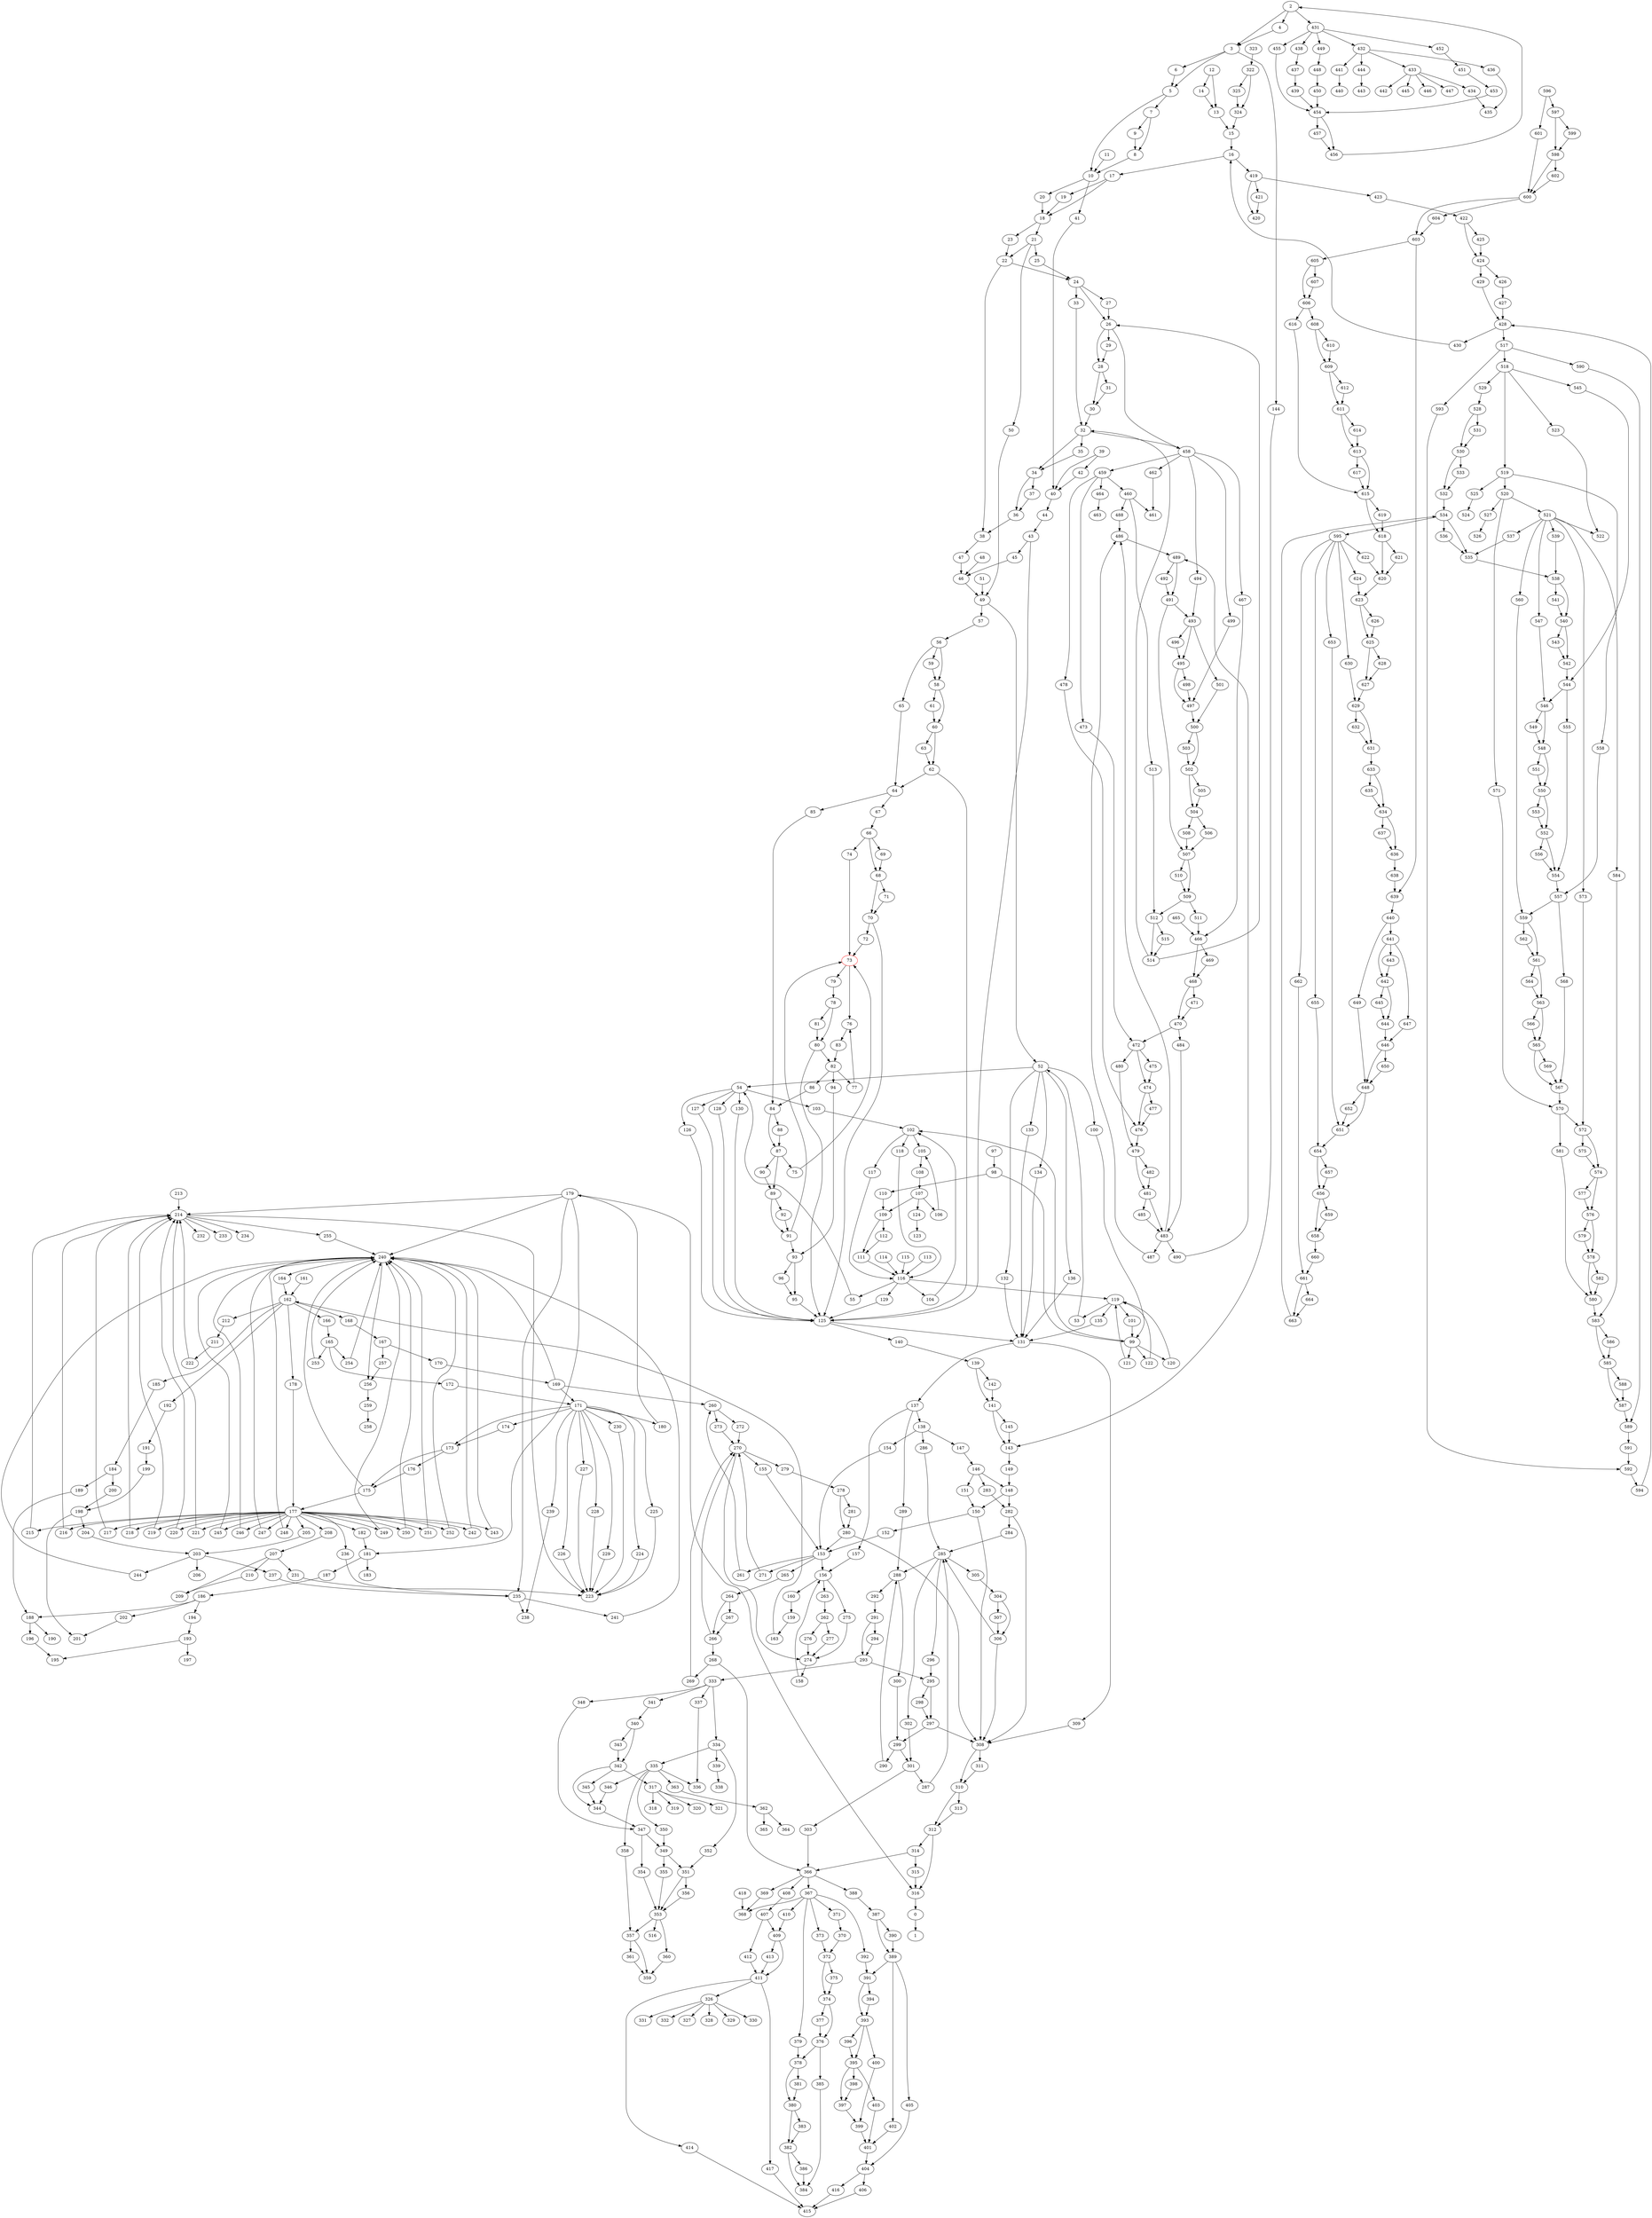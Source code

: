digraph  {
0 [block=285, features="{'block_entry_exit': ['block_entry'], 'full_text': ['tail call fastcc void @__klee_posix_wrapped_main(i32 %0, i8** %1) #10, !dbg !2431'], 'inst_id': ['/data/szhu014/NeuSE/klee-based/source/klee-dataset-pipeline/runtime/POSIX/klee_init_env.c-__user_main-0-14']}", function=52, text=call, type=0];
1 [block=285, features="{'block_entry_exit': ['block_entry'], 'full_text': ['ret i32 0, !dbg !2432'], 'inst_id': ['/data/szhu014/NeuSE/klee-based/source/klee-dataset-pipeline/runtime/POSIX/klee_init_env.c-__user_main-0-15']}", function=52, text=ret, type=0];
2 [block=410, features="{'block_entry_exit': ['block_entry'], 'full_text': ['%3 = tail call fastcc i8* @getenv(i8* getelementptr inbounds ([16 x i8], [16 x i8]* @.str.12.104, i64 0, i64 0)) #10, !dbg !2445'], 'inst_id': ['../src/echo.c-__klee_posix_wrapped_main-0-1']}", function=72, text=call, type=0];
3 [block=410, features="{'block_entry_exit': ['block_entry'], 'full_text': ['%4 = icmp ne i8* %3, null, !dbg !2446'], 'inst_id': ['../src/echo.c-__klee_posix_wrapped_main-0-2']}", function=72, text=icmp, type=0];
4 [block=410, features="{'full_text': ['i8* %3'], 'op_inst_id': ['../src/echo.c-__klee_posix_wrapped_main-0-2']}", function=72, text="i8*", type=1];
5 [block=410, features="{'block_entry_exit': ['block_entry'], 'full_text': ['br i1 %4, label %5, label %12, !dbg !2447'], 'inst_id': ['../src/echo.c-__klee_posix_wrapped_main-0-3']}", function=72, text=br, type=0];
6 [block=410, features="{'full_text': ['i1 %4'], 'op_inst_id': ['../src/echo.c-__klee_posix_wrapped_main-0-3']}", function=72, text=i1, type=1];
7 [block=411, features="{'block_entry_exit': ['block_entry'], 'full_text': ['%6 = icmp sgt i32 %0, 1, !dbg !2448'], 'inst_id': ['../src/echo.c-__klee_posix_wrapped_main-1-0']}", function=72, text=icmp, type=0];
8 [block=411, features="{'block_entry_exit': ['block_entry'], 'full_text': ['br i1 %6, label %7, label %12, !dbg !2449'], 'inst_id': ['../src/echo.c-__klee_posix_wrapped_main-1-1']}", function=72, text=br, type=0];
9 [block=411, features="{'full_text': ['i1 %6'], 'op_inst_id': ['../src/echo.c-__klee_posix_wrapped_main-1-1']}", function=72, text=i1, type=1];
10 [block=413, features="{'block_entry_exit': ['block_entry'], 'full_text': ['%13 = phi i1 [ true, %2 ], [ false, %5 ], [ %11, %7 ]'], 'inst_id': ['../src/echo.c-__klee_posix_wrapped_main-3-0']}", function=72, text=phi, type=0];
11 [block=413, features="{'full_text': ['i1 %11'], 'op_inst_id': ['../src/echo.c-__klee_posix_wrapped_main-3-0']}", function=72, text=i1, type=1];
12 [block=413, features="{'block_entry_exit': ['block_entry'], 'full_text': ['%14 = load i8*, i8** %1, align 8, !dbg !2456, !tbaa !2451'], 'inst_id': ['../src/echo.c-__klee_posix_wrapped_main-3-2']}", function=72, text=load, type=0];
13 [block=413, features="{'block_entry_exit': ['block_entry'], 'full_text': ['tail call fastcc void @set_program_name(i8* %14), !dbg !2457'], 'inst_id': ['../src/echo.c-__klee_posix_wrapped_main-3-3']}", function=72, text=call, type=0];
14 [block=413, features="{'full_text': ['i8* %14'], 'op_inst_id': ['../src/echo.c-__klee_posix_wrapped_main-3-3']}", function=72, text="i8*", type=1];
15 [block=413, features="{'block_entry_exit': ['block_entry'], 'full_text': ['%15 = tail call fastcc i8* @setlocale(i32 6, i8* getelementptr inbounds ([1 x i8], [1 x i8]* @.str.133, i64 0, i64 0)) #10, !dbg !2458'], 'inst_id': ['../src/echo.c-__klee_posix_wrapped_main-3-4']}", function=72, text=call, type=0];
16 [block=413, features="{'block_entry_exit': ['block_entry'], 'full_text': ['tail call fastcc void @atexit() #10, !dbg !2459'], 'inst_id': ['../src/echo.c-__klee_posix_wrapped_main-3-5']}", function=72, text=call, type=0];
17 [block=413, features="{'block_entry_exit': ['block_entry'], 'full_text': ['%16 = icmp eq i32 %0, 2, !dbg !2460'], 'inst_id': ['../src/echo.c-__klee_posix_wrapped_main-3-6']}", function=72, text=icmp, type=0];
18 [block=413, features="{'block_entry_exit': ['block_entry'], 'full_text': ['%or.cond = and i1 %16, %13, !dbg !2462'], 'inst_id': ['../src/echo.c-__klee_posix_wrapped_main-3-7']}", function=72, text=and, type=0];
19 [block=413, features="{'full_text': ['i1 %16'], 'op_inst_id': ['../src/echo.c-__klee_posix_wrapped_main-3-7']}", function=72, text=i1, type=1];
20 [block=413, features="{'full_text': ['i1 %13'], 'op_inst_id': ['../src/echo.c-__klee_posix_wrapped_main-3-7']}", function=72, text=i1, type=1];
21 [block=413, features="{'block_entry_exit': ['block_entry'], 'full_text': ['%17 = getelementptr inbounds i8*, i8** %1, i64 1'], 'inst_id': ['../src/echo.c-__klee_posix_wrapped_main-3-8']}", function=72, text=getelementptr, type=0];
22 [block=413, features="{'block_entry_exit': ['block_entry'], 'full_text': ['br i1 %or.cond, label %18, label %._crit_edge110, !dbg !2462'], 'inst_id': ['../src/echo.c-__klee_posix_wrapped_main-3-9']}", function=72, text=br, type=0];
23 [block=413, features="{'full_text': ['i1 %or.cond'], 'op_inst_id': ['../src/echo.c-__klee_posix_wrapped_main-3-9']}", function=72, text=i1, type=1];
24 [block=414, features="{'block_entry_exit': ['block_entry'], 'full_text': ['%19 = load i8*, i8** %17, align 8, !dbg !2463, !tbaa !2451'], 'inst_id': ['../src/echo.c-__klee_posix_wrapped_main-4-0']}", function=72, text=load, type=0];
25 [block=414, features="{'full_text': ['i8** %17'], 'op_inst_id': ['../src/echo.c-__klee_posix_wrapped_main-4-0']}", function=72, text="i8**", type=1];
26 [block=414, features="{'block_entry_exit': ['block_entry'], 'full_text': ['%20 = tail call fastcc i32 @strcmp(i8* %19, i8* getelementptr inbounds ([7 x i8], [7 x i8]* @.str.15.106, i64 0, i64 0)) #22, !dbg !2463'], 'inst_id': ['../src/echo.c-__klee_posix_wrapped_main-4-1']}", function=72, text=call, type=0];
27 [block=414, features="{'full_text': ['i8* %19'], 'op_inst_id': ['../src/echo.c-__klee_posix_wrapped_main-4-1']}", function=72, text="i8*", type=1];
28 [block=414, features="{'block_entry_exit': ['block_entry'], 'full_text': ['%21 = icmp eq i32 %20, 0, !dbg !2463'], 'inst_id': ['../src/echo.c-__klee_posix_wrapped_main-4-2']}", function=72, text=icmp, type=0];
29 [block=414, features="{'full_text': ['i32 %20'], 'op_inst_id': ['../src/echo.c-__klee_posix_wrapped_main-4-2']}", function=72, text=i32, type=1];
30 [block=414, features="{'block_entry_exit': ['block_entry'], 'full_text': ['br i1 %21, label %22, label %23, !dbg !2466'], 'inst_id': ['../src/echo.c-__klee_posix_wrapped_main-4-3']}", function=72, text=br, type=0];
31 [block=414, features="{'full_text': ['i1 %21'], 'op_inst_id': ['../src/echo.c-__klee_posix_wrapped_main-4-3']}", function=72, text=i1, type=1];
32 [block=416, features="{'block_entry_exit': ['block_entry'], 'full_text': ['%24 = tail call fastcc i32 @strcmp(i8* %19, i8* getelementptr inbounds ([10 x i8], [10 x i8]* @.str.16.107, i64 0, i64 0)) #22, !dbg !2468'], 'inst_id': ['../src/echo.c-__klee_posix_wrapped_main-6-0']}", function=72, text=call, type=0];
33 [block=416, features="{'full_text': ['i8* %19'], 'op_inst_id': ['../src/echo.c-__klee_posix_wrapped_main-6-0']}", function=72, text="i8*", type=1];
34 [block=416, features="{'block_entry_exit': ['block_entry'], 'full_text': ['%25 = icmp eq i32 %24, 0, !dbg !2468'], 'inst_id': ['../src/echo.c-__klee_posix_wrapped_main-6-1']}", function=72, text=icmp, type=0];
35 [block=416, features="{'full_text': ['i32 %24'], 'op_inst_id': ['../src/echo.c-__klee_posix_wrapped_main-6-1']}", function=72, text=i32, type=1];
36 [block=416, features="{'block_entry_exit': ['block_entry'], 'full_text': ['br i1 %25, label %26, label %._crit_edge110, !dbg !2470'], 'inst_id': ['../src/echo.c-__klee_posix_wrapped_main-6-2']}", function=72, text=br, type=0];
37 [block=416, features="{'full_text': ['i1 %25'], 'op_inst_id': ['../src/echo.c-__klee_posix_wrapped_main-6-2']}", function=72, text=i1, type=1];
38 [block=418, features="{'block_entry_exit': ['block_entry'], 'full_text': ['%27 = add nsw i32 %0, -1, !dbg !2474'], 'inst_id': ['../src/echo.c-__klee_posix_wrapped_main-8-0']}", function=72, text=add, type=0];
39 [block=418, features="{'block_entry_exit': ['block_entry'], 'full_text': ['%28 = icmp sgt i32 %0, 1, !dbg !2477'], 'inst_id': ['../src/echo.c-__klee_posix_wrapped_main-8-3']}", function=72, text=icmp, type=0];
40 [block=418, features="{'block_entry_exit': ['block_entry'], 'full_text': ['%or.cond113 = and i1 %13, %28, !dbg !2478'], 'inst_id': ['../src/echo.c-__klee_posix_wrapped_main-8-4']}", function=72, text=and, type=0];
41 [block=418, features="{'full_text': ['i1 %13'], 'op_inst_id': ['../src/echo.c-__klee_posix_wrapped_main-8-4']}", function=72, text=i1, type=1];
42 [block=418, features="{'full_text': ['i1 %28'], 'op_inst_id': ['../src/echo.c-__klee_posix_wrapped_main-8-4']}", function=72, text=i1, type=1];
43 [block=418, features="{'block_entry_exit': ['block_entry'], 'full_text': ['br i1 %or.cond113, label %.lr.ph81, label %.critedge, !dbg !2478'], 'inst_id': ['../src/echo.c-__klee_posix_wrapped_main-8-9']}", function=72, text=br, type=0];
44 [block=418, features="{'full_text': ['i1 %or.cond113'], 'op_inst_id': ['../src/echo.c-__klee_posix_wrapped_main-8-9']}", function=72, text=i1, type=1];
45 [block=419, features="{'block_entry_exit': ['block_exit'], 'full_text': ['br label %29, !dbg !2479'], 'inst_id': ['../src/echo.c-__klee_posix_wrapped_main-9-0']}", function=72, text=br, type=0];
46 [block=420, features="{'block_entry_exit': ['block_entry'], 'full_text': ['%.0279 = phi i32 [ %27, %.lr.ph81 ], [ %56, %._crit_edge73 ]'], 'inst_id': ['../src/echo.c-__klee_posix_wrapped_main-10-0']}", function=72, text=phi, type=0];
47 [block=420, features="{'full_text': ['i32 %27'], 'op_inst_id': ['../src/echo.c-__klee_posix_wrapped_main-10-0']}", function=72, text=i32, type=1];
48 [block=420, features="{'full_text': ['i32 %56'], 'op_inst_id': ['../src/echo.c-__klee_posix_wrapped_main-10-0']}", function=72, text=i32, type=1];
49 [block=420, features="{'block_entry_exit': ['block_entry'], 'full_text': ['%.0578 = phi i8** [ %17, %.lr.ph81 ], [ %57, %._crit_edge73 ]'], 'inst_id': ['../src/echo.c-__klee_posix_wrapped_main-10-1']}", function=72, text=phi, type=0];
50 [block=420, features="{'full_text': ['i8** %17'], 'op_inst_id': ['../src/echo.c-__klee_posix_wrapped_main-10-1']}", function=72, text="i8**", type=1];
51 [block=420, features="{'full_text': ['i8** %57'], 'op_inst_id': ['../src/echo.c-__klee_posix_wrapped_main-10-1']}", function=72, text="i8**", type=1];
52 [block=420, features="{'block_entry_exit': ['block_entry'], 'full_text': ['%.01177 = phi i8 [ 1, %.lr.ph81 ], [ %.213, %._crit_edge73 ]'], 'inst_id': ['../src/echo.c-__klee_posix_wrapped_main-10-2']}", function=72, text=phi, type=0];
53 [block=420, features="{'full_text': ['i8 %.213'], 'op_inst_id': ['../src/echo.c-__klee_posix_wrapped_main-10-2']}", function=72, text=i8, type=1];
54 [block=420, features="{'block_entry_exit': ['block_entry'], 'full_text': ['%.02276 = phi i8 [ 0, %.lr.ph81 ], [ %.224, %._crit_edge73 ]'], 'inst_id': ['../src/echo.c-__klee_posix_wrapped_main-10-3']}", function=72, text=phi, type=0];
55 [block=420, features="{'full_text': ['i8 %.224'], 'op_inst_id': ['../src/echo.c-__klee_posix_wrapped_main-10-3']}", function=72, text=i8, type=1];
56 [block=420, features="{'block_entry_exit': ['block_entry'], 'full_text': ['%30 = load i8*, i8** %.0578, align 8, !dbg !2480, !tbaa !2451'], 'inst_id': ['../src/echo.c-__klee_posix_wrapped_main-10-8']}", function=72, text=load, type=0];
57 [block=420, features="{'full_text': ['i8** %.0578'], 'op_inst_id': ['../src/echo.c-__klee_posix_wrapped_main-10-8']}", function=72, text="i8**", type=1];
58 [block=420, features="{'block_entry_exit': ['block_entry'], 'full_text': ['%31 = load i8, i8* %30, align 1, !dbg !2481, !tbaa !2482'], 'inst_id': ['../src/echo.c-__klee_posix_wrapped_main-10-9']}", function=72, text=load, type=0];
59 [block=420, features="{'full_text': ['i8* %30'], 'op_inst_id': ['../src/echo.c-__klee_posix_wrapped_main-10-9']}", function=72, text="i8*", type=1];
60 [block=420, features="{'block_entry_exit': ['block_entry'], 'full_text': ['%32 = icmp eq i8 %31, 45, !dbg !2483'], 'inst_id': ['../src/echo.c-__klee_posix_wrapped_main-10-10']}", function=72, text=icmp, type=0];
61 [block=420, features="{'full_text': ['i8 %31'], 'op_inst_id': ['../src/echo.c-__klee_posix_wrapped_main-10-10']}", function=72, text=i8, type=1];
62 [block=420, features="{'block_entry_exit': ['block_entry'], 'full_text': ['br i1 %32, label %33, label %.critedge, !dbg !2484'], 'inst_id': ['../src/echo.c-__klee_posix_wrapped_main-10-11']}", function=72, text=br, type=0];
63 [block=420, features="{'full_text': ['i1 %32'], 'op_inst_id': ['../src/echo.c-__klee_posix_wrapped_main-10-11']}", function=72, text=i1, type=1];
64 [block=421, features="{'block_entry_exit': ['block_entry'], 'full_text': ['%34 = getelementptr inbounds i8, i8* %30, i64 1, !dbg !2485'], 'inst_id': ['../src/echo.c-__klee_posix_wrapped_main-11-0']}", function=72, text=getelementptr, type=0];
65 [block=421, features="{'full_text': ['i8* %30'], 'op_inst_id': ['../src/echo.c-__klee_posix_wrapped_main-11-0']}", function=72, text="i8*", type=1];
66 [block=421, features="{'block_entry_exit': ['block_entry'], 'full_text': ['%35 = load i8, i8* %34, align 1, !dbg !2488, !tbaa !2482'], 'inst_id': ['../src/echo.c-__klee_posix_wrapped_main-11-3']}", function=72, text=load, type=0];
67 [block=421, features="{'full_text': ['i8* %34'], 'op_inst_id': ['../src/echo.c-__klee_posix_wrapped_main-11-3']}", function=72, text="i8*", type=1];
68 [block=421, features="{'block_entry_exit': ['block_entry'], 'full_text': ['%36 = icmp eq i8 %35, 0, !dbg !2491'], 'inst_id': ['../src/echo.c-__klee_posix_wrapped_main-11-4']}", function=72, text=icmp, type=0];
69 [block=421, features="{'full_text': ['i8 %35'], 'op_inst_id': ['../src/echo.c-__klee_posix_wrapped_main-11-4']}", function=72, text=i8, type=1];
70 [block=421, features="{'block_entry_exit': ['block_entry'], 'full_text': ['br i1 %36, label %.critedge, label %.lr.ph67, !dbg !2491'], 'inst_id': ['../src/echo.c-__klee_posix_wrapped_main-11-5']}", function=72, text=br, type=0];
71 [block=421, features="{'full_text': ['i1 %36'], 'op_inst_id': ['../src/echo.c-__klee_posix_wrapped_main-11-5']}", function=72, text=i1, type=1];
72 [block=422, features="{'block_entry_exit': ['block_exit'], 'full_text': ['br label %37, !dbg !2491'], 'inst_id': ['../src/echo.c-__klee_posix_wrapped_main-12-0']}", function=72, text=br, type=0];
73 [block=423, features="{'block_entry_exit': ['block_entry'], 'full_text': ['<MERGE_POINT_BLOCK> %38 = phi i8 [ %35, %.lr.ph67 ], [ %43, %40 ], !dbg !2492'], 'inst_id': ['../src/echo.c-__klee_posix_wrapped_main-13-0']}", function=72, text=phi, type=0,color=red];
74 [block=423, features="{'full_text': ['<MERGE_POINT_BLOCK> i8 %35'], 'op_inst_id': ['../src/echo.c-__klee_posix_wrapped_main-13-0']}", function=72, text=i8, type=1];
75 [block=423, features="{'full_text': ['<MERGE_POINT_BLOCK> i8 %43'], 'op_inst_id': ['../src/echo.c-__klee_posix_wrapped_main-13-0']}", function=72, text=i8, type=1];
76 [block=423, features="{'block_entry_exit': ['block_entry'], 'full_text': ['<MERGE_POINT_BLOCK> %.03166 = phi i64 [ 0, %.lr.ph67 ], [ %41, %40 ]'], 'inst_id': ['../src/echo.c-__klee_posix_wrapped_main-13-1']}", function=72, text=phi, type=0];
77 [block=423, features="{'full_text': ['<MERGE_POINT_BLOCK> i64 %41'], 'op_inst_id': ['../src/echo.c-__klee_posix_wrapped_main-13-1']}", function=72, text=i64, type=1];
78 [block=423, features="{'block_entry_exit': ['block_entry'], 'full_text': ['<MERGE_POINT_BLOCK> %39 = sext i8 %38 to i32, !dbg !2492'], 'inst_id': ['../src/echo.c-__klee_posix_wrapped_main-13-3']}", function=72, text=sext, type=0];
79 [block=423, features="{'full_text': ['<MERGE_POINT_BLOCK> i8 %38'], 'op_inst_id': ['../src/echo.c-__klee_posix_wrapped_main-13-3']}", function=72, text=i8, type=1];
80 [block=423, features="{'block_entry_exit': ['block_entry'], 'full_text': ['<MERGE_POINT_BLOCK> switch i32 %39, label %.critedge [\n    i32 101, label %40\n    i32 69, label %40\n    i32 110, label %40\n  ], !dbg !2493'], 'inst_id': ['../src/echo.c-__klee_posix_wrapped_main-13-4']}", function=72, text=switch, type=0];
81 [block=423, features="{'full_text': ['<MERGE_POINT_BLOCK> i32 %39'], 'op_inst_id': ['../src/echo.c-__klee_posix_wrapped_main-13-4']}", function=72, text=i32, type=1];
82 [block=424, features="{'block_entry_exit': ['block_entry'], 'full_text': ['%41 = add i64 %.03166, 1, !dbg !2494'], 'inst_id': ['../src/echo.c-__klee_posix_wrapped_main-14-0']}", function=72, text=add, type=0];
83 [block=424, features="{'full_text': ['i64 %.03166'], 'op_inst_id': ['../src/echo.c-__klee_posix_wrapped_main-14-0']}", function=72, text=i64, type=1];
84 [block=424, features="{'block_entry_exit': ['block_entry'], 'full_text': ['%42 = getelementptr inbounds i8, i8* %34, i64 %41, !dbg !2488'], 'inst_id': ['../src/echo.c-__klee_posix_wrapped_main-14-2']}", function=72, text=getelementptr, type=0];
85 [block=424, features="{'full_text': ['i8* %34'], 'op_inst_id': ['../src/echo.c-__klee_posix_wrapped_main-14-2']}", function=72, text="i8*", type=1];
86 [block=424, features="{'full_text': ['i64 %41'], 'op_inst_id': ['../src/echo.c-__klee_posix_wrapped_main-14-2']}", function=72, text=i64, type=1];
87 [block=424, features="{'block_entry_exit': ['block_entry'], 'full_text': ['%43 = load i8, i8* %42, align 1, !dbg !2488, !tbaa !2482'], 'inst_id': ['../src/echo.c-__klee_posix_wrapped_main-14-3']}", function=72, text=load, type=0];
88 [block=424, features="{'full_text': ['i8* %42'], 'op_inst_id': ['../src/echo.c-__klee_posix_wrapped_main-14-3']}", function=72, text="i8*", type=1];
89 [block=424, features="{'block_entry_exit': ['block_entry'], 'full_text': ['%44 = icmp eq i8 %43, 0, !dbg !2491'], 'inst_id': ['../src/echo.c-__klee_posix_wrapped_main-14-4']}", function=72, text=icmp, type=0];
90 [block=424, features="{'full_text': ['i8 %43'], 'op_inst_id': ['../src/echo.c-__klee_posix_wrapped_main-14-4']}", function=72, text=i8, type=1];
91 [block=424, features="{'block_entry_exit': ['block_entry'], 'full_text': ['br i1 %44, label %._crit_edge, label %37, !dbg !2491, !llvm.loop !2495'], 'inst_id': ['../src/echo.c-__klee_posix_wrapped_main-14-5']}", function=72, text=br, type=0];
92 [block=424, features="{'full_text': ['i1 %44'], 'op_inst_id': ['../src/echo.c-__klee_posix_wrapped_main-14-5']}", function=72, text=i1, type=1];
93 [block=425, features="{'block_entry_exit': ['block_entry'], 'full_text': ['%45 = icmp eq i64 %41, 0, !dbg !2497'], 'inst_id': ['../src/echo.c-__klee_posix_wrapped_main-15-0']}", function=72, text=icmp, type=0];
94 [block=425, features="{'full_text': ['i64 %41'], 'op_inst_id': ['../src/echo.c-__klee_posix_wrapped_main-15-0']}", function=72, text=i64, type=1];
95 [block=425, features="{'block_entry_exit': ['block_entry'], 'full_text': ['br i1 %45, label %.critedge, label %.lr.ph72, !dbg !2499'], 'inst_id': ['../src/echo.c-__klee_posix_wrapped_main-15-1']}", function=72, text=br, type=0];
96 [block=425, features="{'full_text': ['i1 %45'], 'op_inst_id': ['../src/echo.c-__klee_posix_wrapped_main-15-1']}", function=72, text=i1, type=1];
97 [block=426, features="{'block_entry_exit': ['block_entry'], 'full_text': ['br label %46, !dbg !2500'], 'inst_id': ['../src/echo.c-__klee_posix_wrapped_main-16-3']}", function=72, text=br, type=0];
98 [block=427, features="{'block_entry_exit': ['block_entry'], 'full_text': ['%47 = phi i8 [ %35, %.lr.ph72 ], [ %54, %53 ], !dbg !2501'], 'inst_id': ['../src/echo.c-__klee_posix_wrapped_main-17-0']}", function=72, text=phi, type=0];
99 [block=427, features="{'block_entry_exit': ['block_entry'], 'full_text': ['%.11270 = phi i8 [ %.01177, %.lr.ph72 ], [ %.213, %53 ]'], 'inst_id': ['../src/echo.c-__klee_posix_wrapped_main-17-1']}", function=72, text=phi, type=0];
100 [block=427, features="{'full_text': ['i8 %.01177'], 'op_inst_id': ['../src/echo.c-__klee_posix_wrapped_main-17-1']}", function=72, text=i8, type=1];
101 [block=427, features="{'full_text': ['i8 %.213'], 'op_inst_id': ['../src/echo.c-__klee_posix_wrapped_main-17-1']}", function=72, text=i8, type=1];
102 [block=427, features="{'block_entry_exit': ['block_entry'], 'full_text': ['%.12369 = phi i8 [ %.02276, %.lr.ph72 ], [ %.224, %53 ]'], 'inst_id': ['../src/echo.c-__klee_posix_wrapped_main-17-2']}", function=72, text=phi, type=0];
103 [block=427, features="{'full_text': ['i8 %.02276'], 'op_inst_id': ['../src/echo.c-__klee_posix_wrapped_main-17-2']}", function=72, text=i8, type=1];
104 [block=427, features="{'full_text': ['i8 %.224'], 'op_inst_id': ['../src/echo.c-__klee_posix_wrapped_main-17-2']}", function=72, text=i8, type=1];
105 [block=427, features="{'block_entry_exit': ['block_entry'], 'full_text': ['%.03068 = phi i8* [ %34, %.lr.ph72 ], [ %48, %53 ]'], 'inst_id': ['../src/echo.c-__klee_posix_wrapped_main-17-3']}", function=72, text=phi, type=0];
106 [block=427, features="{'full_text': ['i8* %48'], 'op_inst_id': ['../src/echo.c-__klee_posix_wrapped_main-17-3']}", function=72, text="i8*", type=1];
107 [block=427, features="{'block_entry_exit': ['block_entry'], 'full_text': ['%48 = getelementptr inbounds i8, i8* %.03068, i64 1, !dbg !2502'], 'inst_id': ['../src/echo.c-__klee_posix_wrapped_main-17-7']}", function=72, text=getelementptr, type=0];
108 [block=427, features="{'full_text': ['i8* %.03068'], 'op_inst_id': ['../src/echo.c-__klee_posix_wrapped_main-17-7']}", function=72, text="i8*", type=1];
109 [block=427, features="{'block_entry_exit': ['block_entry'], 'full_text': ['%49 = sext i8 %47 to i32, !dbg !2501'], 'inst_id': ['../src/echo.c-__klee_posix_wrapped_main-17-8']}", function=72, text=sext, type=0];
110 [block=427, features="{'full_text': ['i8 %47'], 'op_inst_id': ['../src/echo.c-__klee_posix_wrapped_main-17-8']}", function=72, text=i8, type=1];
111 [block=427, features="{'block_entry_exit': ['block_entry'], 'full_text': ['switch i32 %49, label %53 [\n    i32 101, label %50\n    i32 69, label %51\n    i32 110, label %52\n  ], !dbg !2503'], 'inst_id': ['../src/echo.c-__klee_posix_wrapped_main-17-9']}", function=72, text=switch, type=0];
112 [block=427, features="{'full_text': ['i32 %49'], 'op_inst_id': ['../src/echo.c-__klee_posix_wrapped_main-17-9']}", function=72, text=i32, type=1];
113 [block=428, features="{'block_entry_exit': ['block_entry'], 'full_text': ['br label %53, !dbg !2504'], 'inst_id': ['../src/echo.c-__klee_posix_wrapped_main-18-1']}", function=72, text=br, type=0];
114 [block=429, features="{'block_entry_exit': ['block_entry'], 'full_text': ['br label %53, !dbg !2506'], 'inst_id': ['../src/echo.c-__klee_posix_wrapped_main-19-1']}", function=72, text=br, type=0];
115 [block=430, features="{'block_entry_exit': ['block_entry'], 'full_text': ['br label %53, !dbg !2507'], 'inst_id': ['../src/echo.c-__klee_posix_wrapped_main-20-1']}", function=72, text=br, type=0];
116 [block=431, features="{'block_entry_exit': ['block_entry'], 'full_text': ['%.224 = phi i8 [ %.12369, %46 ], [ %.12369, %52 ], [ 0, %51 ], [ 1, %50 ]'], 'inst_id': ['../src/echo.c-__klee_posix_wrapped_main-21-0']}", function=72, text=phi, type=0];
117 [block=431, features="{'full_text': ['i8 %.12369'], 'op_inst_id': ['../src/echo.c-__klee_posix_wrapped_main-21-0']}", function=72, text=i8, type=1];
118 [block=431, features="{'full_text': ['i8 %.12369'], 'op_inst_id': ['../src/echo.c-__klee_posix_wrapped_main-21-0']}", function=72, text=i8, type=1];
119 [block=431, features="{'block_entry_exit': ['block_entry'], 'full_text': ['%.213 = phi i8 [ %.11270, %46 ], [ 0, %52 ], [ %.11270, %51 ], [ %.11270, %50 ]'], 'inst_id': ['../src/echo.c-__klee_posix_wrapped_main-21-1']}", function=72, text=phi, type=0];
120 [block=431, features="{'full_text': ['i8 %.11270'], 'op_inst_id': ['../src/echo.c-__klee_posix_wrapped_main-21-1']}", function=72, text=i8, type=1];
121 [block=431, features="{'full_text': ['i8 %.11270'], 'op_inst_id': ['../src/echo.c-__klee_posix_wrapped_main-21-1']}", function=72, text=i8, type=1];
122 [block=431, features="{'full_text': ['i8 %.11270'], 'op_inst_id': ['../src/echo.c-__klee_posix_wrapped_main-21-1']}", function=72, text=i8, type=1];
123 [block=431, features="{'block_entry_exit': ['block_entry'], 'full_text': ['%54 = load i8, i8* %48, align 1, !dbg !2508, !tbaa !2482'], 'inst_id': ['../src/echo.c-__klee_posix_wrapped_main-21-5']}", function=72, text=load, type=0];
124 [block=431, features="{'full_text': ['i8* %48'], 'op_inst_id': ['../src/echo.c-__klee_posix_wrapped_main-21-5']}", function=72, text="i8*", type=1];
125 [block=433, features="{'block_entry_exit': ['block_entry'], 'full_text': ['%.426 = phi i8 [ 0, %._crit_edge110 ], [ %.02276, %37 ], [ %.02276, %33 ], [ %.02276, %._crit_edge ], [ %.224, %._crit_edge73 ], [ %.02276, %29 ]'], 'inst_id': ['../src/echo.c-__klee_posix_wrapped_main-23-0']}", function=72, text=phi, type=0];
126 [block=433, features="{'full_text': ['i8 %.02276'], 'op_inst_id': ['../src/echo.c-__klee_posix_wrapped_main-23-0']}", function=72, text=i8, type=1];
127 [block=433, features="{'full_text': ['i8 %.02276'], 'op_inst_id': ['../src/echo.c-__klee_posix_wrapped_main-23-0']}", function=72, text=i8, type=1];
128 [block=433, features="{'full_text': ['i8 %.02276'], 'op_inst_id': ['../src/echo.c-__klee_posix_wrapped_main-23-0']}", function=72, text=i8, type=1];
129 [block=433, features="{'full_text': ['i8 %.224'], 'op_inst_id': ['../src/echo.c-__klee_posix_wrapped_main-23-0']}", function=72, text=i8, type=1];
130 [block=433, features="{'full_text': ['i8 %.02276'], 'op_inst_id': ['../src/echo.c-__klee_posix_wrapped_main-23-0']}", function=72, text=i8, type=1];
131 [block=433, features="{'block_entry_exit': ['block_entry'], 'full_text': ['%.415 = phi i8 [ 1, %._crit_edge110 ], [ %.01177, %37 ], [ %.01177, %33 ], [ %.01177, %._crit_edge ], [ %.213, %._crit_edge73 ], [ %.01177, %29 ]'], 'inst_id': ['../src/echo.c-__klee_posix_wrapped_main-23-1']}", function=72, text=phi, type=0];
132 [block=433, features="{'full_text': ['i8 %.01177'], 'op_inst_id': ['../src/echo.c-__klee_posix_wrapped_main-23-1']}", function=72, text=i8, type=1];
133 [block=433, features="{'full_text': ['i8 %.01177'], 'op_inst_id': ['../src/echo.c-__klee_posix_wrapped_main-23-1']}", function=72, text=i8, type=1];
134 [block=433, features="{'full_text': ['i8 %.01177'], 'op_inst_id': ['../src/echo.c-__klee_posix_wrapped_main-23-1']}", function=72, text=i8, type=1];
135 [block=433, features="{'full_text': ['i8 %.213'], 'op_inst_id': ['../src/echo.c-__klee_posix_wrapped_main-23-1']}", function=72, text=i8, type=1];
136 [block=433, features="{'full_text': ['i8 %.01177'], 'op_inst_id': ['../src/echo.c-__klee_posix_wrapped_main-23-1']}", function=72, text=i8, type=1];
137 [block=433, features="{'block_entry_exit': ['block_entry'], 'full_text': ['%.27 = phi i8** [ %17, %._crit_edge110 ], [ %.0578, %37 ], [ %.0578, %33 ], [ %.0578, %._crit_edge ], [ %57, %._crit_edge73 ], [ %.0578, %29 ]'], 'inst_id': ['../src/echo.c-__klee_posix_wrapped_main-23-2']}", function=72, text=phi, type=0];
138 [block=433, features="{'block_entry_exit': ['block_entry'], 'full_text': ['%.24 = phi i32 [ %27, %._crit_edge110 ], [ %.0279, %37 ], [ %.0279, %33 ], [ %.0279, %._crit_edge ], [ %56, %._crit_edge73 ], [ %.0279, %29 ]'], 'inst_id': ['../src/echo.c-__klee_posix_wrapped_main-23-3']}", function=72, text=phi, type=0];
139 [block=433, features="{'block_entry_exit': ['block_entry'], 'full_text': ['%59 = and i8 %.426, 1, !dbg !2515'], 'inst_id': ['../src/echo.c-__klee_posix_wrapped_main-23-8']}", function=72, text=and, type=0];
140 [block=433, features="{'full_text': ['i8 %.426'], 'op_inst_id': ['../src/echo.c-__klee_posix_wrapped_main-23-8']}", function=72, text=i8, type=1];
141 [block=433, features="{'block_entry_exit': ['block_entry'], 'full_text': ['%60 = icmp ne i8 %59, 0, !dbg !2515'], 'inst_id': ['../src/echo.c-__klee_posix_wrapped_main-23-9']}", function=72, text=icmp, type=0];
142 [block=433, features="{'full_text': ['i8 %59'], 'op_inst_id': ['../src/echo.c-__klee_posix_wrapped_main-23-9']}", function=72, text=i8, type=1];
143 [block=433, features="{'block_entry_exit': ['block_entry'], 'full_text': ['%brmerge = or i1 %4, %60, !dbg !2516'], 'inst_id': ['../src/echo.c-__klee_posix_wrapped_main-23-10']}", function=72, text=or, type=0];
144 [block=433, features="{'full_text': ['i1 %4'], 'op_inst_id': ['../src/echo.c-__klee_posix_wrapped_main-23-10']}", function=72, text=i1, type=1];
145 [block=433, features="{'full_text': ['i1 %60'], 'op_inst_id': ['../src/echo.c-__klee_posix_wrapped_main-23-10']}", function=72, text=i1, type=1];
146 [block=433, features="{'block_entry_exit': ['block_entry'], 'full_text': ['%61 = icmp sgt i32 %.24, 0'], 'inst_id': ['../src/echo.c-__klee_posix_wrapped_main-23-13']}", function=72, text=icmp, type=0];
147 [block=433, features="{'full_text': ['i32 %.24'], 'op_inst_id': ['../src/echo.c-__klee_posix_wrapped_main-23-13']}", function=72, text=i32, type=1];
148 [block=433, features="{'block_entry_exit': ['block_entry'], 'full_text': ['br i1 %brmerge, label %62, label %137, !dbg !2516'], 'inst_id': ['../src/echo.c-__klee_posix_wrapped_main-23-14']}", function=72, text=br, type=0];
149 [block=433, features="{'full_text': ['i1 %brmerge'], 'op_inst_id': ['../src/echo.c-__klee_posix_wrapped_main-23-14']}", function=72, text=i1, type=1];
150 [block=434, features="{'block_entry_exit': ['block_exit'], 'full_text': ['br i1 %61, label %.lr.ph, label %.loopexit, !dbg !2517'], 'inst_id': ['../src/echo.c-__klee_posix_wrapped_main-24-0']}", function=72, text=br, type=0];
151 [block=434, features="{'full_text': ['i1 %61'], 'op_inst_id': ['../src/echo.c-__klee_posix_wrapped_main-24-0']}", function=72, text=i1, type=1];
152 [block=435, features="{'block_entry_exit': ['block_exit'], 'full_text': ['br label %63, !dbg !2517'], 'inst_id': ['../src/echo.c-__klee_posix_wrapped_main-25-0']}", function=72, text=br, type=0];
153 [block=436, features="{'block_entry_exit': ['block_entry'], 'full_text': ['%.362 = phi i32 [ %.24, %.lr.ph ], [ %.449, %.thread46 ]'], 'inst_id': ['../src/echo.c-__klee_posix_wrapped_main-26-0']}", function=72, text=phi, type=0];
154 [block=436, features="{'full_text': ['i32 %.24'], 'op_inst_id': ['../src/echo.c-__klee_posix_wrapped_main-26-0']}", function=72, text=i32, type=1];
155 [block=436, features="{'full_text': ['i32 %.449'], 'op_inst_id': ['../src/echo.c-__klee_posix_wrapped_main-26-0']}", function=72, text=i32, type=1];
156 [block=436, features="{'block_entry_exit': ['block_entry'], 'full_text': ['%.3861 = phi i8** [ %.27, %.lr.ph ], [ %.4948, %.thread46 ]'], 'inst_id': ['../src/echo.c-__klee_posix_wrapped_main-26-1']}", function=72, text=phi, type=0];
157 [block=436, features="{'full_text': ['i8** %.27'], 'op_inst_id': ['../src/echo.c-__klee_posix_wrapped_main-26-1']}", function=72, text="i8**", type=1];
158 [block=436, features="{'full_text': ['i8** %.4948'], 'op_inst_id': ['../src/echo.c-__klee_posix_wrapped_main-26-1']}", function=72, text="i8**", type=1];
159 [block=436, features="{'block_entry_exit': ['block_entry'], 'full_text': ['%64 = load i8*, i8** %.3861, align 8, !dbg !2518, !tbaa !2451'], 'inst_id': ['../src/echo.c-__klee_posix_wrapped_main-26-4']}", function=72, text=load, type=0];
160 [block=436, features="{'full_text': ['i8** %.3861'], 'op_inst_id': ['../src/echo.c-__klee_posix_wrapped_main-26-4']}", function=72, text="i8**", type=1];
161 [block=436, features="{'block_entry_exit': ['block_entry'], 'full_text': ['br label %65, !dbg !2520'], 'inst_id': ['../src/echo.c-__klee_posix_wrapped_main-26-6']}", function=72, text=br, type=0];
162 [block=437, features="{'block_entry_exit': ['block_entry'], 'full_text': ['%.032 = phi i8* [ %64, %63 ], [ %.6, %.thread43 ]'], 'inst_id': ['../src/echo.c-__klee_posix_wrapped_main-27-0']}", function=72, text=phi, type=0];
163 [block=437, features="{'full_text': ['i8* %64'], 'op_inst_id': ['../src/echo.c-__klee_posix_wrapped_main-27-0']}", function=72, text="i8*", type=1];
164 [block=437, features="{'full_text': ['i8* %.6'], 'op_inst_id': ['../src/echo.c-__klee_posix_wrapped_main-27-0']}", function=72, text="i8*", type=1];
165 [block=437, features="{'block_entry_exit': ['block_entry'], 'full_text': ['%66 = getelementptr inbounds i8, i8* %.032, i64 1, !dbg !2521'], 'inst_id': ['../src/echo.c-__klee_posix_wrapped_main-27-2']}", function=72, text=getelementptr, type=0];
166 [block=437, features="{'full_text': ['i8* %.032'], 'op_inst_id': ['../src/echo.c-__klee_posix_wrapped_main-27-2']}", function=72, text="i8*", type=1];
167 [block=437, features="{'block_entry_exit': ['block_entry'], 'full_text': ['%67 = load i8, i8* %.032, align 1, !dbg !2522, !tbaa !2482'], 'inst_id': ['../src/echo.c-__klee_posix_wrapped_main-27-4']}", function=72, text=load, type=0];
168 [block=437, features="{'full_text': ['i8* %.032'], 'op_inst_id': ['../src/echo.c-__klee_posix_wrapped_main-27-4']}", function=72, text="i8*", type=1];
169 [block=437, features="{'block_entry_exit': ['block_entry'], 'full_text': ['switch i8 %67, label %.thread43 [\n    i8 0, label %130\n    i8 92, label %68\n  ], !dbg !2520'], 'inst_id': ['../src/echo.c-__klee_posix_wrapped_main-27-6']}", function=72, text=switch, type=0];
170 [block=437, features="{'full_text': ['i8 %67'], 'op_inst_id': ['../src/echo.c-__klee_posix_wrapped_main-27-6']}", function=72, text=i8, type=1];
171 [block=438, features="{'block_entry_exit': ['block_entry'], 'full_text': ['%69 = load i8, i8* %66, align 1, !dbg !2524, !tbaa !2482'], 'inst_id': ['../src/echo.c-__klee_posix_wrapped_main-28-0']}", function=72, text=load, type=0];
172 [block=438, features="{'full_text': ['i8* %66'], 'op_inst_id': ['../src/echo.c-__klee_posix_wrapped_main-28-0']}", function=72, text="i8*", type=1];
173 [block=438, features="{'block_entry_exit': ['block_entry'], 'full_text': ['%70 = icmp eq i8 %69, 0, !dbg !2524'], 'inst_id': ['../src/echo.c-__klee_posix_wrapped_main-28-1']}", function=72, text=icmp, type=0];
174 [block=438, features="{'full_text': ['i8 %69'], 'op_inst_id': ['../src/echo.c-__klee_posix_wrapped_main-28-1']}", function=72, text=i8, type=1];
175 [block=438, features="{'block_entry_exit': ['block_entry'], 'full_text': ['br i1 %70, label %.thread43, label %71, !dbg !2525'], 'inst_id': ['../src/echo.c-__klee_posix_wrapped_main-28-2']}", function=72, text=br, type=0];
176 [block=438, features="{'full_text': ['i1 %70'], 'op_inst_id': ['../src/echo.c-__klee_posix_wrapped_main-28-2']}", function=72, text=i1, type=1];
177 [block=439, features="{'block_entry_exit': ['block_entry'], 'full_text': ['%72 = getelementptr inbounds i8, i8* %.032, i64 2, !dbg !2526'], 'inst_id': ['../src/echo.c-__klee_posix_wrapped_main-29-0']}", function=72, text=getelementptr, type=0];
178 [block=439, features="{'full_text': ['i8* %.032'], 'op_inst_id': ['../src/echo.c-__klee_posix_wrapped_main-29-0']}", function=72, text="i8*", type=1];
179 [block=439, features="{'block_entry_exit': ['block_entry'], 'full_text': ['switch i8 %69, label %128 [\n    i8 97, label %73\n    i8 98, label %74\n    i8 99, label %.thread50\n    i8 101, label %75\n    i8 102, label %76\n    i8 110, label %77\n    i8 114, label %78\n    i8 116, label %79\n    i8 118, label %80\n    i8 120, label %81\n    i8 48, label %105\n    i8 49, label %111\n    i8 50, label %111\n    i8 51, label %111\n    i8 52, label %111\n    i8 53, label %111\n    i8 54, label %111\n    i8 55, label %111\n    i8 92, label %.thread43\n  ], !dbg !2527'], 'inst_id': ['../src/echo.c-__klee_posix_wrapped_main-29-3']}", function=72, text=switch, type=0];
180 [block=439, features="{'full_text': ['i8 %69'], 'op_inst_id': ['../src/echo.c-__klee_posix_wrapped_main-29-3']}", function=72, text=i8, type=1];
181 [block=448, features="{'block_entry_exit': ['block_entry'], 'full_text': ['%82 = load i8, i8* %72, align 1, !dbg !2536, !tbaa !2482'], 'inst_id': ['../src/echo.c-__klee_posix_wrapped_main-38-0']}", function=72, text=load, type=0];
182 [block=448, features="{'full_text': ['i8* %72'], 'op_inst_id': ['../src/echo.c-__klee_posix_wrapped_main-38-0']}", function=72, text="i8*", type=1];
183 [block=448, features="{'full_text': ['i8 %82'], 'op_inst_id': ['../src/echo.c-__klee_posix_wrapped_main-38-3']}", function=72, text=i8, type=1];
184 [block=449, features="{'block_entry_exit': ['block_entry'], 'full_text': ['%90 = getelementptr inbounds i8, i8* %.032, i64 3, !dbg !2543'], 'inst_id': ['../src/echo.c-__klee_posix_wrapped_main-39-0']}", function=72, text=getelementptr, type=0];
185 [block=449, features="{'full_text': ['i8* %.032'], 'op_inst_id': ['../src/echo.c-__klee_posix_wrapped_main-39-0']}", function=72, text="i8*", type=1];
186 [block=449, features="{'block_entry_exit': ['block_entry'], 'full_text': ['%91 = tail call fastcc i32 @hextobin(i8 zeroext %82), !dbg !2544'], 'inst_id': ['../src/echo.c-__klee_posix_wrapped_main-39-2']}", function=72, text=call, type=0];
187 [block=449, features="{'full_text': ['i8 %82'], 'op_inst_id': ['../src/echo.c-__klee_posix_wrapped_main-39-2']}", function=72, text=i8, type=1];
188 [block=449, features="{'block_entry_exit': ['block_entry'], 'full_text': ['%92 = load i8, i8* %90, align 1, !dbg !2545, !tbaa !2482'], 'inst_id': ['../src/echo.c-__klee_posix_wrapped_main-39-3']}", function=72, text=load, type=0];
189 [block=449, features="{'full_text': ['i8* %90'], 'op_inst_id': ['../src/echo.c-__klee_posix_wrapped_main-39-3']}", function=72, text="i8*", type=1];
190 [block=449, features="{'full_text': ['i8 %92'], 'op_inst_id': ['../src/echo.c-__klee_posix_wrapped_main-39-5']}", function=72, text=i8, type=1];
191 [block=450, features="{'block_entry_exit': ['block_entry'], 'full_text': ['%99 = getelementptr inbounds i8, i8* %.032, i64 4, !dbg !2549'], 'inst_id': ['../src/echo.c-__klee_posix_wrapped_main-40-0']}", function=72, text=getelementptr, type=0];
192 [block=450, features="{'full_text': ['i8* %.032'], 'op_inst_id': ['../src/echo.c-__klee_posix_wrapped_main-40-0']}", function=72, text="i8*", type=1];
193 [block=450, features="{'block_entry_exit': ['block_entry'], 'full_text': ['%100 = shl i32 %91, 4, !dbg !2551'], 'inst_id': ['../src/echo.c-__klee_posix_wrapped_main-40-2']}", function=72, text=shl, type=0];
194 [block=450, features="{'full_text': ['i32 %91'], 'op_inst_id': ['../src/echo.c-__klee_posix_wrapped_main-40-2']}", function=72, text=i32, type=1];
195 [block=450, features="{'block_entry_exit': ['block_entry'], 'full_text': ['%101 = tail call fastcc i32 @hextobin(i8 zeroext %92), !dbg !2552'], 'inst_id': ['../src/echo.c-__klee_posix_wrapped_main-40-3']}", function=72, text=call, type=0];
196 [block=450, features="{'full_text': ['i8 %92'], 'op_inst_id': ['../src/echo.c-__klee_posix_wrapped_main-40-3']}", function=72, text=i8, type=1];
197 [block=450, features="{'full_text': ['i32 %100'], 'op_inst_id': ['../src/echo.c-__klee_posix_wrapped_main-40-4']}", function=72, text=i32, type=1];
198 [block=451, features="{'block_entry_exit': ['block_entry'], 'full_text': ['%.133 = phi i8* [ %99, %98 ], [ %90, %89 ]'], 'inst_id': ['../src/echo.c-__klee_posix_wrapped_main-41-0']}", function=72, text=phi, type=0];
199 [block=451, features="{'full_text': ['i8* %99'], 'op_inst_id': ['../src/echo.c-__klee_posix_wrapped_main-41-0']}", function=72, text="i8*", type=1];
200 [block=451, features="{'full_text': ['i8* %90'], 'op_inst_id': ['../src/echo.c-__klee_posix_wrapped_main-41-0']}", function=72, text="i8*", type=1];
201 [block=451, features="{'block_entry_exit': ['block_entry'], 'full_text': ['%.016.in = phi i32 [ %102, %98 ], [ %91, %89 ]'], 'inst_id': ['../src/echo.c-__klee_posix_wrapped_main-41-1']}", function=72, text=phi, type=0];
202 [block=451, features="{'full_text': ['i32 %91'], 'op_inst_id': ['../src/echo.c-__klee_posix_wrapped_main-41-1']}", function=72, text=i32, type=1];
203 [block=452, features="{'block_entry_exit': ['block_entry'], 'full_text': ['%.234 = phi i8* [ %.133, %103 ], [ %72, %81 ]'], 'inst_id': ['../src/echo.c-__klee_posix_wrapped_main-42-0']}", function=72, text=phi, type=0];
204 [block=452, features="{'full_text': ['i8* %.133'], 'op_inst_id': ['../src/echo.c-__klee_posix_wrapped_main-42-0']}", function=72, text="i8*", type=1];
205 [block=452, features="{'full_text': ['i8* %72'], 'op_inst_id': ['../src/echo.c-__klee_posix_wrapped_main-42-0']}", function=72, text="i8*", type=1];
206 [block=452, features="{'block_entry_exit': ['block_entry'], 'full_text': ['%.128 = phi i32 [ 0, %103 ], [ 17, %81 ]'], 'inst_id': ['../src/echo.c-__klee_posix_wrapped_main-42-1']}", function=72, text=phi, type=0];
207 [block=453, features="{'block_entry_exit': ['block_entry'], 'full_text': ['%106 = load i8, i8* %72, align 1, !dbg !2556, !tbaa !2482'], 'inst_id': ['../src/echo.c-__klee_posix_wrapped_main-43-1']}", function=72, text=load, type=0];
208 [block=453, features="{'full_text': ['i8* %72'], 'op_inst_id': ['../src/echo.c-__klee_posix_wrapped_main-43-1']}", function=72, text="i8*", type=1];
209 [block=453, features="{'block_entry_exit': ['block_entry'], 'full_text': ['%107 = and i8 %106, -8, !dbg !2558'], 'inst_id': ['../src/echo.c-__klee_posix_wrapped_main-43-2']}", function=72, text=and, type=0];
210 [block=453, features="{'full_text': ['i8 %106'], 'op_inst_id': ['../src/echo.c-__klee_posix_wrapped_main-43-2']}", function=72, text=i8, type=1];
211 [block=454, features="{'block_entry_exit': ['block_entry'], 'full_text': ['%110 = getelementptr inbounds i8, i8* %.032, i64 3, !dbg !2559'], 'inst_id': ['../src/echo.c-__klee_posix_wrapped_main-44-0']}", function=72, text=getelementptr, type=0];
212 [block=454, features="{'full_text': ['i8* %.032'], 'op_inst_id': ['../src/echo.c-__klee_posix_wrapped_main-44-0']}", function=72, text="i8*", type=1];
213 [block=454, features="{'block_entry_exit': ['block_entry'], 'full_text': ['br label %111, !dbg !2560'], 'inst_id': ['../src/echo.c-__klee_posix_wrapped_main-44-3']}", function=72, text=br, type=0];
214 [block=455, features="{'block_entry_exit': ['block_entry'], 'full_text': ['%.335 = phi i8* [ %72, %71 ], [ %72, %71 ], [ %72, %71 ], [ %72, %71 ], [ %72, %71 ], [ %72, %71 ], [ %72, %71 ], [ %110, %109 ]'], 'inst_id': ['../src/echo.c-__klee_posix_wrapped_main-45-0']}", function=72, text=phi, type=0];
215 [block=455, features="{'full_text': ['i8* %72'], 'op_inst_id': ['../src/echo.c-__klee_posix_wrapped_main-45-0']}", function=72, text="i8*", type=1];
216 [block=455, features="{'full_text': ['i8* %72'], 'op_inst_id': ['../src/echo.c-__klee_posix_wrapped_main-45-0']}", function=72, text="i8*", type=1];
217 [block=455, features="{'full_text': ['i8* %72'], 'op_inst_id': ['../src/echo.c-__klee_posix_wrapped_main-45-0']}", function=72, text="i8*", type=1];
218 [block=455, features="{'full_text': ['i8* %72'], 'op_inst_id': ['../src/echo.c-__klee_posix_wrapped_main-45-0']}", function=72, text="i8*", type=1];
219 [block=455, features="{'full_text': ['i8* %72'], 'op_inst_id': ['../src/echo.c-__klee_posix_wrapped_main-45-0']}", function=72, text="i8*", type=1];
220 [block=455, features="{'full_text': ['i8* %72'], 'op_inst_id': ['../src/echo.c-__klee_posix_wrapped_main-45-0']}", function=72, text="i8*", type=1];
221 [block=455, features="{'full_text': ['i8* %72'], 'op_inst_id': ['../src/echo.c-__klee_posix_wrapped_main-45-0']}", function=72, text="i8*", type=1];
222 [block=455, features="{'full_text': ['i8* %110'], 'op_inst_id': ['../src/echo.c-__klee_posix_wrapped_main-45-0']}", function=72, text="i8*", type=1];
223 [block=455, features="{'block_entry_exit': ['block_entry'], 'full_text': ['%.218 = phi i8 [ %69, %71 ], [ %69, %71 ], [ %69, %71 ], [ %69, %71 ], [ %69, %71 ], [ %69, %71 ], [ %69, %71 ], [ %106, %109 ]'], 'inst_id': ['../src/echo.c-__klee_posix_wrapped_main-45-1']}", function=72, text=phi, type=0];
224 [block=455, features="{'full_text': ['i8 %69'], 'op_inst_id': ['../src/echo.c-__klee_posix_wrapped_main-45-1']}", function=72, text=i8, type=1];
225 [block=455, features="{'full_text': ['i8 %69'], 'op_inst_id': ['../src/echo.c-__klee_posix_wrapped_main-45-1']}", function=72, text=i8, type=1];
226 [block=455, features="{'full_text': ['i8 %69'], 'op_inst_id': ['../src/echo.c-__klee_posix_wrapped_main-45-1']}", function=72, text=i8, type=1];
227 [block=455, features="{'full_text': ['i8 %69'], 'op_inst_id': ['../src/echo.c-__klee_posix_wrapped_main-45-1']}", function=72, text=i8, type=1];
228 [block=455, features="{'full_text': ['i8 %69'], 'op_inst_id': ['../src/echo.c-__klee_posix_wrapped_main-45-1']}", function=72, text=i8, type=1];
229 [block=455, features="{'full_text': ['i8 %69'], 'op_inst_id': ['../src/echo.c-__klee_posix_wrapped_main-45-1']}", function=72, text=i8, type=1];
230 [block=455, features="{'full_text': ['i8 %69'], 'op_inst_id': ['../src/echo.c-__klee_posix_wrapped_main-45-1']}", function=72, text=i8, type=1];
231 [block=455, features="{'full_text': ['i8 %106'], 'op_inst_id': ['../src/echo.c-__klee_posix_wrapped_main-45-1']}", function=72, text=i8, type=1];
232 [block=455, features="{'full_text': ['i8* %.335'], 'op_inst_id': ['../src/echo.c-__klee_posix_wrapped_main-45-6']}", function=72, text="i8*", type=1];
233 [block=456, features="{'full_text': ['i8* %.335'], 'op_inst_id': ['../src/echo.c-__klee_posix_wrapped_main-46-1']}", function=72, text="i8*", type=1];
234 [block=457, features="{'full_text': ['i8* %.335'], 'op_inst_id': ['../src/echo.c-__klee_posix_wrapped_main-47-1']}", function=72, text="i8*", type=1];
235 [block=458, features="{'block_entry_exit': ['block_entry'], 'full_text': ['%.537 = phi i8* [ %72, %71 ], [ %.234, %104 ]'], 'inst_id': ['../src/echo.c-__klee_posix_wrapped_main-48-0']}", function=72, text=phi, type=0];
236 [block=458, features="{'full_text': ['i8* %72'], 'op_inst_id': ['../src/echo.c-__klee_posix_wrapped_main-48-0']}", function=72, text="i8*", type=1];
237 [block=458, features="{'full_text': ['i8* %.234'], 'op_inst_id': ['../src/echo.c-__klee_posix_wrapped_main-48-0']}", function=72, text="i8*", type=1];
238 [block=458, features="{'block_entry_exit': ['block_entry'], 'full_text': ['%.420 = phi i8 [ %69, %71 ], [ %.117, %104 ]'], 'inst_id': ['../src/echo.c-__klee_posix_wrapped_main-48-1']}", function=72, text=phi, type=0];
239 [block=458, features="{'full_text': ['i8 %69'], 'op_inst_id': ['../src/echo.c-__klee_posix_wrapped_main-48-1']}", function=72, text=i8, type=1];
240 [block=459, features="{'block_entry_exit': ['block_entry'], 'full_text': ['%.6 = phi i8* [ %.537, %128 ], [ %72, %71 ], [ %125, %123 ], [ %118, %116 ], [ %72, %105 ], [ %.234, %104 ], [ %72, %80 ], [ %72, %79 ], [ %72, %78 ], [ %72, %77 ], [ %72, %76 ], [ %72, %75 ], [ %72, %74 ], [ %72, %73 ], [ %66, %68 ], [ %66, %65 ], [ %.335, %111 ]'], 'inst_id': ['../src/echo.c-__klee_posix_wrapped_main-49-0']}", function=72, text=phi, type=0];
241 [block=459, features="{'full_text': ['i8* %.537'], 'op_inst_id': ['../src/echo.c-__klee_posix_wrapped_main-49-0']}", function=72, text="i8*", type=1];
242 [block=459, features="{'full_text': ['i8* %72'], 'op_inst_id': ['../src/echo.c-__klee_posix_wrapped_main-49-0']}", function=72, text="i8*", type=1];
243 [block=459, features="{'full_text': ['i8* %72'], 'op_inst_id': ['../src/echo.c-__klee_posix_wrapped_main-49-0']}", function=72, text="i8*", type=1];
244 [block=459, features="{'full_text': ['i8* %.234'], 'op_inst_id': ['../src/echo.c-__klee_posix_wrapped_main-49-0']}", function=72, text="i8*", type=1];
245 [block=459, features="{'full_text': ['i8* %72'], 'op_inst_id': ['../src/echo.c-__klee_posix_wrapped_main-49-0']}", function=72, text="i8*", type=1];
246 [block=459, features="{'full_text': ['i8* %72'], 'op_inst_id': ['../src/echo.c-__klee_posix_wrapped_main-49-0']}", function=72, text="i8*", type=1];
247 [block=459, features="{'full_text': ['i8* %72'], 'op_inst_id': ['../src/echo.c-__klee_posix_wrapped_main-49-0']}", function=72, text="i8*", type=1];
248 [block=459, features="{'full_text': ['i8* %72'], 'op_inst_id': ['../src/echo.c-__klee_posix_wrapped_main-49-0']}", function=72, text="i8*", type=1];
249 [block=459, features="{'full_text': ['i8* %72'], 'op_inst_id': ['../src/echo.c-__klee_posix_wrapped_main-49-0']}", function=72, text="i8*", type=1];
250 [block=459, features="{'full_text': ['i8* %72'], 'op_inst_id': ['../src/echo.c-__klee_posix_wrapped_main-49-0']}", function=72, text="i8*", type=1];
251 [block=459, features="{'full_text': ['i8* %72'], 'op_inst_id': ['../src/echo.c-__klee_posix_wrapped_main-49-0']}", function=72, text="i8*", type=1];
252 [block=459, features="{'full_text': ['i8* %72'], 'op_inst_id': ['../src/echo.c-__klee_posix_wrapped_main-49-0']}", function=72, text="i8*", type=1];
253 [block=459, features="{'full_text': ['i8* %66'], 'op_inst_id': ['../src/echo.c-__klee_posix_wrapped_main-49-0']}", function=72, text="i8*", type=1];
254 [block=459, features="{'full_text': ['i8* %66'], 'op_inst_id': ['../src/echo.c-__klee_posix_wrapped_main-49-0']}", function=72, text="i8*", type=1];
255 [block=459, features="{'full_text': ['i8* %.335'], 'op_inst_id': ['../src/echo.c-__klee_posix_wrapped_main-49-0']}", function=72, text="i8*", type=1];
256 [block=459, features="{'block_entry_exit': ['block_entry'], 'full_text': ['%.521 = phi i8 [ %.420, %128 ], [ 92, %71 ], [ %127, %123 ], [ %120, %116 ], [ 0, %105 ], [ %.117, %104 ], [ 11, %80 ], [ 9, %79 ], [ 13, %78 ], [ 10, %77 ], [ 12, %76 ], [ 27, %75 ], [ 8, %74 ], [ 7, %73 ], [ 92, %68 ], [ %67, %65 ], [ %112, %111 ]'], 'inst_id': ['../src/echo.c-__klee_posix_wrapped_main-49-1']}", function=72, text=phi, type=0];
257 [block=459, features="{'full_text': ['i8 %67'], 'op_inst_id': ['../src/echo.c-__klee_posix_wrapped_main-49-1']}", function=72, text=i8, type=1];
258 [block=459, features="{'block_entry_exit': ['block_entry'], 'full_text': ['%129 = zext i8 %.521 to i32, !dbg !2579'], 'inst_id': ['../src/echo.c-__klee_posix_wrapped_main-49-4']}", function=72, text=zext, type=0];
259 [block=459, features="{'full_text': ['i8 %.521'], 'op_inst_id': ['../src/echo.c-__klee_posix_wrapped_main-49-4']}", function=72, text=i8, type=1];
260 [block=460, features="{'block_entry_exit': ['block_entry'], 'full_text': ['%131 = add nsw i32 %.362, -1, !dbg !2582'], 'inst_id': ['../src/echo.c-__klee_posix_wrapped_main-50-0']}", function=72, text=add, type=0];
261 [block=460, features="{'full_text': ['i32 %.362'], 'op_inst_id': ['../src/echo.c-__klee_posix_wrapped_main-50-0']}", function=72, text=i32, type=1];
262 [block=460, features="{'block_entry_exit': ['block_entry'], 'full_text': ['%132 = getelementptr inbounds i8*, i8** %.3861, i64 1, !dbg !2583'], 'inst_id': ['../src/echo.c-__klee_posix_wrapped_main-50-2']}", function=72, text=getelementptr, type=0];
263 [block=460, features="{'full_text': ['i8** %.3861'], 'op_inst_id': ['../src/echo.c-__klee_posix_wrapped_main-50-2']}", function=72, text="i8**", type=1];
264 [block=460, features="{'block_entry_exit': ['block_entry'], 'full_text': ['%133 = icmp sgt i32 %.362, 1, !dbg !2584'], 'inst_id': ['../src/echo.c-__klee_posix_wrapped_main-50-4']}", function=72, text=icmp, type=0];
265 [block=460, features="{'full_text': ['i32 %.362'], 'op_inst_id': ['../src/echo.c-__klee_posix_wrapped_main-50-4']}", function=72, text=i32, type=1];
266 [block=460, features="{'block_entry_exit': ['block_entry'], 'full_text': ['br i1 %133, label %134, label %.thread46, !dbg !2586'], 'inst_id': ['../src/echo.c-__klee_posix_wrapped_main-50-5']}", function=72, text=br, type=0];
267 [block=460, features="{'full_text': ['i1 %133'], 'op_inst_id': ['../src/echo.c-__klee_posix_wrapped_main-50-5']}", function=72, text=i1, type=1];
268 [block=461, features="{'block_entry_exit': ['block_entry'], 'full_text': ['tail call fastcc void @putchar_unlocked(i32 32), !dbg !2587'], 'inst_id': ['../src/echo.c-__klee_posix_wrapped_main-51-0']}", function=72, text=call, type=0];
269 [block=461, features="{'block_entry_exit': ['block_entry'], 'full_text': ['br label %.thread46, !dbg !2587'], 'inst_id': ['../src/echo.c-__klee_posix_wrapped_main-51-1']}", function=72, text=br, type=0];
270 [block=463, features="{'block_entry_exit': ['block_entry'], 'full_text': ['%.449 = phi i32 [ %.362, %135 ], [ %131, %134 ], [ %131, %130 ]'], 'inst_id': ['../src/echo.c-__klee_posix_wrapped_main-53-0']}", function=72, text=phi, type=0];
271 [block=463, features="{'full_text': ['i32 %.362'], 'op_inst_id': ['../src/echo.c-__klee_posix_wrapped_main-53-0']}", function=72, text=i32, type=1];
272 [block=463, features="{'full_text': ['i32 %131'], 'op_inst_id': ['../src/echo.c-__klee_posix_wrapped_main-53-0']}", function=72, text=i32, type=1];
273 [block=463, features="{'full_text': ['i32 %131'], 'op_inst_id': ['../src/echo.c-__klee_posix_wrapped_main-53-0']}", function=72, text=i32, type=1];
274 [block=463, features="{'block_entry_exit': ['block_entry'], 'full_text': ['%.4948 = phi i8** [ %.3861, %135 ], [ %132, %134 ], [ %132, %130 ]'], 'inst_id': ['../src/echo.c-__klee_posix_wrapped_main-53-1']}", function=72, text=phi, type=0];
275 [block=463, features="{'full_text': ['i8** %.3861'], 'op_inst_id': ['../src/echo.c-__klee_posix_wrapped_main-53-1']}", function=72, text="i8**", type=1];
276 [block=463, features="{'full_text': ['i8** %132'], 'op_inst_id': ['../src/echo.c-__klee_posix_wrapped_main-53-1']}", function=72, text="i8**", type=1];
277 [block=463, features="{'full_text': ['i8** %132'], 'op_inst_id': ['../src/echo.c-__klee_posix_wrapped_main-53-1']}", function=72, text="i8**", type=1];
278 [block=463, features="{'block_entry_exit': ['block_entry'], 'full_text': ['%136 = icmp sgt i32 %.449, 0, !dbg !2588'], 'inst_id': ['../src/echo.c-__klee_posix_wrapped_main-53-4']}", function=72, text=icmp, type=0];
279 [block=463, features="{'full_text': ['i32 %.449'], 'op_inst_id': ['../src/echo.c-__klee_posix_wrapped_main-53-4']}", function=72, text=i32, type=1];
280 [block=463, features="{'block_entry_exit': ['block_entry'], 'full_text': ['br i1 %136, label %63, label %.loopexit, !dbg !2517, !llvm.loop !2589'], 'inst_id': ['../src/echo.c-__klee_posix_wrapped_main-53-5']}", function=72, text=br, type=0];
281 [block=463, features="{'full_text': ['i1 %136'], 'op_inst_id': ['../src/echo.c-__klee_posix_wrapped_main-53-5']}", function=72, text=i1, type=1];
282 [block=464, features="{'block_entry_exit': ['block_exit'], 'full_text': ['br i1 %61, label %.lr.ph65, label %.loopexit, !dbg !2591'], 'inst_id': ['../src/echo.c-__klee_posix_wrapped_main-54-0']}", function=72, text=br, type=0];
283 [block=464, features="{'full_text': ['i1 %61'], 'op_inst_id': ['../src/echo.c-__klee_posix_wrapped_main-54-0']}", function=72, text=i1, type=1];
284 [block=465, features="{'block_entry_exit': ['block_exit'], 'full_text': ['br label %138, !dbg !2591'], 'inst_id': ['../src/echo.c-__klee_posix_wrapped_main-55-0']}", function=72, text=br, type=0];
285 [block=466, features="{'block_entry_exit': ['block_entry'], 'full_text': ['%.564 = phi i32 [ %.24, %.lr.ph65 ], [ %144, %142 ]'], 'inst_id': ['../src/echo.c-__klee_posix_wrapped_main-56-0']}", function=72, text=phi, type=0];
286 [block=466, features="{'full_text': ['i32 %.24'], 'op_inst_id': ['../src/echo.c-__klee_posix_wrapped_main-56-0']}", function=72, text=i32, type=1];
287 [block=466, features="{'full_text': ['i32 %144'], 'op_inst_id': ['../src/echo.c-__klee_posix_wrapped_main-56-0']}", function=72, text=i32, type=1];
288 [block=466, features="{'block_entry_exit': ['block_entry'], 'full_text': ['%.51063 = phi i8** [ %.27, %.lr.ph65 ], [ %143, %142 ]'], 'inst_id': ['../src/echo.c-__klee_posix_wrapped_main-56-1']}", function=72, text=phi, type=0];
289 [block=466, features="{'full_text': ['i8** %.27'], 'op_inst_id': ['../src/echo.c-__klee_posix_wrapped_main-56-1']}", function=72, text="i8**", type=1];
290 [block=466, features="{'full_text': ['i8** %143'], 'op_inst_id': ['../src/echo.c-__klee_posix_wrapped_main-56-1']}", function=72, text="i8**", type=1];
291 [block=466, features="{'block_entry_exit': ['block_entry'], 'full_text': ['%139 = load i8*, i8** %.51063, align 8, !dbg !2593, !tbaa !2451'], 'inst_id': ['../src/echo.c-__klee_posix_wrapped_main-56-4']}", function=72, text=load, type=0];
292 [block=466, features="{'full_text': ['i8** %.51063'], 'op_inst_id': ['../src/echo.c-__klee_posix_wrapped_main-56-4']}", function=72, text="i8**", type=1];
293 [block=466, features="{'block_entry_exit': ['block_entry'], 'full_text': ['%140 = tail call i32 @fputs_unlocked(i8* %139, %struct.__STDIO_FILE_STRUCT.620* bitcast (i16* getelementptr inbounds ([3 x %struct.__STDIO_FILE_STRUCT.567], [3 x %struct.__STDIO_FILE_STRUCT.567]* @_stdio_streams, i64 0, i64 1, i32 0) to %struct.__STDIO_FILE_STRUCT.620*)) #10, !dbg !2593'], 'inst_id': ['../src/echo.c-__klee_posix_wrapped_main-56-5']}", function=72, text=call, type=0];
294 [block=466, features="{'full_text': ['i8* %139'], 'op_inst_id': ['../src/echo.c-__klee_posix_wrapped_main-56-5']}", function=72, text="i8*", type=1];
295 [block=466, features="{'block_entry_exit': ['block_entry'], 'full_text': ['%141 = icmp eq i32 %.564, 1, !dbg !2595'], 'inst_id': ['../src/echo.c-__klee_posix_wrapped_main-56-6']}", function=72, text=icmp, type=0];
296 [block=466, features="{'full_text': ['i32 %.564'], 'op_inst_id': ['../src/echo.c-__klee_posix_wrapped_main-56-6']}", function=72, text=i32, type=1];
297 [block=466, features="{'block_entry_exit': ['block_entry'], 'full_text': ['br i1 %141, label %.loopexit, label %142, !dbg !2597'], 'inst_id': ['../src/echo.c-__klee_posix_wrapped_main-56-7']}", function=72, text=br, type=0];
298 [block=466, features="{'full_text': ['i1 %141'], 'op_inst_id': ['../src/echo.c-__klee_posix_wrapped_main-56-7']}", function=72, text=i1, type=1];
299 [block=467, features="{'block_entry_exit': ['block_entry'], 'full_text': ['%143 = getelementptr inbounds i8*, i8** %.51063, i64 1, !dbg !2598'], 'inst_id': ['../src/echo.c-__klee_posix_wrapped_main-57-0']}", function=72, text=getelementptr, type=0];
300 [block=467, features="{'full_text': ['i8** %.51063'], 'op_inst_id': ['../src/echo.c-__klee_posix_wrapped_main-57-0']}", function=72, text="i8**", type=1];
301 [block=467, features="{'block_entry_exit': ['block_entry'], 'full_text': ['%144 = add nsw i32 %.564, -1, !dbg !2599'], 'inst_id': ['../src/echo.c-__klee_posix_wrapped_main-57-1']}", function=72, text=add, type=0];
302 [block=467, features="{'full_text': ['i32 %.564'], 'op_inst_id': ['../src/echo.c-__klee_posix_wrapped_main-57-1']}", function=72, text=i32, type=1];
303 [block=467, features="{'block_entry_exit': ['block_entry'], 'full_text': ['tail call fastcc void @putchar_unlocked(i32 32), !dbg !2600'], 'inst_id': ['../src/echo.c-__klee_posix_wrapped_main-57-2']}", function=72, text=call, type=0];
304 [block=467, features="{'block_entry_exit': ['block_entry'], 'full_text': ['%145 = icmp sgt i32 %.564, 1, !dbg !2601'], 'inst_id': ['../src/echo.c-__klee_posix_wrapped_main-57-5']}", function=72, text=icmp, type=0];
305 [block=467, features="{'full_text': ['i32 %.564'], 'op_inst_id': ['../src/echo.c-__klee_posix_wrapped_main-57-5']}", function=72, text=i32, type=1];
306 [block=467, features="{'block_entry_exit': ['block_entry'], 'full_text': ['br i1 %145, label %138, label %.loopexit, !dbg !2591, !llvm.loop !2602'], 'inst_id': ['../src/echo.c-__klee_posix_wrapped_main-57-6']}", function=72, text=br, type=0];
307 [block=467, features="{'full_text': ['i1 %145'], 'op_inst_id': ['../src/echo.c-__klee_posix_wrapped_main-57-6']}", function=72, text=i1, type=1];
308 [block=468, features="{'block_entry_exit': ['block_entry'], 'full_text': ['%146 = and i8 %.415, 1, !dbg !2604'], 'inst_id': ['../src/echo.c-__klee_posix_wrapped_main-58-0']}", function=72, text=and, type=0];
309 [block=468, features="{'full_text': ['i8 %.415'], 'op_inst_id': ['../src/echo.c-__klee_posix_wrapped_main-58-0']}", function=72, text=i8, type=1];
310 [block=468, features="{'block_entry_exit': ['block_entry'], 'full_text': ['%147 = icmp eq i8 %146, 0, !dbg !2604'], 'inst_id': ['../src/echo.c-__klee_posix_wrapped_main-58-1']}", function=72, text=icmp, type=0];
311 [block=468, features="{'full_text': ['i8 %146'], 'op_inst_id': ['../src/echo.c-__klee_posix_wrapped_main-58-1']}", function=72, text=i8, type=1];
312 [block=468, features="{'block_entry_exit': ['block_entry'], 'full_text': ['br i1 %147, label %.thread50, label %148, !dbg !2606'], 'inst_id': ['../src/echo.c-__klee_posix_wrapped_main-58-2']}", function=72, text=br, type=0];
313 [block=468, features="{'full_text': ['i1 %147'], 'op_inst_id': ['../src/echo.c-__klee_posix_wrapped_main-58-2']}", function=72, text=i1, type=1];
314 [block=469, features="{'block_entry_exit': ['block_entry'], 'full_text': ['tail call fastcc void @putchar_unlocked(i32 10), !dbg !2607'], 'inst_id': ['../src/echo.c-__klee_posix_wrapped_main-59-0']}", function=72, text=call, type=0];
315 [block=469, features="{'block_entry_exit': ['block_entry'], 'full_text': ['br label %.thread50, !dbg !2607'], 'inst_id': ['../src/echo.c-__klee_posix_wrapped_main-59-1']}", function=72, text=br, type=0];
316 [block=470, features="{'block_entry_exit': ['block_exit'], 'full_text': ['ret void'], 'inst_id': ['../src/echo.c-__klee_posix_wrapped_main-60-0']}", function=72, text=ret, type=0];
317 [block=602, features="{'block_entry_exit': ['block_entry'], 'full_text': ['%2 = alloca i8*, align 8'], 'inst_id': ['libc/string/strlen.c-strlen-0-0']}", function=91, text=alloca, type=0];
318 [block=602, features="{'block_entry_exit': ['block_entry'], 'full_text': ['%3 = alloca i8*, align 8'], 'inst_id': ['libc/string/strlen.c-strlen-0-1']}", function=91, text=alloca, type=0];
319 [block=602, features="{'full_text': ['i8** %2'], 'op_inst_id': ['libc/string/strlen.c-strlen-0-2']}", function=91, text="i8**", type=1];
320 [block=602, features="{'full_text': ['i8** %2'], 'op_inst_id': ['libc/string/strlen.c-strlen-0-5']}", function=91, text="i8**", type=1];
321 [block=606, features="{'full_text': ['i8** %2'], 'op_inst_id': ['libc/string/strlen.c-strlen-4-1']}", function=91, text="i8**", type=1];
322 [block=634, features="{'block_entry_exit': ['block_entry'], 'full_text': ['%26 = load i8*, i8** %3, align 8, !dbg !2452'], 'inst_id': ['libc/misc/locale/locale.c-setlocale-7-0']}", function=98, text=load, type=0];
323 [block=634, features="{'full_text': ['i8** %3'], 'op_inst_id': ['libc/misc/locale/locale.c-setlocale-7-0']}", function=98, text="i8**", type=1];
324 [block=634, features="{'block_entry_exit': ['block_entry'], 'full_text': ['ret i8* %26, !dbg !2452'], 'inst_id': ['libc/misc/locale/locale.c-setlocale-7-1']}", function=98, text=ret, type=0];
325 [block=634, features="{'full_text': ['i8* %26'], 'op_inst_id': ['libc/misc/locale/locale.c-setlocale-7-1']}", function=98, text="i8*", type=1];
326 [block=814, features="{'block_entry_exit': ['block_entry'], 'full_text': ['%3 = alloca i32, align 4'], 'inst_id': ['libc/stdio/fputc.c-__fputc_unlocked-0-0']}", function=110, text=alloca, type=0];
327 [block=814, features="{'block_entry_exit': ['block_entry'], 'full_text': ['%4 = alloca i32, align 4'], 'inst_id': ['libc/stdio/fputc.c-__fputc_unlocked-0-1']}", function=110, text=alloca, type=0];
328 [block=815, features="{'full_text': ['i32* %3'], 'op_inst_id': ['libc/stdio/fputc.c-__fputc_unlocked-1-11']}", function=110, text="i32*", type=1];
329 [block=819, features="{'full_text': ['i32* %3'], 'op_inst_id': ['libc/stdio/fputc.c-__fputc_unlocked-5-3']}", function=110, text="i32*", type=1];
330 [block=833, features="{'full_text': ['i32* %3'], 'op_inst_id': ['libc/stdio/fputc.c-__fputc_unlocked-19-3']}", function=110, text="i32*", type=1];
331 [block=835, features="{'full_text': ['i32* %3'], 'op_inst_id': ['libc/stdio/fputc.c-__fputc_unlocked-21-0']}", function=110, text="i32*", type=1];
332 [block=836, features="{'full_text': ['i32* %3'], 'op_inst_id': ['libc/stdio/fputc.c-__fputc_unlocked-22-0']}", function=110, text="i32*", type=1];
333 [block=837, features="{'block_entry_exit': ['block_entry'], 'full_text': ['%3 = alloca i8*, align 8'], 'inst_id': ['libc/stdio/fputs.c-fputs_unlocked-0-0']}", function=111, text=alloca, type=0];
334 [block=837, features="{'block_entry_exit': ['block_entry'], 'full_text': ['%4 = alloca %struct.__STDIO_FILE_STRUCT.620*, align 8'], 'inst_id': ['libc/stdio/fputs.c-fputs_unlocked-0-1']}", function=111, text=alloca, type=0];
335 [block=837, features="{'block_entry_exit': ['block_entry'], 'full_text': ['%5 = alloca i64, align 8'], 'inst_id': ['libc/stdio/fputs.c-fputs_unlocked-0-2']}", function=111, text=alloca, type=0];
336 [block=837, features="{'block_entry_exit': ['block_entry'], 'full_text': ['store i8* %0, i8** %3, align 8'], 'inst_id': ['libc/stdio/fputs.c-fputs_unlocked-0-3']}", function=111, text=store, type=0];
337 [block=837, features="{'full_text': ['i8** %3'], 'op_inst_id': ['libc/stdio/fputs.c-fputs_unlocked-0-3']}", function=111, text="i8**", type=1];
338 [block=837, features="{'block_entry_exit': ['block_entry'], 'full_text': ['store %struct.__STDIO_FILE_STRUCT.620* %1, %struct.__STDIO_FILE_STRUCT.620** %4, align 8'], 'inst_id': ['libc/stdio/fputs.c-fputs_unlocked-0-5']}", function=111, text=store, type=0];
339 [block=837, features="{'full_text': ['struct** %4'], 'op_inst_id': ['libc/stdio/fputs.c-fputs_unlocked-0-5']}", function=111, text="struct**", type=1];
340 [block=837, features="{'block_entry_exit': ['block_entry'], 'full_text': ['%6 = load i8*, i8** %3, align 8, !dbg !2453'], 'inst_id': ['libc/stdio/fputs.c-fputs_unlocked-0-8']}", function=111, text=load, type=0];
341 [block=837, features="{'full_text': ['i8** %3'], 'op_inst_id': ['libc/stdio/fputs.c-fputs_unlocked-0-8']}", function=111, text="i8**", type=1];
342 [block=837, features="{'block_entry_exit': ['block_entry'], 'full_text': ['%7 = call fastcc i64 @strlen(i8* %6) #22, !dbg !2454'], 'inst_id': ['libc/stdio/fputs.c-fputs_unlocked-0-9']}", function=111, text=call, type=0];
343 [block=837, features="{'full_text': ['i8* %6'], 'op_inst_id': ['libc/stdio/fputs.c-fputs_unlocked-0-9']}", function=111, text="i8*", type=1];
344 [block=837, features="{'block_entry_exit': ['block_entry'], 'full_text': ['store i64 %7, i64* %5, align 8, !dbg !2452'], 'inst_id': ['libc/stdio/fputs.c-fputs_unlocked-0-10']}", function=111, text=store, type=0];
345 [block=837, features="{'full_text': ['i64 %7'], 'op_inst_id': ['libc/stdio/fputs.c-fputs_unlocked-0-10']}", function=111, text=i64, type=1];
346 [block=837, features="{'full_text': ['i64* %5'], 'op_inst_id': ['libc/stdio/fputs.c-fputs_unlocked-0-10']}", function=111, text="i64*", type=1];
347 [block=837, features="{'block_entry_exit': ['block_entry'], 'full_text': ['%8 = load i8*, i8** %3, align 8, !dbg !2455'], 'inst_id': ['libc/stdio/fputs.c-fputs_unlocked-0-11']}", function=111, text=load, type=0];
348 [block=837, features="{'full_text': ['i8** %3'], 'op_inst_id': ['libc/stdio/fputs.c-fputs_unlocked-0-11']}", function=111, text="i8**", type=1];
349 [block=837, features="{'block_entry_exit': ['block_entry'], 'full_text': ['%9 = load i64, i64* %5, align 8, !dbg !2456'], 'inst_id': ['libc/stdio/fputs.c-fputs_unlocked-0-12']}", function=111, text=load, type=0];
350 [block=837, features="{'full_text': ['i64* %5'], 'op_inst_id': ['libc/stdio/fputs.c-fputs_unlocked-0-12']}", function=111, text="i64*", type=1];
351 [block=837, features="{'block_entry_exit': ['block_entry'], 'full_text': ['%10 = load %struct.__STDIO_FILE_STRUCT.620*, %struct.__STDIO_FILE_STRUCT.620** %4, align 8, !dbg !2457'], 'inst_id': ['libc/stdio/fputs.c-fputs_unlocked-0-13']}", function=111, text=load, type=0];
352 [block=837, features="{'full_text': ['struct** %4'], 'op_inst_id': ['libc/stdio/fputs.c-fputs_unlocked-0-13']}", function=111, text="struct**", type=1];
353 [block=837, features="{'block_entry_exit': ['block_entry'], 'full_text': ['%11 = call fastcc i64 @fwrite_unlocked(i8* %8, i64 %9, %struct.__STDIO_FILE_STRUCT.620* %10) #23, !dbg !2458'], 'inst_id': ['libc/stdio/fputs.c-fputs_unlocked-0-14']}", function=111, text=call, type=0];
354 [block=837, features="{'full_text': ['i8* %8'], 'op_inst_id': ['libc/stdio/fputs.c-fputs_unlocked-0-14']}", function=111, text="i8*", type=1];
355 [block=837, features="{'full_text': ['i64 %9'], 'op_inst_id': ['libc/stdio/fputs.c-fputs_unlocked-0-14']}", function=111, text=i64, type=1];
356 [block=837, features="{'full_text': ['struct* %10'], 'op_inst_id': ['libc/stdio/fputs.c-fputs_unlocked-0-14']}", function=111, text="struct*", type=1];
357 [block=837, features="{'block_entry_exit': ['block_entry'], 'full_text': ['%12 = load i64, i64* %5, align 8, !dbg !2459'], 'inst_id': ['libc/stdio/fputs.c-fputs_unlocked-0-15']}", function=111, text=load, type=0];
358 [block=837, features="{'full_text': ['i64* %5'], 'op_inst_id': ['libc/stdio/fputs.c-fputs_unlocked-0-15']}", function=111, text="i64*", type=1];
359 [block=837, features="{'block_entry_exit': ['block_entry'], 'full_text': ['%13 = icmp eq i64 %11, %12, !dbg !2460'], 'inst_id': ['libc/stdio/fputs.c-fputs_unlocked-0-16']}", function=111, text=icmp, type=0];
360 [block=837, features="{'full_text': ['i64 %11'], 'op_inst_id': ['libc/stdio/fputs.c-fputs_unlocked-0-16']}", function=111, text=i64, type=1];
361 [block=837, features="{'full_text': ['i64 %12'], 'op_inst_id': ['libc/stdio/fputs.c-fputs_unlocked-0-16']}", function=111, text=i64, type=1];
362 [block=838, features="{'block_entry_exit': ['block_entry'], 'full_text': ['%15 = load i64, i64* %5, align 8, !dbg !2462'], 'inst_id': ['libc/stdio/fputs.c-fputs_unlocked-1-0']}", function=111, text=load, type=0];
363 [block=838, features="{'full_text': ['i64* %5'], 'op_inst_id': ['libc/stdio/fputs.c-fputs_unlocked-1-0']}", function=111, text="i64*", type=1];
364 [block=838, features="{'block_entry_exit': ['block_entry'], 'full_text': ['br label %17, !dbg !2461'], 'inst_id': ['libc/stdio/fputs.c-fputs_unlocked-1-1']}", function=111, text=br, type=0];
365 [block=840, features="{'full_text': ['i64 %15'], 'op_inst_id': ['libc/stdio/fputs.c-fputs_unlocked-3-0']}", function=111, text=i64, type=1];
366 [block=842, features="{'block_entry_exit': ['block_entry'], 'full_text': ['%2 = alloca i32, align 4'], 'inst_id': ['libc/stdio/putchar.c-putchar_unlocked-0-0']}", function=113, text=alloca, type=0];
367 [block=842, features="{'block_entry_exit': ['block_entry'], 'full_text': ['%3 = alloca %struct.__STDIO_FILE_STRUCT.567*, align 8'], 'inst_id': ['libc/stdio/putchar.c-putchar_unlocked-0-1']}", function=113, text=alloca, type=0];
368 [block=842, features="{'block_entry_exit': ['block_entry'], 'full_text': ['store i32 %0, i32* %2, align 4'], 'inst_id': ['libc/stdio/putchar.c-putchar_unlocked-0-2']}", function=113, text=store, type=0];
369 [block=842, features="{'full_text': ['i32* %2'], 'op_inst_id': ['libc/stdio/putchar.c-putchar_unlocked-0-2']}", function=113, text="i32*", type=1];
370 [block=842, features="{'block_entry_exit': ['block_entry'], 'full_text': ['store %struct.__STDIO_FILE_STRUCT.567* bitcast (i16* getelementptr inbounds ([3 x %struct.__STDIO_FILE_STRUCT.567], [3 x %struct.__STDIO_FILE_STRUCT.567]* @_stdio_streams, i64 0, i64 1, i32 0) to %struct.__STDIO_FILE_STRUCT.567*), %struct.__STDIO_FILE_STRUCT.567** %3, align 8, !dbg !2447'], 'inst_id': ['libc/stdio/putchar.c-putchar_unlocked-0-5']}", function=113, text=store, type=0];
371 [block=842, features="{'full_text': ['struct** %3'], 'op_inst_id': ['libc/stdio/putchar.c-putchar_unlocked-0-5']}", function=113, text="struct**", type=1];
372 [block=842, features="{'block_entry_exit': ['block_entry'], 'full_text': ['%4 = load %struct.__STDIO_FILE_STRUCT.567*, %struct.__STDIO_FILE_STRUCT.567** %3, align 8, !dbg !2448'], 'inst_id': ['libc/stdio/putchar.c-putchar_unlocked-0-6']}", function=113, text=load, type=0];
373 [block=842, features="{'full_text': ['struct** %3'], 'op_inst_id': ['libc/stdio/putchar.c-putchar_unlocked-0-6']}", function=113, text="struct**", type=1];
374 [block=842, features="{'block_entry_exit': ['block_entry'], 'full_text': ['%5 = getelementptr inbounds %struct.__STDIO_FILE_STRUCT.567, %struct.__STDIO_FILE_STRUCT.567* %4, i32 0, i32 5, !dbg !2448'], 'inst_id': ['libc/stdio/putchar.c-putchar_unlocked-0-7']}", function=113, text=getelementptr, type=0];
375 [block=842, features="{'full_text': ['struct* %4'], 'op_inst_id': ['libc/stdio/putchar.c-putchar_unlocked-0-7']}", function=113, text="struct*", type=1];
376 [block=842, features="{'block_entry_exit': ['block_entry'], 'full_text': ['%6 = load i8*, i8** %5, align 8, !dbg !2448'], 'inst_id': ['libc/stdio/putchar.c-putchar_unlocked-0-8']}", function=113, text=load, type=0];
377 [block=842, features="{'full_text': ['i8** %5'], 'op_inst_id': ['libc/stdio/putchar.c-putchar_unlocked-0-8']}", function=113, text="i8**", type=1];
378 [block=842, features="{'block_entry_exit': ['block_entry'], 'full_text': ['%7 = load %struct.__STDIO_FILE_STRUCT.567*, %struct.__STDIO_FILE_STRUCT.567** %3, align 8, !dbg !2448'], 'inst_id': ['libc/stdio/putchar.c-putchar_unlocked-0-9']}", function=113, text=load, type=0];
379 [block=842, features="{'full_text': ['struct** %3'], 'op_inst_id': ['libc/stdio/putchar.c-putchar_unlocked-0-9']}", function=113, text="struct**", type=1];
380 [block=842, features="{'block_entry_exit': ['block_entry'], 'full_text': ['%8 = getelementptr inbounds %struct.__STDIO_FILE_STRUCT.567, %struct.__STDIO_FILE_STRUCT.567* %7, i32 0, i32 8, !dbg !2448'], 'inst_id': ['libc/stdio/putchar.c-putchar_unlocked-0-10']}", function=113, text=getelementptr, type=0];
381 [block=842, features="{'full_text': ['struct* %7'], 'op_inst_id': ['libc/stdio/putchar.c-putchar_unlocked-0-10']}", function=113, text="struct*", type=1];
382 [block=842, features="{'block_entry_exit': ['block_entry'], 'full_text': ['%9 = load i8*, i8** %8, align 8, !dbg !2448'], 'inst_id': ['libc/stdio/putchar.c-putchar_unlocked-0-11']}", function=113, text=load, type=0];
383 [block=842, features="{'full_text': ['i8** %8'], 'op_inst_id': ['libc/stdio/putchar.c-putchar_unlocked-0-11']}", function=113, text="i8**", type=1];
384 [block=842, features="{'block_entry_exit': ['block_entry'], 'full_text': ['%10 = icmp ult i8* %6, %9, !dbg !2448'], 'inst_id': ['libc/stdio/putchar.c-putchar_unlocked-0-12']}", function=113, text=icmp, type=0];
385 [block=842, features="{'full_text': ['i8* %6'], 'op_inst_id': ['libc/stdio/putchar.c-putchar_unlocked-0-12']}", function=113, text="i8*", type=1];
386 [block=842, features="{'full_text': ['i8* %9'], 'op_inst_id': ['libc/stdio/putchar.c-putchar_unlocked-0-12']}", function=113, text="i8*", type=1];
387 [block=843, features="{'block_entry_exit': ['block_entry'], 'full_text': ['%12 = load i32, i32* %2, align 4, !dbg !2448'], 'inst_id': ['libc/stdio/putchar.c-putchar_unlocked-1-0']}", function=113, text=load, type=0];
388 [block=843, features="{'full_text': ['i32* %2'], 'op_inst_id': ['libc/stdio/putchar.c-putchar_unlocked-1-0']}", function=113, text="i32*", type=1];
389 [block=843, features="{'block_entry_exit': ['block_entry'], 'full_text': ['%13 = trunc i32 %12 to i8, !dbg !2448'], 'inst_id': ['libc/stdio/putchar.c-putchar_unlocked-1-1']}", function=113, text=trunc, type=0];
390 [block=843, features="{'full_text': ['i32 %12'], 'op_inst_id': ['libc/stdio/putchar.c-putchar_unlocked-1-1']}", function=113, text=i32, type=1];
391 [block=843, features="{'block_entry_exit': ['block_entry'], 'full_text': ['%14 = load %struct.__STDIO_FILE_STRUCT.567*, %struct.__STDIO_FILE_STRUCT.567** %3, align 8, !dbg !2448'], 'inst_id': ['libc/stdio/putchar.c-putchar_unlocked-1-2']}", function=113, text=load, type=0];
392 [block=843, features="{'full_text': ['struct** %3'], 'op_inst_id': ['libc/stdio/putchar.c-putchar_unlocked-1-2']}", function=113, text="struct**", type=1];
393 [block=843, features="{'block_entry_exit': ['block_entry'], 'full_text': ['%15 = getelementptr inbounds %struct.__STDIO_FILE_STRUCT.567, %struct.__STDIO_FILE_STRUCT.567* %14, i32 0, i32 5, !dbg !2448'], 'inst_id': ['libc/stdio/putchar.c-putchar_unlocked-1-3']}", function=113, text=getelementptr, type=0];
394 [block=843, features="{'full_text': ['struct* %14'], 'op_inst_id': ['libc/stdio/putchar.c-putchar_unlocked-1-3']}", function=113, text="struct*", type=1];
395 [block=843, features="{'block_entry_exit': ['block_entry'], 'full_text': ['%16 = load i8*, i8** %15, align 8, !dbg !2448'], 'inst_id': ['libc/stdio/putchar.c-putchar_unlocked-1-4']}", function=113, text=load, type=0];
396 [block=843, features="{'full_text': ['i8** %15'], 'op_inst_id': ['libc/stdio/putchar.c-putchar_unlocked-1-4']}", function=113, text="i8**", type=1];
397 [block=843, features="{'block_entry_exit': ['block_entry'], 'full_text': ['%17 = getelementptr inbounds i8, i8* %16, i32 1, !dbg !2448'], 'inst_id': ['libc/stdio/putchar.c-putchar_unlocked-1-5']}", function=113, text=getelementptr, type=0];
398 [block=843, features="{'full_text': ['i8* %16'], 'op_inst_id': ['libc/stdio/putchar.c-putchar_unlocked-1-5']}", function=113, text="i8*", type=1];
399 [block=843, features="{'block_entry_exit': ['block_entry'], 'full_text': ['store i8* %17, i8** %15, align 8, !dbg !2448'], 'inst_id': ['libc/stdio/putchar.c-putchar_unlocked-1-6']}", function=113, text=store, type=0];
400 [block=843, features="{'full_text': ['i8** %15'], 'op_inst_id': ['libc/stdio/putchar.c-putchar_unlocked-1-6']}", function=113, text="i8**", type=1];
401 [block=843, features="{'block_entry_exit': ['block_entry'], 'full_text': ['store i8 %13, i8* %16, align 1, !dbg !2448'], 'inst_id': ['libc/stdio/putchar.c-putchar_unlocked-1-7']}", function=113, text=store, type=0];
402 [block=843, features="{'full_text': ['i8 %13'], 'op_inst_id': ['libc/stdio/putchar.c-putchar_unlocked-1-7']}", function=113, text=i8, type=1];
403 [block=843, features="{'full_text': ['i8* %16'], 'op_inst_id': ['libc/stdio/putchar.c-putchar_unlocked-1-7']}", function=113, text="i8*", type=1];
404 [block=843, features="{'block_entry_exit': ['block_entry'], 'full_text': ['%18 = zext i8 %13 to i32, !dbg !2448'], 'inst_id': ['libc/stdio/putchar.c-putchar_unlocked-1-8']}", function=113, text=zext, type=0];
405 [block=843, features="{'full_text': ['i8 %13'], 'op_inst_id': ['libc/stdio/putchar.c-putchar_unlocked-1-8']}", function=113, text=i8, type=1];
406 [block=843, features="{'block_entry_exit': ['block_entry'], 'full_text': ['br label %23, !dbg !2448'], 'inst_id': ['libc/stdio/putchar.c-putchar_unlocked-1-9']}", function=113, text=br, type=0];
407 [block=844, features="{'block_entry_exit': ['block_entry'], 'full_text': ['%20 = load i32, i32* %2, align 4, !dbg !2448'], 'inst_id': ['libc/stdio/putchar.c-putchar_unlocked-2-0']}", function=113, text=load, type=0];
408 [block=844, features="{'full_text': ['i32* %2'], 'op_inst_id': ['libc/stdio/putchar.c-putchar_unlocked-2-0']}", function=113, text="i32*", type=1];
409 [block=844, features="{'block_entry_exit': ['block_entry'], 'full_text': ['%21 = load %struct.__STDIO_FILE_STRUCT.567*, %struct.__STDIO_FILE_STRUCT.567** %3, align 8, !dbg !2448'], 'inst_id': ['libc/stdio/putchar.c-putchar_unlocked-2-1']}", function=113, text=load, type=0];
410 [block=844, features="{'full_text': ['struct** %3'], 'op_inst_id': ['libc/stdio/putchar.c-putchar_unlocked-2-1']}", function=113, text="struct**", type=1];
411 [block=844, features="{'block_entry_exit': ['block_entry'], 'full_text': ['%22 = call fastcc i32 @__fputc_unlocked(i32 %20, %struct.__STDIO_FILE_STRUCT.567* %21) #22, !dbg !2448'], 'inst_id': ['libc/stdio/putchar.c-putchar_unlocked-2-2']}", function=113, text=call, type=0];
412 [block=844, features="{'full_text': ['i32 %20'], 'op_inst_id': ['libc/stdio/putchar.c-putchar_unlocked-2-2']}", function=113, text=i32, type=1];
413 [block=844, features="{'full_text': ['struct* %21'], 'op_inst_id': ['libc/stdio/putchar.c-putchar_unlocked-2-2']}", function=113, text="struct*", type=1];
414 [block=844, features="{'block_entry_exit': ['block_entry'], 'full_text': ['br label %23, !dbg !2448'], 'inst_id': ['libc/stdio/putchar.c-putchar_unlocked-2-3']}", function=113, text=br, type=0];
415 [block=845, features="{'block_entry_exit': ['block_entry'], 'full_text': ['%24 = phi i32 [ %18, %11 ], [ %22, %19 ], !dbg !2448'], 'inst_id': ['libc/stdio/putchar.c-putchar_unlocked-3-0']}", function=113, text=phi, type=0];
416 [block=845, features="{'full_text': ['i32 %18'], 'op_inst_id': ['libc/stdio/putchar.c-putchar_unlocked-3-0']}", function=113, text=i32, type=1];
417 [block=845, features="{'full_text': ['i32 %22'], 'op_inst_id': ['libc/stdio/putchar.c-putchar_unlocked-3-0']}", function=113, text=i32, type=1];
418 [block=846, features="{'arg_inst_id': ['libc/stdio/putchar.c-putchar_unlocked-0-2'], 'full_text': ['i32 %0']}", function=113, text=i32, type=1];
419 [block=846, features="{'block_entry_exit': ['block_entry'], 'full_text': ['%1 = alloca void ()*, align 8'], 'inst_id': ['libc/stdlib/_atexit.c-atexit-0-0']}", function=114, text=alloca, type=0];
420 [block=846, features="{'block_entry_exit': ['block_entry'], 'full_text': ['store void ()* @close_stdout, void ()** %1, align 8'], 'inst_id': ['libc/stdlib/_atexit.c-atexit-0-1']}", function=114, text=store, type=0];
421 [block=846, features="{'full_text': ['void ()** %1'], 'op_inst_id': ['libc/stdlib/_atexit.c-atexit-0-1']}", function=114, text="void ()**", type=1];
422 [block=846, features="{'block_entry_exit': ['block_entry'], 'full_text': ['%2 = load void ()*, void ()** %1, align 8, !dbg !2425'], 'inst_id': ['libc/stdlib/_atexit.c-atexit-0-3']}", function=114, text=load, type=0];
423 [block=846, features="{'full_text': ['void ()** %1'], 'op_inst_id': ['libc/stdlib/_atexit.c-atexit-0-3']}", function=114, text="void ()**", type=1];
424 [block=846, features="{'block_entry_exit': ['block_entry'], 'full_text': ['%3 = bitcast void ()* %2 to void (i8*)*, !dbg !2426'], 'inst_id': ['libc/stdlib/_atexit.c-atexit-0-4']}", function=114, text=bitcast, type=0];
425 [block=846, features="{'full_text': ['void ()* %2'], 'op_inst_id': ['libc/stdlib/_atexit.c-atexit-0-4']}", function=114, text="void ()*", type=1];
426 [block=846, features="{'block_entry_exit': ['block_entry'], 'full_text': ['br label %4, !dbg !2427'], 'inst_id': ['libc/stdlib/_atexit.c-atexit-0-5']}", function=114, text=br, type=0];
427 [block=847, features="{'block_entry_exit': ['block_exit'], 'full_text': ['br label %5, !dbg !2427'], 'inst_id': ['libc/stdlib/_atexit.c-atexit-1-0']}", function=114, text=br, type=0];
428 [block=848, features="{'block_entry_exit': ['block_entry'], 'full_text': ['call fastcc void @__cxa_atexit(void (i8*)* %3) #22, !dbg !2428'], 'inst_id': ['libc/stdlib/_atexit.c-atexit-2-0']}", function=114, text=call, type=0];
429 [block=848, features="{'full_text': ['void (i8*)* %3'], 'op_inst_id': ['libc/stdlib/_atexit.c-atexit-2-0']}", function=114, text="void (i8*)*", type=1];
430 [block=848, features="{'block_entry_exit': ['block_entry'], 'full_text': ['ret void'], 'inst_id': ['libc/stdlib/_atexit.c-atexit-2-1']}", function=114, text=ret, type=0];
431 [block=849, features="{'block_entry_exit': ['block_entry'], 'full_text': ['%2 = alloca i8*, align 8'], 'inst_id': ['libc/stdlib/getenv.c-getenv-0-0']}", function=115, text=alloca, type=0];
432 [block=849, features="{'block_entry_exit': ['block_entry'], 'full_text': ['%3 = alloca i8*, align 8'], 'inst_id': ['libc/stdlib/getenv.c-getenv-0-1']}", function=115, text=alloca, type=0];
433 [block=849, features="{'block_entry_exit': ['block_entry'], 'full_text': ['%4 = alloca i32, align 4'], 'inst_id': ['libc/stdlib/getenv.c-getenv-0-2']}", function=115, text=alloca, type=0];
434 [block=849, features="{'block_entry_exit': ['block_entry'], 'full_text': ['%5 = alloca i8**, align 8'], 'inst_id': ['libc/stdlib/getenv.c-getenv-0-3']}", function=115, text=alloca, type=0];
435 [block=849, features="{'block_entry_exit': ['block_entry'], 'full_text': ['store i8* %0, i8** %3, align 8'], 'inst_id': ['libc/stdlib/getenv.c-getenv-0-4']}", function=115, text=store, type=0];
436 [block=849, features="{'full_text': ['i8** %3'], 'op_inst_id': ['libc/stdlib/getenv.c-getenv-0-4']}", function=115, text="i8**", type=1];
437 [block=850, features="{'block_entry_exit': ['block_entry'], 'full_text': ['store i8* null, i8** %2, align 8, !dbg !2431'], 'inst_id': ['libc/stdlib/getenv.c-getenv-1-0']}", function=115, text=store, type=0];
438 [block=850, features="{'full_text': ['i8** %2'], 'op_inst_id': ['libc/stdlib/getenv.c-getenv-1-0']}", function=115, text="i8**", type=1];
439 [block=850, features="{'block_entry_exit': ['block_entry'], 'full_text': ['br label %45, !dbg !2431'], 'inst_id': ['libc/stdlib/getenv.c-getenv-1-1']}", function=115, text=br, type=0];
440 [block=851, features="{'block_entry_exit': ['block_entry'], 'full_text': ['%10 = load i8*, i8** %3, align 8, !dbg !2432'], 'inst_id': ['libc/stdlib/getenv.c-getenv-2-0']}", function=115, text=load, type=0];
441 [block=851, features="{'full_text': ['i8** %3'], 'op_inst_id': ['libc/stdlib/getenv.c-getenv-2-0']}", function=115, text="i8**", type=1];
442 [block=851, features="{'full_text': ['i32* %4'], 'op_inst_id': ['libc/stdlib/getenv.c-getenv-2-3']}", function=115, text="i32*", type=1];
443 [block=853, features="{'block_entry_exit': ['block_entry'], 'full_text': ['%18 = load i8*, i8** %3, align 8, !dbg !2438'], 'inst_id': ['libc/stdlib/getenv.c-getenv-4-0']}", function=115, text=load, type=0];
444 [block=853, features="{'full_text': ['i8** %3'], 'op_inst_id': ['libc/stdlib/getenv.c-getenv-4-0']}", function=115, text="i8**", type=1];
445 [block=853, features="{'full_text': ['i32* %4'], 'op_inst_id': ['libc/stdlib/getenv.c-getenv-4-3']}", function=115, text="i32*", type=1];
446 [block=854, features="{'full_text': ['i32* %4'], 'op_inst_id': ['libc/stdlib/getenv.c-getenv-5-2']}", function=115, text="i32*", type=1];
447 [block=855, features="{'full_text': ['i32* %4'], 'op_inst_id': ['libc/stdlib/getenv.c-getenv-6-2']}", function=115, text="i32*", type=1];
448 [block=855, features="{'block_entry_exit': ['block_entry'], 'full_text': ['store i8* %40, i8** %2, align 8, !dbg !2459'], 'inst_id': ['libc/stdlib/getenv.c-getenv-6-6']}", function=115, text=store, type=0];
449 [block=855, features="{'full_text': ['i8** %2'], 'op_inst_id': ['libc/stdlib/getenv.c-getenv-6-6']}", function=115, text="i8**", type=1];
450 [block=855, features="{'block_entry_exit': ['block_entry'], 'full_text': ['br label %45, !dbg !2459'], 'inst_id': ['libc/stdlib/getenv.c-getenv-6-7']}", function=115, text=br, type=0];
451 [block=857, features="{'block_entry_exit': ['block_entry'], 'full_text': ['store i8* null, i8** %2, align 8, !dbg !2463'], 'inst_id': ['libc/stdlib/getenv.c-getenv-8-0']}", function=115, text=store, type=0];
452 [block=857, features="{'full_text': ['i8** %2'], 'op_inst_id': ['libc/stdlib/getenv.c-getenv-8-0']}", function=115, text="i8**", type=1];
453 [block=857, features="{'block_entry_exit': ['block_entry'], 'full_text': ['br label %45, !dbg !2463'], 'inst_id': ['libc/stdlib/getenv.c-getenv-8-1']}", function=115, text=br, type=0];
454 [block=858, features="{'block_entry_exit': ['block_entry'], 'full_text': ['%46 = load i8*, i8** %2, align 8, !dbg !2464'], 'inst_id': ['libc/stdlib/getenv.c-getenv-9-0']}", function=115, text=load, type=0];
455 [block=858, features="{'full_text': ['i8** %2'], 'op_inst_id': ['libc/stdlib/getenv.c-getenv-9-0']}", function=115, text="i8**", type=1];
456 [block=858, features="{'block_entry_exit': ['block_entry'], 'full_text': ['ret i8* %46, !dbg !2464'], 'inst_id': ['libc/stdlib/getenv.c-getenv-9-1']}", function=115, text=ret, type=0];
457 [block=858, features="{'full_text': ['i8* %46'], 'op_inst_id': ['libc/stdlib/getenv.c-getenv-9-1']}", function=115, text="i8*", type=1];
458 [block=865, features="{'block_entry_exit': ['block_entry'], 'full_text': ['%3 = alloca i8*, align 8'], 'inst_id': ['libc/string/strcmp.c-strcmp-0-0']}", function=117, text=alloca, type=0];
459 [block=865, features="{'block_entry_exit': ['block_entry'], 'full_text': ['%4 = alloca i8*, align 8'], 'inst_id': ['libc/string/strcmp.c-strcmp-0-1']}", function=117, text=alloca, type=0];
460 [block=865, features="{'block_entry_exit': ['block_entry'], 'full_text': ['%5 = alloca i32, align 4'], 'inst_id': ['libc/string/strcmp.c-strcmp-0-2']}", function=117, text=alloca, type=0];
461 [block=865, features="{'block_entry_exit': ['block_entry'], 'full_text': ['store i8* %0, i8** %3, align 8'], 'inst_id': ['libc/string/strcmp.c-strcmp-0-3']}", function=117, text=store, type=0];
462 [block=865, features="{'full_text': ['i8** %3'], 'op_inst_id': ['libc/string/strcmp.c-strcmp-0-3']}", function=117, text="i8**", type=1];
463 [block=865, features="{'block_entry_exit': ['block_entry'], 'full_text': ['store i8* %1, i8** %4, align 8'], 'inst_id': ['libc/string/strcmp.c-strcmp-0-5']}", function=117, text=store, type=0];
464 [block=865, features="{'full_text': ['i8** %4'], 'op_inst_id': ['libc/string/strcmp.c-strcmp-0-5']}", function=117, text="i8**", type=1];
465 [block=865, features="{'block_entry_exit': ['block_entry'], 'full_text': ['br label %6, !dbg !2428'], 'inst_id': ['libc/string/strcmp.c-strcmp-0-8']}", function=117, text=br, type=0];
466 [block=866, features="{'block_entry_exit': ['block_entry'], 'full_text': ['%7 = load i8*, i8** %3, align 8, !dbg !2429'], 'inst_id': ['libc/string/strcmp.c-strcmp-1-0']}", function=117, text=load, type=0];
467 [block=866, features="{'full_text': ['i8** %3'], 'op_inst_id': ['libc/string/strcmp.c-strcmp-1-0']}", function=117, text="i8**", type=1];
468 [block=866, features="{'block_entry_exit': ['block_entry'], 'full_text': ['%8 = load i8, i8* %7, align 1, !dbg !2430'], 'inst_id': ['libc/string/strcmp.c-strcmp-1-1']}", function=117, text=load, type=0];
469 [block=866, features="{'full_text': ['i8* %7'], 'op_inst_id': ['libc/string/strcmp.c-strcmp-1-1']}", function=117, text="i8*", type=1];
470 [block=866, features="{'block_entry_exit': ['block_entry'], 'full_text': ['%9 = zext i8 %8 to i32, !dbg !2431'], 'inst_id': ['libc/string/strcmp.c-strcmp-1-2']}", function=117, text=zext, type=0];
471 [block=866, features="{'full_text': ['i8 %8'], 'op_inst_id': ['libc/string/strcmp.c-strcmp-1-2']}", function=117, text=i8, type=1];
472 [block=866, features="{'block_entry_exit': ['block_entry'], 'full_text': ['%10 = load i8*, i8** %4, align 8, !dbg !2432'], 'inst_id': ['libc/string/strcmp.c-strcmp-1-3']}", function=117, text=load, type=0];
473 [block=866, features="{'full_text': ['i8** %4'], 'op_inst_id': ['libc/string/strcmp.c-strcmp-1-3']}", function=117, text="i8**", type=1];
474 [block=866, features="{'block_entry_exit': ['block_entry'], 'full_text': ['%11 = getelementptr inbounds i8, i8* %10, i32 1, !dbg !2432'], 'inst_id': ['libc/string/strcmp.c-strcmp-1-4']}", function=117, text=getelementptr, type=0];
475 [block=866, features="{'full_text': ['i8* %10'], 'op_inst_id': ['libc/string/strcmp.c-strcmp-1-4']}", function=117, text="i8*", type=1];
476 [block=866, features="{'block_entry_exit': ['block_entry'], 'full_text': ['store i8* %11, i8** %4, align 8, !dbg !2432'], 'inst_id': ['libc/string/strcmp.c-strcmp-1-5']}", function=117, text=store, type=0];
477 [block=866, features="{'full_text': ['i8* %11'], 'op_inst_id': ['libc/string/strcmp.c-strcmp-1-5']}", function=117, text="i8*", type=1];
478 [block=866, features="{'full_text': ['i8** %4'], 'op_inst_id': ['libc/string/strcmp.c-strcmp-1-5']}", function=117, text="i8**", type=1];
479 [block=866, features="{'block_entry_exit': ['block_entry'], 'full_text': ['%12 = load i8, i8* %10, align 1, !dbg !2433'], 'inst_id': ['libc/string/strcmp.c-strcmp-1-6']}", function=117, text=load, type=0];
480 [block=866, features="{'full_text': ['i8* %10'], 'op_inst_id': ['libc/string/strcmp.c-strcmp-1-6']}", function=117, text="i8*", type=1];
481 [block=866, features="{'block_entry_exit': ['block_entry'], 'full_text': ['%13 = zext i8 %12 to i32, !dbg !2433'], 'inst_id': ['libc/string/strcmp.c-strcmp-1-7']}", function=117, text=zext, type=0];
482 [block=866, features="{'full_text': ['i8 %12'], 'op_inst_id': ['libc/string/strcmp.c-strcmp-1-7']}", function=117, text=i8, type=1];
483 [block=866, features="{'block_entry_exit': ['block_entry'], 'full_text': ['%14 = sub nsw i32 %9, %13, !dbg !2434'], 'inst_id': ['libc/string/strcmp.c-strcmp-1-8']}", function=117, text=sub, type=0];
484 [block=866, features="{'full_text': ['i32 %9'], 'op_inst_id': ['libc/string/strcmp.c-strcmp-1-8']}", function=117, text=i32, type=1];
485 [block=866, features="{'full_text': ['i32 %13'], 'op_inst_id': ['libc/string/strcmp.c-strcmp-1-8']}", function=117, text=i32, type=1];
486 [block=866, features="{'block_entry_exit': ['block_entry'], 'full_text': ['store i32 %14, i32* %5, align 4, !dbg !2435'], 'inst_id': ['libc/string/strcmp.c-strcmp-1-9']}", function=117, text=store, type=0];
487 [block=866, features="{'full_text': ['i32 %14'], 'op_inst_id': ['libc/string/strcmp.c-strcmp-1-9']}", function=117, text=i32, type=1];
488 [block=866, features="{'full_text': ['i32* %5'], 'op_inst_id': ['libc/string/strcmp.c-strcmp-1-9']}", function=117, text="i32*", type=1];
489 [block=866, features="{'block_entry_exit': ['block_entry'], 'full_text': ['%15 = icmp eq i32 %14, 0, !dbg !2436'], 'inst_id': ['libc/string/strcmp.c-strcmp-1-10']}", function=117, text=icmp, type=0];
490 [block=866, features="{'full_text': ['i32 %14'], 'op_inst_id': ['libc/string/strcmp.c-strcmp-1-10']}", function=117, text=i32, type=1];
491 [block=866, features="{'block_entry_exit': ['block_entry'], 'full_text': ['br i1 %15, label %16, label %22, !dbg !2437'], 'inst_id': ['libc/string/strcmp.c-strcmp-1-11']}", function=117, text=br, type=0];
492 [block=866, features="{'full_text': ['i1 %15'], 'op_inst_id': ['libc/string/strcmp.c-strcmp-1-11']}", function=117, text=i1, type=1];
493 [block=867, features="{'block_entry_exit': ['block_entry'], 'full_text': ['%17 = load i8*, i8** %3, align 8, !dbg !2438'], 'inst_id': ['libc/string/strcmp.c-strcmp-2-0']}", function=117, text=load, type=0];
494 [block=867, features="{'full_text': ['i8** %3'], 'op_inst_id': ['libc/string/strcmp.c-strcmp-2-0']}", function=117, text="i8**", type=1];
495 [block=867, features="{'block_entry_exit': ['block_entry'], 'full_text': ['%18 = getelementptr inbounds i8, i8* %17, i32 1, !dbg !2438'], 'inst_id': ['libc/string/strcmp.c-strcmp-2-1']}", function=117, text=getelementptr, type=0];
496 [block=867, features="{'full_text': ['i8* %17'], 'op_inst_id': ['libc/string/strcmp.c-strcmp-2-1']}", function=117, text="i8*", type=1];
497 [block=867, features="{'block_entry_exit': ['block_entry'], 'full_text': ['store i8* %18, i8** %3, align 8, !dbg !2438'], 'inst_id': ['libc/string/strcmp.c-strcmp-2-2']}", function=117, text=store, type=0];
498 [block=867, features="{'full_text': ['i8* %18'], 'op_inst_id': ['libc/string/strcmp.c-strcmp-2-2']}", function=117, text="i8*", type=1];
499 [block=867, features="{'full_text': ['i8** %3'], 'op_inst_id': ['libc/string/strcmp.c-strcmp-2-2']}", function=117, text="i8**", type=1];
500 [block=867, features="{'block_entry_exit': ['block_entry'], 'full_text': ['%19 = load i8, i8* %17, align 1, !dbg !2439'], 'inst_id': ['libc/string/strcmp.c-strcmp-2-3']}", function=117, text=load, type=0];
501 [block=867, features="{'full_text': ['i8* %17'], 'op_inst_id': ['libc/string/strcmp.c-strcmp-2-3']}", function=117, text="i8*", type=1];
502 [block=867, features="{'block_entry_exit': ['block_entry'], 'full_text': ['%20 = sext i8 %19 to i32, !dbg !2439'], 'inst_id': ['libc/string/strcmp.c-strcmp-2-4']}", function=117, text=sext, type=0];
503 [block=867, features="{'full_text': ['i8 %19'], 'op_inst_id': ['libc/string/strcmp.c-strcmp-2-4']}", function=117, text=i8, type=1];
504 [block=867, features="{'block_entry_exit': ['block_entry'], 'full_text': ['%21 = icmp ne i32 %20, 0, !dbg !2437'], 'inst_id': ['libc/string/strcmp.c-strcmp-2-5']}", function=117, text=icmp, type=0];
505 [block=867, features="{'full_text': ['i32 %20'], 'op_inst_id': ['libc/string/strcmp.c-strcmp-2-5']}", function=117, text=i32, type=1];
506 [block=867, features="{'block_entry_exit': ['block_entry'], 'full_text': ['br label %22'], 'inst_id': ['libc/string/strcmp.c-strcmp-2-6']}", function=117, text=br, type=0];
507 [block=868, features="{'block_entry_exit': ['block_entry'], 'full_text': ['%23 = phi i1 [ false, %6 ], [ %21, %16 ]'], 'inst_id': ['libc/string/strcmp.c-strcmp-3-0']}", function=117, text=phi, type=0];
508 [block=868, features="{'full_text': ['i1 %21'], 'op_inst_id': ['libc/string/strcmp.c-strcmp-3-0']}", function=117, text=i1, type=1];
509 [block=868, features="{'block_entry_exit': ['block_entry'], 'full_text': ['br i1 %23, label %24, label %25, !dbg !2428'], 'inst_id': ['libc/string/strcmp.c-strcmp-3-1']}", function=117, text=br, type=0];
510 [block=868, features="{'full_text': ['i1 %23'], 'op_inst_id': ['libc/string/strcmp.c-strcmp-3-1']}", function=117, text=i1, type=1];
511 [block=869, features="{'block_entry_exit': ['block_exit'], 'full_text': ['br label %6, !dbg !2428, !llvm.loop !2440'], 'inst_id': ['libc/string/strcmp.c-strcmp-4-0']}", function=117, text=br, type=0];
512 [block=870, features="{'block_entry_exit': ['block_entry'], 'full_text': ['%26 = load i32, i32* %5, align 4, !dbg !2442'], 'inst_id': ['libc/string/strcmp.c-strcmp-5-0']}", function=117, text=load, type=0];
513 [block=870, features="{'full_text': ['i32* %5'], 'op_inst_id': ['libc/string/strcmp.c-strcmp-5-0']}", function=117, text="i32*", type=1];
514 [block=870, features="{'block_entry_exit': ['block_entry'], 'full_text': ['ret i32 %26, !dbg !2443'], 'inst_id': ['libc/string/strcmp.c-strcmp-5-1']}", function=117, text=ret, type=0];
515 [block=870, features="{'full_text': ['i32 %26'], 'op_inst_id': ['libc/string/strcmp.c-strcmp-5-1']}", function=117, text=i32, type=1];
516 [block=1056, features="{'block_entry_exit': ['block_entry'], 'full_text': ['%4 = alloca i64, align 8'], 'inst_id': ['libc/stdio/fwrite.c-fwrite_unlocked-0-0']}", function=126, text=alloca, type=0];
517 [block=1254, features="{'block_entry_exit': ['block_entry'], 'full_text': ['%2 = alloca i32, align 4'], 'inst_id': ['libc/stdlib/_atexit.c-__cxa_atexit-0-0']}", function=131, text=alloca, type=0];
518 [block=1254, features="{'block_entry_exit': ['block_entry'], 'full_text': ['%3 = alloca void (i8*)*, align 8'], 'inst_id': ['libc/stdlib/_atexit.c-__cxa_atexit-0-1']}", function=131, text=alloca, type=0];
519 [block=1254, features="{'block_entry_exit': ['block_entry'], 'full_text': ['%4 = alloca i8*, align 8'], 'inst_id': ['libc/stdlib/_atexit.c-__cxa_atexit-0-2']}", function=131, text=alloca, type=0];
520 [block=1254, features="{'block_entry_exit': ['block_entry'], 'full_text': ['%5 = alloca i8*, align 8'], 'inst_id': ['libc/stdlib/_atexit.c-__cxa_atexit-0-3']}", function=131, text=alloca, type=0];
521 [block=1254, features="{'block_entry_exit': ['block_entry'], 'full_text': ['%6 = alloca %struct.exit_function*, align 8'], 'inst_id': ['libc/stdlib/_atexit.c-__cxa_atexit-0-4']}", function=131, text=alloca, type=0];
522 [block=1254, features="{'block_entry_exit': ['block_entry'], 'full_text': ['store void (i8*)* %0, void (i8*)** %3, align 8'], 'inst_id': ['libc/stdlib/_atexit.c-__cxa_atexit-0-5']}", function=131, text=store, type=0];
523 [block=1254, features="{'full_text': ['void (i8*)** %3'], 'op_inst_id': ['libc/stdlib/_atexit.c-__cxa_atexit-0-5']}", function=131, text="void (i8*)**", type=1];
524 [block=1254, features="{'block_entry_exit': ['block_entry'], 'full_text': ['store i8* null, i8** %4, align 8'], 'inst_id': ['libc/stdlib/_atexit.c-__cxa_atexit-0-7']}", function=131, text=store, type=0];
525 [block=1254, features="{'full_text': ['i8** %4'], 'op_inst_id': ['libc/stdlib/_atexit.c-__cxa_atexit-0-7']}", function=131, text="i8**", type=1];
526 [block=1254, features="{'block_entry_exit': ['block_entry'], 'full_text': ['store i8* null, i8** %5, align 8'], 'inst_id': ['libc/stdlib/_atexit.c-__cxa_atexit-0-9']}", function=131, text=store, type=0];
527 [block=1254, features="{'full_text': ['i8** %5'], 'op_inst_id': ['libc/stdlib/_atexit.c-__cxa_atexit-0-9']}", function=131, text="i8**", type=1];
528 [block=1254, features="{'block_entry_exit': ['block_entry'], 'full_text': ['%7 = load void (i8*)*, void (i8*)** %3, align 8, !dbg !2448'], 'inst_id': ['libc/stdlib/_atexit.c-__cxa_atexit-0-12']}", function=131, text=load, type=0];
529 [block=1254, features="{'full_text': ['void (i8*)** %3'], 'op_inst_id': ['libc/stdlib/_atexit.c-__cxa_atexit-0-12']}", function=131, text="void (i8*)**", type=1];
530 [block=1254, features="{'block_entry_exit': ['block_entry'], 'full_text': ['%8 = icmp eq void (i8*)* %7, null, !dbg !2450'], 'inst_id': ['libc/stdlib/_atexit.c-__cxa_atexit-0-13']}", function=131, text=icmp, type=0];
531 [block=1254, features="{'full_text': ['void (i8*)* %7'], 'op_inst_id': ['libc/stdlib/_atexit.c-__cxa_atexit-0-13']}", function=131, text="void (i8*)*", type=1];
532 [block=1254, features="{'block_entry_exit': ['block_entry'], 'full_text': ['br i1 %8, label %9, label %10, !dbg !2451'], 'inst_id': ['libc/stdlib/_atexit.c-__cxa_atexit-0-14']}", function=131, text=br, type=0];
533 [block=1254, features="{'full_text': ['i1 %8'], 'op_inst_id': ['libc/stdlib/_atexit.c-__cxa_atexit-0-14']}", function=131, text=i1, type=1];
534 [block=1256, features="{'block_entry_exit': ['block_entry'], 'full_text': ['%11 = call fastcc %struct.exit_function* @__new_exitfn() #22, !dbg !2454'], 'inst_id': ['libc/stdlib/_atexit.c-__cxa_atexit-2-0']}", function=131, text=call, type=0];
535 [block=1256, features="{'block_entry_exit': ['block_entry'], 'full_text': ['store %struct.exit_function* %11, %struct.exit_function** %6, align 8, !dbg !2455'], 'inst_id': ['libc/stdlib/_atexit.c-__cxa_atexit-2-1']}", function=131, text=store, type=0];
536 [block=1256, features="{'full_text': ['struct* %11'], 'op_inst_id': ['libc/stdlib/_atexit.c-__cxa_atexit-2-1']}", function=131, text="struct*", type=1];
537 [block=1256, features="{'full_text': ['struct** %6'], 'op_inst_id': ['libc/stdlib/_atexit.c-__cxa_atexit-2-1']}", function=131, text="struct**", type=1];
538 [block=1256, features="{'block_entry_exit': ['block_entry'], 'full_text': ['%12 = load %struct.exit_function*, %struct.exit_function** %6, align 8, !dbg !2456'], 'inst_id': ['libc/stdlib/_atexit.c-__cxa_atexit-2-2']}", function=131, text=load, type=0];
539 [block=1256, features="{'full_text': ['struct** %6'], 'op_inst_id': ['libc/stdlib/_atexit.c-__cxa_atexit-2-2']}", function=131, text="struct**", type=1];
540 [block=1256, features="{'block_entry_exit': ['block_entry'], 'full_text': ['%13 = icmp eq %struct.exit_function* %12, null, !dbg !2458'], 'inst_id': ['libc/stdlib/_atexit.c-__cxa_atexit-2-3']}", function=131, text=icmp, type=0];
541 [block=1256, features="{'full_text': ['struct* %12'], 'op_inst_id': ['libc/stdlib/_atexit.c-__cxa_atexit-2-3']}", function=131, text="struct*", type=1];
542 [block=1256, features="{'block_entry_exit': ['block_entry'], 'full_text': ['br i1 %13, label %14, label %15, !dbg !2459'], 'inst_id': ['libc/stdlib/_atexit.c-__cxa_atexit-2-4']}", function=131, text=br, type=0];
543 [block=1256, features="{'full_text': ['i1 %13'], 'op_inst_id': ['libc/stdlib/_atexit.c-__cxa_atexit-2-4']}", function=131, text=i1, type=1];
544 [block=1258, features="{'block_entry_exit': ['block_entry'], 'full_text': ['%16 = load void (i8*)*, void (i8*)** %3, align 8, !dbg !2462'], 'inst_id': ['libc/stdlib/_atexit.c-__cxa_atexit-4-0']}", function=131, text=load, type=0];
545 [block=1258, features="{'full_text': ['void (i8*)** %3'], 'op_inst_id': ['libc/stdlib/_atexit.c-__cxa_atexit-4-0']}", function=131, text="void (i8*)**", type=1];
546 [block=1258, features="{'block_entry_exit': ['block_entry'], 'full_text': ['%17 = load %struct.exit_function*, %struct.exit_function** %6, align 8, !dbg !2463'], 'inst_id': ['libc/stdlib/_atexit.c-__cxa_atexit-4-1']}", function=131, text=load, type=0];
547 [block=1258, features="{'full_text': ['struct** %6'], 'op_inst_id': ['libc/stdlib/_atexit.c-__cxa_atexit-4-1']}", function=131, text="struct**", type=1];
548 [block=1258, features="{'block_entry_exit': ['block_entry'], 'full_text': ['%18 = getelementptr inbounds %struct.exit_function, %struct.exit_function* %17, i32 0, i32 1, !dbg !2464'], 'inst_id': ['libc/stdlib/_atexit.c-__cxa_atexit-4-2']}", function=131, text=getelementptr, type=0];
549 [block=1258, features="{'full_text': ['struct* %17'], 'op_inst_id': ['libc/stdlib/_atexit.c-__cxa_atexit-4-2']}", function=131, text="struct*", type=1];
550 [block=1258, features="{'block_entry_exit': ['block_entry'], 'full_text': ['%19 = bitcast %union.anon.771* %18 to %struct.anon.0.770*, !dbg !2465'], 'inst_id': ['libc/stdlib/_atexit.c-__cxa_atexit-4-3']}", function=131, text=bitcast, type=0];
551 [block=1258, features="{'full_text': ['struct* %18'], 'op_inst_id': ['libc/stdlib/_atexit.c-__cxa_atexit-4-3']}", function=131, text="struct*", type=1];
552 [block=1258, features="{'block_entry_exit': ['block_entry'], 'full_text': ['%20 = getelementptr inbounds %struct.anon.0.770, %struct.anon.0.770* %19, i32 0, i32 0, !dbg !2466'], 'inst_id': ['libc/stdlib/_atexit.c-__cxa_atexit-4-4']}", function=131, text=getelementptr, type=0];
553 [block=1258, features="{'full_text': ['struct* %19'], 'op_inst_id': ['libc/stdlib/_atexit.c-__cxa_atexit-4-4']}", function=131, text="struct*", type=1];
554 [block=1258, features="{'block_entry_exit': ['block_entry'], 'full_text': ['store void (i8*)* %16, void (i8*)** %20, align 8, !dbg !2467'], 'inst_id': ['libc/stdlib/_atexit.c-__cxa_atexit-4-5']}", function=131, text=store, type=0];
555 [block=1258, features="{'full_text': ['void (i8*)* %16'], 'op_inst_id': ['libc/stdlib/_atexit.c-__cxa_atexit-4-5']}", function=131, text="void (i8*)*", type=1];
556 [block=1258, features="{'full_text': ['void (i8*)** %20'], 'op_inst_id': ['libc/stdlib/_atexit.c-__cxa_atexit-4-5']}", function=131, text="void (i8*)**", type=1];
557 [block=1258, features="{'block_entry_exit': ['block_entry'], 'full_text': ['%21 = load i8*, i8** %4, align 8, !dbg !2468'], 'inst_id': ['libc/stdlib/_atexit.c-__cxa_atexit-4-6']}", function=131, text=load, type=0];
558 [block=1258, features="{'full_text': ['i8** %4'], 'op_inst_id': ['libc/stdlib/_atexit.c-__cxa_atexit-4-6']}", function=131, text="i8**", type=1];
559 [block=1258, features="{'block_entry_exit': ['block_entry'], 'full_text': ['%22 = load %struct.exit_function*, %struct.exit_function** %6, align 8, !dbg !2469'], 'inst_id': ['libc/stdlib/_atexit.c-__cxa_atexit-4-7']}", function=131, text=load, type=0];
560 [block=1258, features="{'full_text': ['struct** %6'], 'op_inst_id': ['libc/stdlib/_atexit.c-__cxa_atexit-4-7']}", function=131, text="struct**", type=1];
561 [block=1258, features="{'block_entry_exit': ['block_entry'], 'full_text': ['%23 = getelementptr inbounds %struct.exit_function, %struct.exit_function* %22, i32 0, i32 1, !dbg !2470'], 'inst_id': ['libc/stdlib/_atexit.c-__cxa_atexit-4-8']}", function=131, text=getelementptr, type=0];
562 [block=1258, features="{'full_text': ['struct* %22'], 'op_inst_id': ['libc/stdlib/_atexit.c-__cxa_atexit-4-8']}", function=131, text="struct*", type=1];
563 [block=1258, features="{'block_entry_exit': ['block_entry'], 'full_text': ['%24 = bitcast %union.anon.771* %23 to %struct.anon.0.770*, !dbg !2471'], 'inst_id': ['libc/stdlib/_atexit.c-__cxa_atexit-4-9']}", function=131, text=bitcast, type=0];
564 [block=1258, features="{'full_text': ['struct* %23'], 'op_inst_id': ['libc/stdlib/_atexit.c-__cxa_atexit-4-9']}", function=131, text="struct*", type=1];
565 [block=1258, features="{'block_entry_exit': ['block_entry'], 'full_text': ['%25 = getelementptr inbounds %struct.anon.0.770, %struct.anon.0.770* %24, i32 0, i32 1, !dbg !2472'], 'inst_id': ['libc/stdlib/_atexit.c-__cxa_atexit-4-10']}", function=131, text=getelementptr, type=0];
566 [block=1258, features="{'full_text': ['struct* %24'], 'op_inst_id': ['libc/stdlib/_atexit.c-__cxa_atexit-4-10']}", function=131, text="struct*", type=1];
567 [block=1258, features="{'block_entry_exit': ['block_entry'], 'full_text': ['store i8* %21, i8** %25, align 8, !dbg !2473'], 'inst_id': ['libc/stdlib/_atexit.c-__cxa_atexit-4-11']}", function=131, text=store, type=0];
568 [block=1258, features="{'full_text': ['i8* %21'], 'op_inst_id': ['libc/stdlib/_atexit.c-__cxa_atexit-4-11']}", function=131, text="i8*", type=1];
569 [block=1258, features="{'full_text': ['i8** %25'], 'op_inst_id': ['libc/stdlib/_atexit.c-__cxa_atexit-4-11']}", function=131, text="i8**", type=1];
570 [block=1258, features="{'block_entry_exit': ['block_entry'], 'full_text': ['%26 = load i8*, i8** %5, align 8, !dbg !2474'], 'inst_id': ['libc/stdlib/_atexit.c-__cxa_atexit-4-12']}", function=131, text=load, type=0];
571 [block=1258, features="{'full_text': ['i8** %5'], 'op_inst_id': ['libc/stdlib/_atexit.c-__cxa_atexit-4-12']}", function=131, text="i8**", type=1];
572 [block=1258, features="{'block_entry_exit': ['block_entry'], 'full_text': ['%27 = load %struct.exit_function*, %struct.exit_function** %6, align 8, !dbg !2475'], 'inst_id': ['libc/stdlib/_atexit.c-__cxa_atexit-4-13']}", function=131, text=load, type=0];
573 [block=1258, features="{'full_text': ['struct** %6'], 'op_inst_id': ['libc/stdlib/_atexit.c-__cxa_atexit-4-13']}", function=131, text="struct**", type=1];
574 [block=1258, features="{'block_entry_exit': ['block_entry'], 'full_text': ['%28 = getelementptr inbounds %struct.exit_function, %struct.exit_function* %27, i32 0, i32 1, !dbg !2476'], 'inst_id': ['libc/stdlib/_atexit.c-__cxa_atexit-4-14']}", function=131, text=getelementptr, type=0];
575 [block=1258, features="{'full_text': ['struct* %27'], 'op_inst_id': ['libc/stdlib/_atexit.c-__cxa_atexit-4-14']}", function=131, text="struct*", type=1];
576 [block=1258, features="{'block_entry_exit': ['block_entry'], 'full_text': ['%29 = bitcast %union.anon.771* %28 to %struct.anon.0.770*, !dbg !2477'], 'inst_id': ['libc/stdlib/_atexit.c-__cxa_atexit-4-15']}", function=131, text=bitcast, type=0];
577 [block=1258, features="{'full_text': ['struct* %28'], 'op_inst_id': ['libc/stdlib/_atexit.c-__cxa_atexit-4-15']}", function=131, text="struct*", type=1];
578 [block=1258, features="{'block_entry_exit': ['block_entry'], 'full_text': ['%30 = getelementptr inbounds %struct.anon.0.770, %struct.anon.0.770* %29, i32 0, i32 2, !dbg !2478'], 'inst_id': ['libc/stdlib/_atexit.c-__cxa_atexit-4-16']}", function=131, text=getelementptr, type=0];
579 [block=1258, features="{'full_text': ['struct* %29'], 'op_inst_id': ['libc/stdlib/_atexit.c-__cxa_atexit-4-16']}", function=131, text="struct*", type=1];
580 [block=1258, features="{'block_entry_exit': ['block_entry'], 'full_text': ['store i8* %26, i8** %30, align 8, !dbg !2479'], 'inst_id': ['libc/stdlib/_atexit.c-__cxa_atexit-4-17']}", function=131, text=store, type=0];
581 [block=1258, features="{'full_text': ['i8* %26'], 'op_inst_id': ['libc/stdlib/_atexit.c-__cxa_atexit-4-17']}", function=131, text="i8*", type=1];
582 [block=1258, features="{'full_text': ['i8** %30'], 'op_inst_id': ['libc/stdlib/_atexit.c-__cxa_atexit-4-17']}", function=131, text="i8**", type=1];
583 [block=1258, features="{'block_entry_exit': ['block_entry'], 'full_text': ['%31 = load %struct.exit_function*, %struct.exit_function** %6, align 8, !dbg !2480'], 'inst_id': ['libc/stdlib/_atexit.c-__cxa_atexit-4-18']}", function=131, text=load, type=0];
584 [block=1258, features="{'full_text': ['struct** %6'], 'op_inst_id': ['libc/stdlib/_atexit.c-__cxa_atexit-4-18']}", function=131, text="struct**", type=1];
585 [block=1258, features="{'block_entry_exit': ['block_entry'], 'full_text': ['%32 = getelementptr inbounds %struct.exit_function, %struct.exit_function* %31, i32 0, i32 0, !dbg !2481'], 'inst_id': ['libc/stdlib/_atexit.c-__cxa_atexit-4-19']}", function=131, text=getelementptr, type=0];
586 [block=1258, features="{'full_text': ['struct* %31'], 'op_inst_id': ['libc/stdlib/_atexit.c-__cxa_atexit-4-19']}", function=131, text="struct*", type=1];
587 [block=1258, features="{'block_entry_exit': ['block_entry'], 'full_text': ['store i64 3, i64* %32, align 8, !dbg !2482'], 'inst_id': ['libc/stdlib/_atexit.c-__cxa_atexit-4-20']}", function=131, text=store, type=0];
588 [block=1258, features="{'full_text': ['i64* %32'], 'op_inst_id': ['libc/stdlib/_atexit.c-__cxa_atexit-4-20']}", function=131, text="i64*", type=1];
589 [block=1258, features="{'block_entry_exit': ['block_entry'], 'full_text': ['store i32 0, i32* %2, align 4, !dbg !2483'], 'inst_id': ['libc/stdlib/_atexit.c-__cxa_atexit-4-21']}", function=131, text=store, type=0];
590 [block=1258, features="{'full_text': ['i32* %2'], 'op_inst_id': ['libc/stdlib/_atexit.c-__cxa_atexit-4-21']}", function=131, text="i32*", type=1];
591 [block=1258, features="{'block_entry_exit': ['block_entry'], 'full_text': ['br label %33, !dbg !2483'], 'inst_id': ['libc/stdlib/_atexit.c-__cxa_atexit-4-22']}", function=131, text=br, type=0];
592 [block=1259, features="{'block_entry_exit': ['block_entry'], 'full_text': ['%34 = load i32, i32* %2, align 4, !dbg !2484'], 'inst_id': ['libc/stdlib/_atexit.c-__cxa_atexit-5-0']}", function=131, text=load, type=0];
593 [block=1259, features="{'full_text': ['i32* %2'], 'op_inst_id': ['libc/stdlib/_atexit.c-__cxa_atexit-5-0']}", function=131, text="i32*", type=1];
594 [block=1259, features="{'block_entry_exit': ['block_entry'], 'full_text': ['ret void'], 'inst_id': ['libc/stdlib/_atexit.c-__cxa_atexit-5-1']}", function=131, text=ret, type=0];
595 [block=1709, features="{'block_entry_exit': ['block_entry'], 'full_text': ['%1 = alloca %struct.exit_function*, align 8'], 'inst_id': ['libc/stdlib/_atexit.c-__new_exitfn-0-0']}", function=152, text=alloca, type=0];
596 [block=1709, features="{'block_entry_exit': ['block_entry'], 'full_text': ['%2 = load i32, i32* @__exit_slots, align 4, !dbg !2424'], 'inst_id': ['libc/stdlib/_atexit.c-__new_exitfn-0-2']}", function=152, text=load, type=0];
597 [block=1709, features="{'block_entry_exit': ['block_entry'], 'full_text': ['%3 = load i32, i32* @__exit_count, align 4, !dbg !2426'], 'inst_id': ['libc/stdlib/_atexit.c-__new_exitfn-0-3']}", function=152, text=load, type=0];
598 [block=1709, features="{'block_entry_exit': ['block_entry'], 'full_text': ['%4 = add nsw i32 %3, 1, !dbg !2427'], 'inst_id': ['libc/stdlib/_atexit.c-__new_exitfn-0-4']}", function=152, text=add, type=0];
599 [block=1709, features="{'full_text': ['i32 %3'], 'op_inst_id': ['libc/stdlib/_atexit.c-__new_exitfn-0-4']}", function=152, text=i32, type=1];
600 [block=1709, features="{'block_entry_exit': ['block_entry'], 'full_text': ['%5 = icmp slt i32 %2, %4, !dbg !2428'], 'inst_id': ['libc/stdlib/_atexit.c-__new_exitfn-0-5']}", function=152, text=icmp, type=0];
601 [block=1709, features="{'full_text': ['i32 %2'], 'op_inst_id': ['libc/stdlib/_atexit.c-__new_exitfn-0-5']}", function=152, text=i32, type=1];
602 [block=1709, features="{'full_text': ['i32 %4'], 'op_inst_id': ['libc/stdlib/_atexit.c-__new_exitfn-0-5']}", function=152, text=i32, type=1];
603 [block=1709, features="{'block_entry_exit': ['block_entry'], 'full_text': ['br i1 %5, label %6, label %22, !dbg !2429'], 'inst_id': ['libc/stdlib/_atexit.c-__new_exitfn-0-6']}", function=152, text=br, type=0];
604 [block=1709, features="{'full_text': ['i1 %5'], 'op_inst_id': ['libc/stdlib/_atexit.c-__new_exitfn-0-6']}", function=152, text=i1, type=1];
605 [block=1710, features="{'block_entry_exit': ['block_entry'], 'full_text': ['%7 = load %struct.exit_function*, %struct.exit_function** @__exit_function_table, align 8, !dbg !2430'], 'inst_id': ['libc/stdlib/_atexit.c-__new_exitfn-1-0']}", function=152, text=load, type=0];
606 [block=1710, features="{'block_entry_exit': ['block_entry'], 'full_text': ['%8 = bitcast %struct.exit_function* %7 to i8*, !dbg !2430'], 'inst_id': ['libc/stdlib/_atexit.c-__new_exitfn-1-1']}", function=152, text=bitcast, type=0];
607 [block=1710, features="{'full_text': ['struct* %7'], 'op_inst_id': ['libc/stdlib/_atexit.c-__new_exitfn-1-1']}", function=152, text="struct*", type=1];
608 [block=1710, features="{'block_entry_exit': ['block_entry'], 'full_text': ['%9 = load i32, i32* @__exit_slots, align 4, !dbg !2432'], 'inst_id': ['libc/stdlib/_atexit.c-__new_exitfn-1-2']}", function=152, text=load, type=0];
609 [block=1710, features="{'block_entry_exit': ['block_entry'], 'full_text': ['%10 = add nsw i32 %9, 20, !dbg !2433'], 'inst_id': ['libc/stdlib/_atexit.c-__new_exitfn-1-3']}", function=152, text=add, type=0];
610 [block=1710, features="{'full_text': ['i32 %9'], 'op_inst_id': ['libc/stdlib/_atexit.c-__new_exitfn-1-3']}", function=152, text=i32, type=1];
611 [block=1710, features="{'block_entry_exit': ['block_entry'], 'full_text': ['%11 = sext i32 %10 to i64, !dbg !2434'], 'inst_id': ['libc/stdlib/_atexit.c-__new_exitfn-1-4']}", function=152, text=sext, type=0];
612 [block=1710, features="{'full_text': ['i32 %10'], 'op_inst_id': ['libc/stdlib/_atexit.c-__new_exitfn-1-4']}", function=152, text=i32, type=1];
613 [block=1710, features="{'block_entry_exit': ['block_entry'], 'full_text': ['%12 = mul i64 %11, 32, !dbg !2435'], 'inst_id': ['libc/stdlib/_atexit.c-__new_exitfn-1-5']}", function=152, text=mul, type=0];
614 [block=1710, features="{'full_text': ['i64 %11'], 'op_inst_id': ['libc/stdlib/_atexit.c-__new_exitfn-1-5']}", function=152, text=i64, type=1];
615 [block=1710, features="{'block_entry_exit': ['block_entry'], 'full_text': ['%13 = call noalias i8* @realloc(i8* %8, i64 %12) #22, !dbg !2436'], 'inst_id': ['libc/stdlib/_atexit.c-__new_exitfn-1-6']}", function=152, text=call, type=0];
616 [block=1710, features="{'full_text': ['i8* %8'], 'op_inst_id': ['libc/stdlib/_atexit.c-__new_exitfn-1-6']}", function=152, text="i8*", type=1];
617 [block=1710, features="{'full_text': ['i64 %12'], 'op_inst_id': ['libc/stdlib/_atexit.c-__new_exitfn-1-6']}", function=152, text=i64, type=1];
618 [block=1710, features="{'block_entry_exit': ['block_entry'], 'full_text': ['%14 = bitcast i8* %13 to %struct.exit_function*, !dbg !2436'], 'inst_id': ['libc/stdlib/_atexit.c-__new_exitfn-1-7']}", function=152, text=bitcast, type=0];
619 [block=1710, features="{'full_text': ['i8* %13'], 'op_inst_id': ['libc/stdlib/_atexit.c-__new_exitfn-1-7']}", function=152, text="i8*", type=1];
620 [block=1710, features="{'block_entry_exit': ['block_entry'], 'full_text': ['store %struct.exit_function* %14, %struct.exit_function** %1, align 8, !dbg !2437'], 'inst_id': ['libc/stdlib/_atexit.c-__new_exitfn-1-8']}", function=152, text=store, type=0];
621 [block=1710, features="{'full_text': ['struct* %14'], 'op_inst_id': ['libc/stdlib/_atexit.c-__new_exitfn-1-8']}", function=152, text="struct*", type=1];
622 [block=1710, features="{'full_text': ['struct** %1'], 'op_inst_id': ['libc/stdlib/_atexit.c-__new_exitfn-1-8']}", function=152, text="struct**", type=1];
623 [block=1710, features="{'block_entry_exit': ['block_entry'], 'full_text': ['%15 = load %struct.exit_function*, %struct.exit_function** %1, align 8, !dbg !2438'], 'inst_id': ['libc/stdlib/_atexit.c-__new_exitfn-1-9']}", function=152, text=load, type=0];
624 [block=1710, features="{'full_text': ['struct** %1'], 'op_inst_id': ['libc/stdlib/_atexit.c-__new_exitfn-1-9']}", function=152, text="struct**", type=1];
625 [block=1710, features="{'block_entry_exit': ['block_entry'], 'full_text': ['%16 = icmp eq %struct.exit_function* %15, null, !dbg !2440'], 'inst_id': ['libc/stdlib/_atexit.c-__new_exitfn-1-10']}", function=152, text=icmp, type=0];
626 [block=1710, features="{'full_text': ['struct* %15'], 'op_inst_id': ['libc/stdlib/_atexit.c-__new_exitfn-1-10']}", function=152, text="struct*", type=1];
627 [block=1710, features="{'block_entry_exit': ['block_entry'], 'full_text': ['br i1 %16, label %17, label %18, !dbg !2441'], 'inst_id': ['libc/stdlib/_atexit.c-__new_exitfn-1-11']}", function=152, text=br, type=0];
628 [block=1710, features="{'full_text': ['i1 %16'], 'op_inst_id': ['libc/stdlib/_atexit.c-__new_exitfn-1-11']}", function=152, text=i1, type=1];
629 [block=1712, features="{'block_entry_exit': ['block_entry'], 'full_text': ['%19 = load %struct.exit_function*, %struct.exit_function** %1, align 8, !dbg !2445'], 'inst_id': ['libc/stdlib/_atexit.c-__new_exitfn-3-0']}", function=152, text=load, type=0];
630 [block=1712, features="{'full_text': ['struct** %1'], 'op_inst_id': ['libc/stdlib/_atexit.c-__new_exitfn-3-0']}", function=152, text="struct**", type=1];
631 [block=1712, features="{'block_entry_exit': ['block_entry'], 'full_text': ['store %struct.exit_function* %19, %struct.exit_function** @__exit_function_table, align 8, !dbg !2446'], 'inst_id': ['libc/stdlib/_atexit.c-__new_exitfn-3-1']}", function=152, text=store, type=0];
632 [block=1712, features="{'full_text': ['struct* %19'], 'op_inst_id': ['libc/stdlib/_atexit.c-__new_exitfn-3-1']}", function=152, text="struct*", type=1];
633 [block=1712, features="{'block_entry_exit': ['block_entry'], 'full_text': ['%20 = load i32, i32* @__exit_slots, align 4, !dbg !2447'], 'inst_id': ['libc/stdlib/_atexit.c-__new_exitfn-3-2']}", function=152, text=load, type=0];
634 [block=1712, features="{'block_entry_exit': ['block_entry'], 'full_text': ['%21 = add nsw i32 %20, 20, !dbg !2447'], 'inst_id': ['libc/stdlib/_atexit.c-__new_exitfn-3-3']}", function=152, text=add, type=0];
635 [block=1712, features="{'full_text': ['i32 %20'], 'op_inst_id': ['libc/stdlib/_atexit.c-__new_exitfn-3-3']}", function=152, text=i32, type=1];
636 [block=1712, features="{'block_entry_exit': ['block_entry'], 'full_text': ['store i32 %21, i32* @__exit_slots, align 4, !dbg !2447'], 'inst_id': ['libc/stdlib/_atexit.c-__new_exitfn-3-4']}", function=152, text=store, type=0];
637 [block=1712, features="{'full_text': ['i32 %21'], 'op_inst_id': ['libc/stdlib/_atexit.c-__new_exitfn-3-4']}", function=152, text=i32, type=1];
638 [block=1712, features="{'block_entry_exit': ['block_entry'], 'full_text': ['br label %22, !dbg !2448'], 'inst_id': ['libc/stdlib/_atexit.c-__new_exitfn-3-5']}", function=152, text=br, type=0];
639 [block=1713, features="{'block_entry_exit': ['block_entry'], 'full_text': ['store void (i32)* @__exit_handler, void (i32)** @__exit_cleanup, align 8, !dbg !2449'], 'inst_id': ['libc/stdlib/_atexit.c-__new_exitfn-4-0']}", function=152, text=store, type=0];
640 [block=1713, features="{'block_entry_exit': ['block_entry'], 'full_text': ['%23 = load %struct.exit_function*, %struct.exit_function** @__exit_function_table, align 8, !dbg !2450'], 'inst_id': ['libc/stdlib/_atexit.c-__new_exitfn-4-1']}", function=152, text=load, type=0];
641 [block=1713, features="{'block_entry_exit': ['block_entry'], 'full_text': ['%24 = load i32, i32* @__exit_count, align 4, !dbg !2451'], 'inst_id': ['libc/stdlib/_atexit.c-__new_exitfn-4-2']}", function=152, text=load, type=0];
642 [block=1713, features="{'block_entry_exit': ['block_entry'], 'full_text': ['%25 = add nsw i32 %24, 1, !dbg !2451'], 'inst_id': ['libc/stdlib/_atexit.c-__new_exitfn-4-3']}", function=152, text=add, type=0];
643 [block=1713, features="{'full_text': ['i32 %24'], 'op_inst_id': ['libc/stdlib/_atexit.c-__new_exitfn-4-3']}", function=152, text=i32, type=1];
644 [block=1713, features="{'block_entry_exit': ['block_entry'], 'full_text': ['store i32 %25, i32* @__exit_count, align 4, !dbg !2451'], 'inst_id': ['libc/stdlib/_atexit.c-__new_exitfn-4-4']}", function=152, text=store, type=0];
645 [block=1713, features="{'full_text': ['i32 %25'], 'op_inst_id': ['libc/stdlib/_atexit.c-__new_exitfn-4-4']}", function=152, text=i32, type=1];
646 [block=1713, features="{'block_entry_exit': ['block_entry'], 'full_text': ['%26 = sext i32 %24 to i64, !dbg !2450'], 'inst_id': ['libc/stdlib/_atexit.c-__new_exitfn-4-5']}", function=152, text=sext, type=0];
647 [block=1713, features="{'full_text': ['i32 %24'], 'op_inst_id': ['libc/stdlib/_atexit.c-__new_exitfn-4-5']}", function=152, text=i32, type=1];
648 [block=1713, features="{'block_entry_exit': ['block_entry'], 'full_text': ['%27 = getelementptr inbounds %struct.exit_function, %struct.exit_function* %23, i64 %26, !dbg !2450'], 'inst_id': ['libc/stdlib/_atexit.c-__new_exitfn-4-6']}", function=152, text=getelementptr, type=0];
649 [block=1713, features="{'full_text': ['struct* %23'], 'op_inst_id': ['libc/stdlib/_atexit.c-__new_exitfn-4-6']}", function=152, text="struct*", type=1];
650 [block=1713, features="{'full_text': ['i64 %26'], 'op_inst_id': ['libc/stdlib/_atexit.c-__new_exitfn-4-6']}", function=152, text=i64, type=1];
651 [block=1713, features="{'block_entry_exit': ['block_entry'], 'full_text': ['store %struct.exit_function* %27, %struct.exit_function** %1, align 8, !dbg !2452'], 'inst_id': ['libc/stdlib/_atexit.c-__new_exitfn-4-7']}", function=152, text=store, type=0];
652 [block=1713, features="{'full_text': ['struct* %27'], 'op_inst_id': ['libc/stdlib/_atexit.c-__new_exitfn-4-7']}", function=152, text="struct*", type=1];
653 [block=1713, features="{'full_text': ['struct** %1'], 'op_inst_id': ['libc/stdlib/_atexit.c-__new_exitfn-4-7']}", function=152, text="struct**", type=1];
654 [block=1713, features="{'block_entry_exit': ['block_entry'], 'full_text': ['%28 = load %struct.exit_function*, %struct.exit_function** %1, align 8, !dbg !2453'], 'inst_id': ['libc/stdlib/_atexit.c-__new_exitfn-4-8']}", function=152, text=load, type=0];
655 [block=1713, features="{'full_text': ['struct** %1'], 'op_inst_id': ['libc/stdlib/_atexit.c-__new_exitfn-4-8']}", function=152, text="struct**", type=1];
656 [block=1713, features="{'block_entry_exit': ['block_entry'], 'full_text': ['%29 = getelementptr inbounds %struct.exit_function, %struct.exit_function* %28, i32 0, i32 0, !dbg !2454'], 'inst_id': ['libc/stdlib/_atexit.c-__new_exitfn-4-9']}", function=152, text=getelementptr, type=0];
657 [block=1713, features="{'full_text': ['struct* %28'], 'op_inst_id': ['libc/stdlib/_atexit.c-__new_exitfn-4-9']}", function=152, text="struct*", type=1];
658 [block=1713, features="{'block_entry_exit': ['block_entry'], 'full_text': ['store i64 1, i64* %29, align 8, !dbg !2455'], 'inst_id': ['libc/stdlib/_atexit.c-__new_exitfn-4-10']}", function=152, text=store, type=0];
659 [block=1713, features="{'full_text': ['i64* %29'], 'op_inst_id': ['libc/stdlib/_atexit.c-__new_exitfn-4-10']}", function=152, text="i64*", type=1];
660 [block=1713, features="{'block_entry_exit': ['block_entry'], 'full_text': ['br label %30, !dbg !2453'], 'inst_id': ['libc/stdlib/_atexit.c-__new_exitfn-4-11']}", function=152, text=br, type=0];
661 [block=1714, features="{'block_entry_exit': ['block_entry'], 'full_text': ['%31 = load %struct.exit_function*, %struct.exit_function** %1, align 8, !dbg !2456'], 'inst_id': ['libc/stdlib/_atexit.c-__new_exitfn-5-0']}", function=152, text=load, type=0];
662 [block=1714, features="{'full_text': ['struct** %1'], 'op_inst_id': ['libc/stdlib/_atexit.c-__new_exitfn-5-0']}", function=152, text="struct**", type=1];
663 [block=1714, features="{'block_entry_exit': ['block_entry'], 'full_text': ['ret %struct.exit_function* %31, !dbg !2457'], 'inst_id': ['libc/stdlib/_atexit.c-__new_exitfn-5-1']}", function=152, text=ret, type=0];
664 [block=1714, features="{'full_text': ['struct* %31'], 'op_inst_id': ['libc/stdlib/_atexit.c-__new_exitfn-5-1']}", function=152, text="struct*", type=1];
0 -> 1  [flow=0, key=0, position=0];
2 -> 3  [flow=0, key=0, position=0];
2 -> 4  [flow=1, key=0, position=0];
2 -> 431  [flow=2, key=0, position=0];
3 -> 5  [flow=0, key=0, position=0];
3 -> 6  [flow=1, key=0, position=0];
3 -> 144  [flow=1, key=0, position=0];
4 -> 3  [flow=1, key=0, position=0];
5 -> 7  [flow=0, key=0, position=0];
5 -> 10  [flow=0, key=0, position=0];
6 -> 5  [flow=1, key=0, position=0];
7 -> 8  [flow=0, key=0, position=0];
7 -> 9  [flow=1, key=0, position=0];
8 -> 10  [flow=0, key=0, position=0];
9 -> 8  [flow=1, key=0, position=0];
10 -> 20  [flow=1, key=0, position=0];
10 -> 41  [flow=1, key=0, position=0];
11 -> 10  [flow=1, key=0, position=2];
12 -> 13  [flow=0, key=0, position=0];
12 -> 14  [flow=1, key=0, position=0];
13 -> 15  [flow=0, key=0, position=0];
14 -> 13  [flow=1, key=0, position=0];
15 -> 16  [flow=0, key=0, position=0];
16 -> 17  [flow=0, key=0, position=0];
16 -> 419  [flow=2, key=0, position=0];
17 -> 18  [flow=0, key=0, position=0];
17 -> 19  [flow=1, key=0, position=0];
18 -> 21  [flow=0, key=0, position=0];
18 -> 23  [flow=1, key=0, position=0];
19 -> 18  [flow=1, key=0, position=0];
20 -> 18  [flow=1, key=0, position=1];
21 -> 22  [flow=0, key=0, position=0];
21 -> 25  [flow=1, key=0, position=0];
21 -> 50  [flow=1, key=0, position=0];
22 -> 24  [flow=0, key=0, position=0];
22 -> 38  [flow=0, key=0, position=0];
23 -> 22  [flow=1, key=0, position=0];
24 -> 26  [flow=0, key=0, position=0];
24 -> 27  [flow=1, key=0, position=0];
24 -> 33  [flow=1, key=0, position=0];
25 -> 24  [flow=1, key=0, position=0];
26 -> 28  [flow=0, key=0, position=0];
26 -> 29  [flow=1, key=0, position=0];
26 -> 458  [flow=2, key=0, position=0];
27 -> 26  [flow=1, key=0, position=0];
28 -> 30  [flow=0, key=0, position=0];
28 -> 31  [flow=1, key=0, position=0];
29 -> 28  [flow=1, key=0, position=0];
30 -> 32  [flow=0, key=0, position=0];
31 -> 30  [flow=1, key=0, position=0];
32 -> 34  [flow=0, key=0, position=0];
32 -> 35  [flow=1, key=0, position=0];
32 -> 458  [flow=2, key=0, position=0];
33 -> 32  [flow=1, key=0, position=0];
34 -> 36  [flow=0, key=0, position=0];
34 -> 37  [flow=1, key=0, position=0];
35 -> 34  [flow=1, key=0, position=0];
36 -> 38  [flow=0, key=0, position=0];
37 -> 36  [flow=1, key=0, position=0];
38 -> 47  [flow=1, key=0, position=0];
39 -> 40  [flow=0, key=0, position=0];
39 -> 42  [flow=1, key=0, position=0];
40 -> 44  [flow=1, key=0, position=0];
41 -> 40  [flow=1, key=0, position=0];
42 -> 40  [flow=1, key=0, position=1];
43 -> 45  [flow=0, key=0, position=0];
43 -> 125  [flow=0, key=0, position=0];
44 -> 43  [flow=1, key=0, position=0];
45 -> 46  [flow=0, key=0, position=0];
46 -> 49  [flow=0, key=0, position=0];
47 -> 46  [flow=1, key=0, position=0];
48 -> 46  [flow=1, key=0, position=1];
49 -> 52  [flow=0, key=0, position=0];
49 -> 57  [flow=1, key=0, position=0];
50 -> 49  [flow=1, key=0, position=0];
51 -> 49  [flow=1, key=0, position=1];
52 -> 54  [flow=0, key=0, position=0];
52 -> 100  [flow=1, key=0, position=0];
52 -> 132  [flow=1, key=0, position=0];
52 -> 133  [flow=1, key=0, position=0];
52 -> 134  [flow=1, key=0, position=0];
52 -> 136  [flow=1, key=0, position=0];
53 -> 52  [flow=1, key=0, position=1];
54 -> 103  [flow=1, key=0, position=0];
54 -> 126  [flow=1, key=0, position=0];
54 -> 127  [flow=1, key=0, position=0];
54 -> 128  [flow=1, key=0, position=0];
54 -> 130  [flow=1, key=0, position=0];
55 -> 54  [flow=1, key=0, position=1];
56 -> 58  [flow=0, key=0, position=0];
56 -> 59  [flow=1, key=0, position=0];
56 -> 65  [flow=1, key=0, position=0];
57 -> 56  [flow=1, key=0, position=0];
58 -> 60  [flow=0, key=0, position=0];
58 -> 61  [flow=1, key=0, position=0];
59 -> 58  [flow=1, key=0, position=0];
60 -> 62  [flow=0, key=0, position=0];
60 -> 63  [flow=1, key=0, position=0];
61 -> 60  [flow=1, key=0, position=0];
62 -> 64  [flow=0, key=0, position=0];
62 -> 125  [flow=0, key=0, position=0];
63 -> 62  [flow=1, key=0, position=0];
64 -> 67  [flow=1, key=0, position=0];
64 -> 85  [flow=1, key=0, position=0];
65 -> 64  [flow=1, key=0, position=0];
66 -> 68  [flow=0, key=0, position=0];
66 -> 69  [flow=1, key=0, position=0];
66 -> 74  [flow=1, key=0, position=0];
67 -> 66  [flow=1, key=0, position=0];
68 -> 70  [flow=0, key=0, position=0];
68 -> 71  [flow=1, key=0, position=0];
69 -> 68  [flow=1, key=0, position=0];
70 -> 125  [flow=0, key=0, position=0];
70 -> 72  [flow=0, key=0, position=0];
71 -> 70  [flow=1, key=0, position=0];
72 -> 73  [flow=0, key=0, position=0];
73 -> 76  [flow=0, key=0, position=0];
73 -> 79  [flow=1, key=0, position=0];
74 -> 73  [flow=1, key=0, position=0];
75 -> 73  [flow=1, key=0, position=1];
76 -> 83  [flow=1, key=0, position=0];
77 -> 76  [flow=1, key=0, position=1];
78 -> 80  [flow=0, key=0, position=0];
78 -> 81  [flow=1, key=0, position=0];
79 -> 78  [flow=1, key=0, position=0];
80 -> 125  [flow=0, key=0, position=0];
80 -> 82  [flow=0, key=0, position=0];
81 -> 80  [flow=1, key=0, position=0];
82 -> 77  [flow=1, key=0, position=0];
82 -> 86  [flow=1, key=0, position=0];
82 -> 94  [flow=1, key=0, position=0];
83 -> 82  [flow=1, key=0, position=0];
84 -> 87  [flow=0, key=0, position=0];
84 -> 88  [flow=1, key=0, position=0];
85 -> 84  [flow=1, key=0, position=0];
86 -> 84  [flow=1, key=0, position=1];
87 -> 89  [flow=0, key=0, position=0];
87 -> 75  [flow=1, key=0, position=0];
87 -> 90  [flow=1, key=0, position=0];
88 -> 87  [flow=1, key=0, position=0];
89 -> 91  [flow=0, key=0, position=0];
89 -> 92  [flow=1, key=0, position=0];
90 -> 89  [flow=1, key=0, position=0];
91 -> 93  [flow=0, key=0, position=0];
91 -> 73  [flow=0, key=0, position=0];
92 -> 91  [flow=1, key=0, position=0];
93 -> 95  [flow=0, key=0, position=0];
93 -> 96  [flow=1, key=0, position=0];
94 -> 93  [flow=1, key=0, position=0];
95 -> 125  [flow=0, key=0, position=0];
96 -> 95  [flow=1, key=0, position=0];
97 -> 98  [flow=0, key=0, position=0];
98 -> 99  [flow=0, key=0, position=0];
98 -> 110  [flow=1, key=0, position=0];
99 -> 102  [flow=0, key=0, position=0];
99 -> 120  [flow=1, key=0, position=0];
99 -> 121  [flow=1, key=0, position=0];
99 -> 122  [flow=1, key=0, position=0];
100 -> 99  [flow=1, key=0, position=0];
101 -> 99  [flow=1, key=0, position=1];
102 -> 105  [flow=0, key=0, position=0];
102 -> 117  [flow=1, key=0, position=0];
102 -> 118  [flow=1, key=0, position=0];
103 -> 102  [flow=1, key=0, position=0];
104 -> 102  [flow=1, key=0, position=1];
105 -> 108  [flow=1, key=0, position=0];
106 -> 105  [flow=1, key=0, position=1];
107 -> 109  [flow=0, key=0, position=0];
107 -> 106  [flow=1, key=0, position=0];
107 -> 124  [flow=1, key=0, position=0];
108 -> 107  [flow=1, key=0, position=0];
109 -> 111  [flow=0, key=0, position=0];
109 -> 112  [flow=1, key=0, position=0];
110 -> 109  [flow=1, key=0, position=0];
111 -> 116  [flow=0, key=0, position=0];
112 -> 111  [flow=1, key=0, position=0];
113 -> 116  [flow=0, key=0, position=0];
114 -> 116  [flow=0, key=0, position=0];
115 -> 116  [flow=0, key=0, position=0];
116 -> 119  [flow=0, key=0, position=0];
116 -> 55  [flow=1, key=0, position=0];
116 -> 104  [flow=1, key=0, position=0];
116 -> 129  [flow=1, key=0, position=0];
117 -> 116  [flow=1, key=0, position=0];
118 -> 116  [flow=1, key=0, position=1];
119 -> 53  [flow=1, key=0, position=0];
119 -> 101  [flow=1, key=0, position=0];
119 -> 135  [flow=1, key=0, position=0];
120 -> 119  [flow=1, key=0, position=0];
121 -> 119  [flow=1, key=0, position=2];
122 -> 119  [flow=1, key=0, position=3];
124 -> 123  [flow=1, key=0, position=0];
125 -> 131  [flow=0, key=0, position=0];
125 -> 140  [flow=1, key=0, position=0];
126 -> 125  [flow=1, key=0, position=1];
127 -> 125  [flow=1, key=0, position=2];
128 -> 125  [flow=1, key=0, position=3];
129 -> 125  [flow=1, key=0, position=4];
130 -> 125  [flow=1, key=0, position=5];
131 -> 137  [flow=0, key=0, position=0];
131 -> 309  [flow=1, key=0, position=0];
132 -> 131  [flow=1, key=0, position=1];
133 -> 131  [flow=1, key=0, position=2];
134 -> 131  [flow=1, key=0, position=3];
135 -> 131  [flow=1, key=0, position=4];
136 -> 131  [flow=1, key=0, position=5];
137 -> 138  [flow=0, key=0, position=0];
137 -> 157  [flow=1, key=0, position=0];
137 -> 289  [flow=1, key=0, position=0];
138 -> 147  [flow=1, key=0, position=0];
138 -> 154  [flow=1, key=0, position=0];
138 -> 286  [flow=1, key=0, position=0];
139 -> 141  [flow=0, key=0, position=0];
139 -> 142  [flow=1, key=0, position=0];
140 -> 139  [flow=1, key=0, position=0];
141 -> 143  [flow=0, key=0, position=0];
141 -> 145  [flow=1, key=0, position=0];
142 -> 141  [flow=1, key=0, position=0];
143 -> 149  [flow=1, key=0, position=0];
144 -> 143  [flow=1, key=0, position=0];
145 -> 143  [flow=1, key=0, position=1];
146 -> 148  [flow=0, key=0, position=0];
146 -> 151  [flow=1, key=0, position=0];
146 -> 283  [flow=1, key=0, position=0];
147 -> 146  [flow=1, key=0, position=0];
148 -> 150  [flow=0, key=0, position=0];
148 -> 282  [flow=0, key=0, position=0];
149 -> 148  [flow=1, key=0, position=0];
150 -> 152  [flow=0, key=0, position=0];
150 -> 308  [flow=0, key=0, position=0];
151 -> 150  [flow=1, key=0, position=0];
152 -> 153  [flow=0, key=0, position=0];
153 -> 156  [flow=0, key=0, position=0];
153 -> 261  [flow=1, key=0, position=0];
153 -> 265  [flow=1, key=0, position=0];
153 -> 271  [flow=1, key=0, position=0];
154 -> 153  [flow=1, key=0, position=0];
155 -> 153  [flow=1, key=0, position=1];
156 -> 160  [flow=1, key=0, position=0];
156 -> 263  [flow=1, key=0, position=0];
156 -> 275  [flow=1, key=0, position=0];
157 -> 156  [flow=1, key=0, position=0];
158 -> 156  [flow=1, key=0, position=1];
159 -> 163  [flow=1, key=0, position=0];
160 -> 159  [flow=1, key=0, position=0];
161 -> 162  [flow=0, key=0, position=0];
162 -> 166  [flow=1, key=0, position=0];
162 -> 168  [flow=1, key=0, position=0];
162 -> 178  [flow=1, key=0, position=0];
162 -> 185  [flow=1, key=0, position=0];
162 -> 192  [flow=1, key=0, position=0];
162 -> 212  [flow=1, key=0, position=0];
163 -> 162  [flow=1, key=0, position=0];
164 -> 162  [flow=1, key=0, position=1];
165 -> 172  [flow=1, key=0, position=0];
165 -> 253  [flow=1, key=0, position=0];
165 -> 254  [flow=1, key=0, position=0];
166 -> 165  [flow=1, key=0, position=0];
167 -> 170  [flow=1, key=0, position=0];
167 -> 257  [flow=1, key=0, position=0];
168 -> 167  [flow=1, key=0, position=0];
169 -> 240  [flow=0, key=0, position=0];
169 -> 260  [flow=0, key=0, position=0];
169 -> 171  [flow=0, key=0, position=0];
170 -> 169  [flow=1, key=0, position=0];
171 -> 173  [flow=0, key=0, position=0];
171 -> 174  [flow=1, key=0, position=0];
171 -> 180  [flow=1, key=0, position=0];
171 -> 224  [flow=1, key=0, position=0];
171 -> 225  [flow=1, key=0, position=0];
171 -> 226  [flow=1, key=0, position=0];
171 -> 227  [flow=1, key=0, position=0];
171 -> 228  [flow=1, key=0, position=0];
171 -> 229  [flow=1, key=0, position=0];
171 -> 230  [flow=1, key=0, position=0];
171 -> 239  [flow=1, key=0, position=0];
172 -> 171  [flow=1, key=0, position=0];
173 -> 175  [flow=0, key=0, position=0];
173 -> 176  [flow=1, key=0, position=0];
174 -> 173  [flow=1, key=0, position=0];
175 -> 240  [flow=0, key=0, position=0];
175 -> 177  [flow=0, key=0, position=0];
176 -> 175  [flow=1, key=0, position=0];
177 -> 182  [flow=1, key=0, position=0];
177 -> 205  [flow=1, key=0, position=0];
177 -> 208  [flow=1, key=0, position=0];
177 -> 215  [flow=1, key=0, position=0];
177 -> 216  [flow=1, key=0, position=0];
177 -> 217  [flow=1, key=0, position=0];
177 -> 218  [flow=1, key=0, position=0];
177 -> 219  [flow=1, key=0, position=0];
177 -> 220  [flow=1, key=0, position=0];
177 -> 221  [flow=1, key=0, position=0];
177 -> 236  [flow=1, key=0, position=0];
177 -> 242  [flow=1, key=0, position=0];
177 -> 243  [flow=1, key=0, position=0];
177 -> 245  [flow=1, key=0, position=0];
177 -> 246  [flow=1, key=0, position=0];
177 -> 247  [flow=1, key=0, position=0];
177 -> 248  [flow=1, key=0, position=0];
177 -> 249  [flow=1, key=0, position=0];
177 -> 250  [flow=1, key=0, position=0];
177 -> 251  [flow=1, key=0, position=0];
177 -> 252  [flow=1, key=0, position=0];
178 -> 177  [flow=1, key=0, position=0];
179 -> 235  [flow=0, key=0, position=0];
179 -> 316  [flow=0, key=0, position=0];
179 -> 181  [flow=0, key=0, position=0];
179 -> 214  [flow=0, key=0, position=0];
179 -> 240  [flow=0, key=0, position=0];
180 -> 179  [flow=1, key=0, position=0];
181 -> 183  [flow=1, key=0, position=0];
181 -> 187  [flow=1, key=0, position=0];
182 -> 181  [flow=1, key=0, position=0];
184 -> 189  [flow=1, key=0, position=0];
184 -> 200  [flow=1, key=0, position=0];
185 -> 184  [flow=1, key=0, position=0];
186 -> 188  [flow=0, key=0, position=0];
186 -> 194  [flow=1, key=0, position=0];
186 -> 202  [flow=1, key=0, position=0];
187 -> 186  [flow=1, key=0, position=0];
188 -> 190  [flow=1, key=0, position=0];
188 -> 196  [flow=1, key=0, position=0];
189 -> 188  [flow=1, key=0, position=0];
191 -> 199  [flow=1, key=0, position=0];
192 -> 191  [flow=1, key=0, position=0];
193 -> 195  [flow=0, key=0, position=0];
193 -> 197  [flow=1, key=0, position=0];
194 -> 193  [flow=1, key=0, position=0];
196 -> 195  [flow=1, key=0, position=0];
198 -> 201  [flow=0, key=0, position=0];
198 -> 204  [flow=1, key=0, position=0];
199 -> 198  [flow=1, key=0, position=0];
200 -> 198  [flow=1, key=0, position=1];
202 -> 201  [flow=1, key=0, position=1];
203 -> 206  [flow=0, key=0, position=0];
203 -> 237  [flow=1, key=0, position=0];
203 -> 244  [flow=1, key=0, position=0];
204 -> 203  [flow=1, key=0, position=0];
205 -> 203  [flow=1, key=0, position=1];
207 -> 209  [flow=0, key=0, position=0];
207 -> 210  [flow=1, key=0, position=0];
207 -> 231  [flow=1, key=0, position=0];
208 -> 207  [flow=1, key=0, position=0];
210 -> 209  [flow=1, key=0, position=0];
211 -> 222  [flow=1, key=0, position=0];
212 -> 211  [flow=1, key=0, position=0];
213 -> 214  [flow=0, key=0, position=0];
214 -> 223  [flow=0, key=0, position=0];
214 -> 232  [flow=1, key=0, position=0];
214 -> 233  [flow=1, key=0, position=0];
214 -> 234  [flow=1, key=0, position=0];
214 -> 255  [flow=1, key=0, position=0];
215 -> 214  [flow=1, key=0, position=0];
216 -> 214  [flow=1, key=0, position=1];
217 -> 214  [flow=1, key=0, position=2];
218 -> 214  [flow=1, key=0, position=3];
219 -> 214  [flow=1, key=0, position=4];
220 -> 214  [flow=1, key=0, position=5];
221 -> 214  [flow=1, key=0, position=6];
222 -> 214  [flow=1, key=0, position=7];
224 -> 223  [flow=1, key=0, position=0];
225 -> 223  [flow=1, key=0, position=1];
226 -> 223  [flow=1, key=0, position=2];
227 -> 223  [flow=1, key=0, position=3];
228 -> 223  [flow=1, key=0, position=4];
229 -> 223  [flow=1, key=0, position=5];
230 -> 223  [flow=1, key=0, position=6];
231 -> 223  [flow=1, key=0, position=7];
235 -> 238  [flow=0, key=0, position=0];
235 -> 241  [flow=1, key=0, position=0];
236 -> 235  [flow=1, key=0, position=0];
237 -> 235  [flow=1, key=0, position=1];
239 -> 238  [flow=1, key=0, position=0];
240 -> 256  [flow=0, key=0, position=0];
240 -> 164  [flow=1, key=0, position=0];
241 -> 240  [flow=1, key=0, position=0];
242 -> 240  [flow=1, key=0, position=1];
243 -> 240  [flow=1, key=0, position=4];
244 -> 240  [flow=1, key=0, position=5];
245 -> 240  [flow=1, key=0, position=6];
246 -> 240  [flow=1, key=0, position=7];
247 -> 240  [flow=1, key=0, position=8];
248 -> 240  [flow=1, key=0, position=9];
249 -> 240  [flow=1, key=0, position=10];
250 -> 240  [flow=1, key=0, position=11];
251 -> 240  [flow=1, key=0, position=12];
252 -> 240  [flow=1, key=0, position=13];
253 -> 240  [flow=1, key=0, position=14];
254 -> 240  [flow=1, key=0, position=15];
255 -> 240  [flow=1, key=0, position=16];
256 -> 259  [flow=1, key=0, position=0];
257 -> 256  [flow=1, key=0, position=15];
259 -> 258  [flow=1, key=0, position=0];
260 -> 272  [flow=1, key=0, position=0];
260 -> 273  [flow=1, key=0, position=0];
261 -> 260  [flow=1, key=0, position=0];
262 -> 276  [flow=1, key=0, position=0];
262 -> 277  [flow=1, key=0, position=0];
263 -> 262  [flow=1, key=0, position=0];
264 -> 266  [flow=0, key=0, position=0];
264 -> 267  [flow=1, key=0, position=0];
265 -> 264  [flow=1, key=0, position=0];
266 -> 268  [flow=0, key=0, position=0];
266 -> 270  [flow=0, key=0, position=0];
267 -> 266  [flow=1, key=0, position=0];
268 -> 269  [flow=0, key=0, position=0];
268 -> 366  [flow=2, key=0, position=0];
269 -> 270  [flow=0, key=0, position=0];
270 -> 274  [flow=0, key=0, position=0];
270 -> 155  [flow=1, key=0, position=0];
270 -> 279  [flow=1, key=0, position=0];
271 -> 270  [flow=1, key=0, position=0];
272 -> 270  [flow=1, key=0, position=1];
273 -> 270  [flow=1, key=0, position=2];
274 -> 158  [flow=1, key=0, position=0];
275 -> 274  [flow=1, key=0, position=0];
276 -> 274  [flow=1, key=0, position=1];
277 -> 274  [flow=1, key=0, position=2];
278 -> 280  [flow=0, key=0, position=0];
278 -> 281  [flow=1, key=0, position=0];
279 -> 278  [flow=1, key=0, position=0];
280 -> 153  [flow=0, key=0, position=0];
280 -> 308  [flow=0, key=0, position=0];
281 -> 280  [flow=1, key=0, position=0];
282 -> 284  [flow=0, key=0, position=0];
282 -> 308  [flow=0, key=0, position=0];
283 -> 282  [flow=1, key=0, position=0];
284 -> 285  [flow=0, key=0, position=0];
285 -> 288  [flow=0, key=0, position=0];
285 -> 296  [flow=1, key=0, position=0];
285 -> 302  [flow=1, key=0, position=0];
285 -> 305  [flow=1, key=0, position=0];
286 -> 285  [flow=1, key=0, position=0];
287 -> 285  [flow=1, key=0, position=1];
288 -> 292  [flow=1, key=0, position=0];
288 -> 300  [flow=1, key=0, position=0];
289 -> 288  [flow=1, key=0, position=0];
290 -> 288  [flow=1, key=0, position=1];
291 -> 293  [flow=0, key=0, position=0];
291 -> 294  [flow=1, key=0, position=0];
292 -> 291  [flow=1, key=0, position=0];
293 -> 295  [flow=0, key=0, position=0];
293 -> 333  [flow=2, key=0, position=0];
294 -> 293  [flow=1, key=0, position=0];
295 -> 297  [flow=0, key=0, position=0];
295 -> 298  [flow=1, key=0, position=0];
296 -> 295  [flow=1, key=0, position=0];
297 -> 308  [flow=0, key=0, position=0];
297 -> 299  [flow=0, key=0, position=0];
298 -> 297  [flow=1, key=0, position=0];
299 -> 301  [flow=0, key=0, position=0];
299 -> 290  [flow=1, key=0, position=0];
300 -> 299  [flow=1, key=0, position=0];
301 -> 303  [flow=0, key=0, position=0];
301 -> 287  [flow=1, key=0, position=0];
302 -> 301  [flow=1, key=0, position=0];
303 -> 366  [flow=2, key=0, position=0];
304 -> 306  [flow=0, key=0, position=0];
304 -> 307  [flow=1, key=0, position=0];
305 -> 304  [flow=1, key=0, position=0];
306 -> 285  [flow=0, key=0, position=0];
306 -> 308  [flow=0, key=0, position=0];
307 -> 306  [flow=1, key=0, position=0];
308 -> 310  [flow=0, key=0, position=0];
308 -> 311  [flow=1, key=0, position=0];
309 -> 308  [flow=1, key=0, position=0];
310 -> 312  [flow=0, key=0, position=0];
310 -> 313  [flow=1, key=0, position=0];
311 -> 310  [flow=1, key=0, position=0];
312 -> 316  [flow=0, key=0, position=0];
312 -> 314  [flow=0, key=0, position=0];
313 -> 312  [flow=1, key=0, position=0];
314 -> 315  [flow=0, key=0, position=0];
314 -> 366  [flow=2, key=0, position=0];
315 -> 316  [flow=0, key=0, position=0];
316 -> 0  [flow=2, key=0, position=0];
317 -> 318  [flow=0, key=0, position=0];
317 -> 319  [flow=1, key=0, position=0];
317 -> 320  [flow=1, key=0, position=0];
317 -> 321  [flow=1, key=0, position=0];
322 -> 324  [flow=0, key=0, position=0];
322 -> 325  [flow=1, key=0, position=0];
323 -> 322  [flow=1, key=0, position=0];
324 -> 15  [flow=2, key=0, position=0];
325 -> 324  [flow=1, key=0, position=0];
326 -> 327  [flow=0, key=0, position=0];
326 -> 328  [flow=1, key=0, position=0];
326 -> 329  [flow=1, key=0, position=0];
326 -> 330  [flow=1, key=0, position=0];
326 -> 331  [flow=1, key=0, position=0];
326 -> 332  [flow=1, key=0, position=0];
333 -> 334  [flow=0, key=0, position=0];
333 -> 337  [flow=1, key=0, position=0];
333 -> 341  [flow=1, key=0, position=0];
333 -> 348  [flow=1, key=0, position=0];
334 -> 335  [flow=0, key=0, position=0];
334 -> 339  [flow=1, key=0, position=0];
334 -> 352  [flow=1, key=0, position=0];
335 -> 336  [flow=0, key=0, position=0];
335 -> 346  [flow=1, key=0, position=0];
335 -> 350  [flow=1, key=0, position=0];
335 -> 358  [flow=1, key=0, position=0];
335 -> 363  [flow=1, key=0, position=0];
337 -> 336  [flow=1, key=0, position=1];
339 -> 338  [flow=1, key=0, position=1];
340 -> 342  [flow=0, key=0, position=0];
340 -> 343  [flow=1, key=0, position=0];
341 -> 340  [flow=1, key=0, position=0];
342 -> 344  [flow=0, key=0, position=0];
342 -> 345  [flow=1, key=0, position=0];
342 -> 317  [flow=2, key=0, position=0];
343 -> 342  [flow=1, key=0, position=0];
344 -> 347  [flow=0, key=0, position=0];
345 -> 344  [flow=1, key=0, position=0];
346 -> 344  [flow=1, key=0, position=1];
347 -> 349  [flow=0, key=0, position=0];
347 -> 354  [flow=1, key=0, position=0];
348 -> 347  [flow=1, key=0, position=0];
349 -> 351  [flow=0, key=0, position=0];
349 -> 355  [flow=1, key=0, position=0];
350 -> 349  [flow=1, key=0, position=0];
351 -> 353  [flow=0, key=0, position=0];
351 -> 356  [flow=1, key=0, position=0];
352 -> 351  [flow=1, key=0, position=0];
353 -> 357  [flow=0, key=0, position=0];
353 -> 360  [flow=1, key=0, position=0];
353 -> 516  [flow=2, key=0, position=0];
354 -> 353  [flow=1, key=0, position=0];
355 -> 353  [flow=1, key=0, position=1];
356 -> 353  [flow=1, key=0, position=2];
357 -> 359  [flow=0, key=0, position=0];
357 -> 361  [flow=1, key=0, position=0];
358 -> 357  [flow=1, key=0, position=0];
360 -> 359  [flow=1, key=0, position=0];
361 -> 359  [flow=1, key=0, position=1];
362 -> 364  [flow=0, key=0, position=0];
362 -> 365  [flow=1, key=0, position=0];
363 -> 362  [flow=1, key=0, position=0];
366 -> 367  [flow=0, key=0, position=0];
366 -> 369  [flow=1, key=0, position=0];
366 -> 388  [flow=1, key=0, position=0];
366 -> 408  [flow=1, key=0, position=0];
367 -> 368  [flow=0, key=0, position=0];
367 -> 371  [flow=1, key=0, position=0];
367 -> 373  [flow=1, key=0, position=0];
367 -> 379  [flow=1, key=0, position=0];
367 -> 392  [flow=1, key=0, position=0];
367 -> 410  [flow=1, key=0, position=0];
369 -> 368  [flow=1, key=0, position=1];
370 -> 372  [flow=0, key=0, position=0];
371 -> 370  [flow=1, key=0, position=1];
372 -> 374  [flow=0, key=0, position=0];
372 -> 375  [flow=1, key=0, position=0];
373 -> 372  [flow=1, key=0, position=0];
374 -> 376  [flow=0, key=0, position=0];
374 -> 377  [flow=1, key=0, position=0];
375 -> 374  [flow=1, key=0, position=0];
376 -> 378  [flow=0, key=0, position=0];
376 -> 385  [flow=1, key=0, position=0];
377 -> 376  [flow=1, key=0, position=0];
378 -> 380  [flow=0, key=0, position=0];
378 -> 381  [flow=1, key=0, position=0];
379 -> 378  [flow=1, key=0, position=0];
380 -> 382  [flow=0, key=0, position=0];
380 -> 383  [flow=1, key=0, position=0];
381 -> 380  [flow=1, key=0, position=0];
382 -> 384  [flow=0, key=0, position=0];
382 -> 386  [flow=1, key=0, position=0];
383 -> 382  [flow=1, key=0, position=0];
385 -> 384  [flow=1, key=0, position=0];
386 -> 384  [flow=1, key=0, position=1];
387 -> 389  [flow=0, key=0, position=0];
387 -> 390  [flow=1, key=0, position=0];
388 -> 387  [flow=1, key=0, position=0];
389 -> 391  [flow=0, key=0, position=0];
389 -> 402  [flow=1, key=0, position=0];
389 -> 405  [flow=1, key=0, position=0];
390 -> 389  [flow=1, key=0, position=0];
391 -> 393  [flow=0, key=0, position=0];
391 -> 394  [flow=1, key=0, position=0];
392 -> 391  [flow=1, key=0, position=0];
393 -> 395  [flow=0, key=0, position=0];
393 -> 396  [flow=1, key=0, position=0];
393 -> 400  [flow=1, key=0, position=0];
394 -> 393  [flow=1, key=0, position=0];
395 -> 397  [flow=0, key=0, position=0];
395 -> 398  [flow=1, key=0, position=0];
395 -> 403  [flow=1, key=0, position=0];
396 -> 395  [flow=1, key=0, position=0];
397 -> 399  [flow=0, key=0, position=0];
398 -> 397  [flow=1, key=0, position=0];
399 -> 401  [flow=0, key=0, position=0];
400 -> 399  [flow=1, key=0, position=1];
401 -> 404  [flow=0, key=0, position=0];
402 -> 401  [flow=1, key=0, position=0];
403 -> 401  [flow=1, key=0, position=1];
404 -> 406  [flow=0, key=0, position=0];
404 -> 416  [flow=1, key=0, position=0];
405 -> 404  [flow=1, key=0, position=0];
406 -> 415  [flow=0, key=0, position=0];
407 -> 409  [flow=0, key=0, position=0];
407 -> 412  [flow=1, key=0, position=0];
408 -> 407  [flow=1, key=0, position=0];
409 -> 411  [flow=0, key=0, position=0];
409 -> 413  [flow=1, key=0, position=0];
410 -> 409  [flow=1, key=0, position=0];
411 -> 414  [flow=0, key=0, position=0];
411 -> 417  [flow=1, key=0, position=0];
411 -> 326  [flow=2, key=0, position=0];
412 -> 411  [flow=1, key=0, position=0];
413 -> 411  [flow=1, key=0, position=1];
414 -> 415  [flow=0, key=0, position=0];
416 -> 415  [flow=1, key=0, position=0];
417 -> 415  [flow=1, key=0, position=1];
418 -> 368  [flow=1, key=0, position=0];
419 -> 420  [flow=0, key=0, position=0];
419 -> 421  [flow=1, key=0, position=0];
419 -> 423  [flow=1, key=0, position=0];
421 -> 420  [flow=1, key=0, position=1];
422 -> 424  [flow=0, key=0, position=0];
422 -> 425  [flow=1, key=0, position=0];
423 -> 422  [flow=1, key=0, position=0];
424 -> 426  [flow=0, key=0, position=0];
424 -> 429  [flow=1, key=0, position=0];
425 -> 424  [flow=1, key=0, position=0];
426 -> 427  [flow=0, key=0, position=0];
427 -> 428  [flow=0, key=0, position=0];
428 -> 430  [flow=0, key=0, position=0];
428 -> 517  [flow=2, key=0, position=0];
429 -> 428  [flow=1, key=0, position=0];
430 -> 16  [flow=2, key=0, position=0];
431 -> 432  [flow=0, key=0, position=0];
431 -> 438  [flow=1, key=0, position=0];
431 -> 449  [flow=1, key=0, position=0];
431 -> 452  [flow=1, key=0, position=0];
431 -> 455  [flow=1, key=0, position=0];
432 -> 433  [flow=0, key=0, position=0];
432 -> 436  [flow=1, key=0, position=0];
432 -> 441  [flow=1, key=0, position=0];
432 -> 444  [flow=1, key=0, position=0];
433 -> 434  [flow=0, key=0, position=0];
433 -> 442  [flow=1, key=0, position=0];
433 -> 445  [flow=1, key=0, position=0];
433 -> 446  [flow=1, key=0, position=0];
433 -> 447  [flow=1, key=0, position=0];
434 -> 435  [flow=0, key=0, position=0];
436 -> 435  [flow=1, key=0, position=1];
437 -> 439  [flow=0, key=0, position=0];
438 -> 437  [flow=1, key=0, position=1];
439 -> 454  [flow=0, key=0, position=0];
441 -> 440  [flow=1, key=0, position=0];
444 -> 443  [flow=1, key=0, position=0];
448 -> 450  [flow=0, key=0, position=0];
449 -> 448  [flow=1, key=0, position=1];
450 -> 454  [flow=0, key=0, position=0];
451 -> 453  [flow=0, key=0, position=0];
452 -> 451  [flow=1, key=0, position=1];
453 -> 454  [flow=0, key=0, position=0];
454 -> 456  [flow=0, key=0, position=0];
454 -> 457  [flow=1, key=0, position=0];
455 -> 454  [flow=1, key=0, position=0];
456 -> 2  [flow=2, key=0, position=0];
457 -> 456  [flow=1, key=0, position=0];
458 -> 459  [flow=0, key=0, position=0];
458 -> 462  [flow=1, key=0, position=0];
458 -> 467  [flow=1, key=0, position=0];
458 -> 494  [flow=1, key=0, position=0];
458 -> 499  [flow=1, key=0, position=0];
459 -> 460  [flow=0, key=0, position=0];
459 -> 464  [flow=1, key=0, position=0];
459 -> 473  [flow=1, key=0, position=0];
459 -> 478  [flow=1, key=0, position=0];
460 -> 461  [flow=0, key=0, position=0];
460 -> 488  [flow=1, key=0, position=0];
460 -> 513  [flow=1, key=0, position=0];
462 -> 461  [flow=1, key=0, position=1];
464 -> 463  [flow=1, key=0, position=1];
465 -> 466  [flow=0, key=0, position=0];
466 -> 468  [flow=0, key=0, position=0];
466 -> 469  [flow=1, key=0, position=0];
467 -> 466  [flow=1, key=0, position=0];
468 -> 470  [flow=0, key=0, position=0];
468 -> 471  [flow=1, key=0, position=0];
469 -> 468  [flow=1, key=0, position=0];
470 -> 472  [flow=0, key=0, position=0];
470 -> 484  [flow=1, key=0, position=0];
471 -> 470  [flow=1, key=0, position=0];
472 -> 474  [flow=0, key=0, position=0];
472 -> 475  [flow=1, key=0, position=0];
472 -> 480  [flow=1, key=0, position=0];
473 -> 472  [flow=1, key=0, position=0];
474 -> 476  [flow=0, key=0, position=0];
474 -> 477  [flow=1, key=0, position=0];
475 -> 474  [flow=1, key=0, position=0];
476 -> 479  [flow=0, key=0, position=0];
477 -> 476  [flow=1, key=0, position=0];
478 -> 476  [flow=1, key=0, position=1];
479 -> 481  [flow=0, key=0, position=0];
479 -> 482  [flow=1, key=0, position=0];
480 -> 479  [flow=1, key=0, position=0];
481 -> 483  [flow=0, key=0, position=0];
481 -> 485  [flow=1, key=0, position=0];
482 -> 481  [flow=1, key=0, position=0];
483 -> 486  [flow=0, key=0, position=0];
483 -> 487  [flow=1, key=0, position=0];
483 -> 490  [flow=1, key=0, position=0];
484 -> 483  [flow=1, key=0, position=0];
485 -> 483  [flow=1, key=0, position=1];
486 -> 489  [flow=0, key=0, position=0];
487 -> 486  [flow=1, key=0, position=0];
488 -> 486  [flow=1, key=0, position=1];
489 -> 491  [flow=0, key=0, position=0];
489 -> 492  [flow=1, key=0, position=0];
490 -> 489  [flow=1, key=0, position=0];
491 -> 493  [flow=0, key=0, position=0];
491 -> 507  [flow=0, key=0, position=0];
492 -> 491  [flow=1, key=0, position=0];
493 -> 495  [flow=0, key=0, position=0];
493 -> 496  [flow=1, key=0, position=0];
493 -> 501  [flow=1, key=0, position=0];
494 -> 493  [flow=1, key=0, position=0];
495 -> 497  [flow=0, key=0, position=0];
495 -> 498  [flow=1, key=0, position=0];
496 -> 495  [flow=1, key=0, position=0];
497 -> 500  [flow=0, key=0, position=0];
498 -> 497  [flow=1, key=0, position=0];
499 -> 497  [flow=1, key=0, position=1];
500 -> 502  [flow=0, key=0, position=0];
500 -> 503  [flow=1, key=0, position=0];
501 -> 500  [flow=1, key=0, position=0];
502 -> 504  [flow=0, key=0, position=0];
502 -> 505  [flow=1, key=0, position=0];
503 -> 502  [flow=1, key=0, position=0];
504 -> 506  [flow=0, key=0, position=0];
504 -> 508  [flow=1, key=0, position=0];
505 -> 504  [flow=1, key=0, position=0];
506 -> 507  [flow=0, key=0, position=0];
507 -> 509  [flow=0, key=0, position=0];
507 -> 510  [flow=1, key=0, position=0];
508 -> 507  [flow=1, key=0, position=1];
509 -> 511  [flow=0, key=0, position=0];
509 -> 512  [flow=0, key=0, position=0];
510 -> 509  [flow=1, key=0, position=0];
511 -> 466  [flow=0, key=0, position=0];
512 -> 514  [flow=0, key=0, position=0];
512 -> 515  [flow=1, key=0, position=0];
513 -> 512  [flow=1, key=0, position=0];
514 -> 26  [flow=2, key=0, position=0];
514 -> 32  [flow=2, key=0, position=0];
515 -> 514  [flow=1, key=0, position=0];
517 -> 518  [flow=0, key=0, position=0];
517 -> 590  [flow=1, key=0, position=0];
517 -> 593  [flow=1, key=0, position=0];
518 -> 519  [flow=0, key=0, position=0];
518 -> 523  [flow=1, key=0, position=0];
518 -> 529  [flow=1, key=0, position=0];
518 -> 545  [flow=1, key=0, position=0];
519 -> 520  [flow=0, key=0, position=0];
519 -> 525  [flow=1, key=0, position=0];
519 -> 558  [flow=1, key=0, position=0];
520 -> 521  [flow=0, key=0, position=0];
520 -> 527  [flow=1, key=0, position=0];
520 -> 571  [flow=1, key=0, position=0];
521 -> 522  [flow=0, key=0, position=0];
521 -> 537  [flow=1, key=0, position=0];
521 -> 539  [flow=1, key=0, position=0];
521 -> 547  [flow=1, key=0, position=0];
521 -> 560  [flow=1, key=0, position=0];
521 -> 573  [flow=1, key=0, position=0];
521 -> 584  [flow=1, key=0, position=0];
523 -> 522  [flow=1, key=0, position=1];
525 -> 524  [flow=1, key=0, position=1];
527 -> 526  [flow=1, key=0, position=1];
528 -> 530  [flow=0, key=0, position=0];
528 -> 531  [flow=1, key=0, position=0];
529 -> 528  [flow=1, key=0, position=0];
530 -> 532  [flow=0, key=0, position=0];
530 -> 533  [flow=1, key=0, position=0];
531 -> 530  [flow=1, key=0, position=0];
532 -> 534  [flow=0, key=0, position=0];
533 -> 532  [flow=1, key=0, position=0];
534 -> 535  [flow=0, key=0, position=0];
534 -> 536  [flow=1, key=0, position=0];
534 -> 595  [flow=2, key=0, position=0];
535 -> 538  [flow=0, key=0, position=0];
536 -> 535  [flow=1, key=0, position=0];
537 -> 535  [flow=1, key=0, position=1];
538 -> 540  [flow=0, key=0, position=0];
538 -> 541  [flow=1, key=0, position=0];
539 -> 538  [flow=1, key=0, position=0];
540 -> 542  [flow=0, key=0, position=0];
540 -> 543  [flow=1, key=0, position=0];
541 -> 540  [flow=1, key=0, position=0];
542 -> 544  [flow=0, key=0, position=0];
543 -> 542  [flow=1, key=0, position=0];
544 -> 546  [flow=0, key=0, position=0];
544 -> 555  [flow=1, key=0, position=0];
545 -> 544  [flow=1, key=0, position=0];
546 -> 548  [flow=0, key=0, position=0];
546 -> 549  [flow=1, key=0, position=0];
547 -> 546  [flow=1, key=0, position=0];
548 -> 550  [flow=0, key=0, position=0];
548 -> 551  [flow=1, key=0, position=0];
549 -> 548  [flow=1, key=0, position=0];
550 -> 552  [flow=0, key=0, position=0];
550 -> 553  [flow=1, key=0, position=0];
551 -> 550  [flow=1, key=0, position=0];
552 -> 554  [flow=0, key=0, position=0];
552 -> 556  [flow=1, key=0, position=0];
553 -> 552  [flow=1, key=0, position=0];
554 -> 557  [flow=0, key=0, position=0];
555 -> 554  [flow=1, key=0, position=0];
556 -> 554  [flow=1, key=0, position=1];
557 -> 559  [flow=0, key=0, position=0];
557 -> 568  [flow=1, key=0, position=0];
558 -> 557  [flow=1, key=0, position=0];
559 -> 561  [flow=0, key=0, position=0];
559 -> 562  [flow=1, key=0, position=0];
560 -> 559  [flow=1, key=0, position=0];
561 -> 563  [flow=0, key=0, position=0];
561 -> 564  [flow=1, key=0, position=0];
562 -> 561  [flow=1, key=0, position=0];
563 -> 565  [flow=0, key=0, position=0];
563 -> 566  [flow=1, key=0, position=0];
564 -> 563  [flow=1, key=0, position=0];
565 -> 567  [flow=0, key=0, position=0];
565 -> 569  [flow=1, key=0, position=0];
566 -> 565  [flow=1, key=0, position=0];
567 -> 570  [flow=0, key=0, position=0];
568 -> 567  [flow=1, key=0, position=0];
569 -> 567  [flow=1, key=0, position=1];
570 -> 572  [flow=0, key=0, position=0];
570 -> 581  [flow=1, key=0, position=0];
571 -> 570  [flow=1, key=0, position=0];
572 -> 574  [flow=0, key=0, position=0];
572 -> 575  [flow=1, key=0, position=0];
573 -> 572  [flow=1, key=0, position=0];
574 -> 576  [flow=0, key=0, position=0];
574 -> 577  [flow=1, key=0, position=0];
575 -> 574  [flow=1, key=0, position=0];
576 -> 578  [flow=0, key=0, position=0];
576 -> 579  [flow=1, key=0, position=0];
577 -> 576  [flow=1, key=0, position=0];
578 -> 580  [flow=0, key=0, position=0];
578 -> 582  [flow=1, key=0, position=0];
579 -> 578  [flow=1, key=0, position=0];
580 -> 583  [flow=0, key=0, position=0];
581 -> 580  [flow=1, key=0, position=0];
582 -> 580  [flow=1, key=0, position=1];
583 -> 585  [flow=0, key=0, position=0];
583 -> 586  [flow=1, key=0, position=0];
584 -> 583  [flow=1, key=0, position=0];
585 -> 587  [flow=0, key=0, position=0];
585 -> 588  [flow=1, key=0, position=0];
586 -> 585  [flow=1, key=0, position=0];
587 -> 589  [flow=0, key=0, position=0];
588 -> 587  [flow=1, key=0, position=1];
589 -> 591  [flow=0, key=0, position=0];
590 -> 589  [flow=1, key=0, position=1];
591 -> 592  [flow=0, key=0, position=0];
592 -> 594  [flow=0, key=0, position=0];
593 -> 592  [flow=1, key=0, position=0];
594 -> 428  [flow=2, key=0, position=0];
595 -> 622  [flow=1, key=0, position=0];
595 -> 624  [flow=1, key=0, position=0];
595 -> 630  [flow=1, key=0, position=0];
595 -> 653  [flow=1, key=0, position=0];
595 -> 655  [flow=1, key=0, position=0];
595 -> 662  [flow=1, key=0, position=0];
596 -> 597  [flow=0, key=0, position=0];
596 -> 601  [flow=1, key=0, position=0];
597 -> 598  [flow=0, key=0, position=0];
597 -> 599  [flow=1, key=0, position=0];
598 -> 600  [flow=0, key=0, position=0];
598 -> 602  [flow=1, key=0, position=0];
599 -> 598  [flow=1, key=0, position=0];
600 -> 603  [flow=0, key=0, position=0];
600 -> 604  [flow=1, key=0, position=0];
601 -> 600  [flow=1, key=0, position=0];
602 -> 600  [flow=1, key=0, position=1];
603 -> 605  [flow=0, key=0, position=0];
603 -> 639  [flow=0, key=0, position=0];
604 -> 603  [flow=1, key=0, position=0];
605 -> 606  [flow=0, key=0, position=0];
605 -> 607  [flow=1, key=0, position=0];
606 -> 608  [flow=0, key=0, position=0];
606 -> 616  [flow=1, key=0, position=0];
607 -> 606  [flow=1, key=0, position=0];
608 -> 609  [flow=0, key=0, position=0];
608 -> 610  [flow=1, key=0, position=0];
609 -> 611  [flow=0, key=0, position=0];
609 -> 612  [flow=1, key=0, position=0];
610 -> 609  [flow=1, key=0, position=0];
611 -> 613  [flow=0, key=0, position=0];
611 -> 614  [flow=1, key=0, position=0];
612 -> 611  [flow=1, key=0, position=0];
613 -> 615  [flow=0, key=0, position=0];
613 -> 617  [flow=1, key=0, position=0];
614 -> 613  [flow=1, key=0, position=0];
615 -> 618  [flow=0, key=0, position=0];
615 -> 619  [flow=1, key=0, position=0];
616 -> 615  [flow=1, key=0, position=0];
617 -> 615  [flow=1, key=0, position=1];
618 -> 620  [flow=0, key=0, position=0];
618 -> 621  [flow=1, key=0, position=0];
619 -> 618  [flow=1, key=0, position=0];
620 -> 623  [flow=0, key=0, position=0];
621 -> 620  [flow=1, key=0, position=0];
622 -> 620  [flow=1, key=0, position=1];
623 -> 625  [flow=0, key=0, position=0];
623 -> 626  [flow=1, key=0, position=0];
624 -> 623  [flow=1, key=0, position=0];
625 -> 627  [flow=0, key=0, position=0];
625 -> 628  [flow=1, key=0, position=0];
626 -> 625  [flow=1, key=0, position=0];
627 -> 629  [flow=0, key=0, position=0];
628 -> 627  [flow=1, key=0, position=0];
629 -> 631  [flow=0, key=0, position=0];
629 -> 632  [flow=1, key=0, position=0];
630 -> 629  [flow=1, key=0, position=0];
631 -> 633  [flow=0, key=0, position=0];
632 -> 631  [flow=1, key=0, position=0];
633 -> 634  [flow=0, key=0, position=0];
633 -> 635  [flow=1, key=0, position=0];
634 -> 636  [flow=0, key=0, position=0];
634 -> 637  [flow=1, key=0, position=0];
635 -> 634  [flow=1, key=0, position=0];
636 -> 638  [flow=0, key=0, position=0];
637 -> 636  [flow=1, key=0, position=0];
638 -> 639  [flow=0, key=0, position=0];
639 -> 640  [flow=0, key=0, position=0];
640 -> 641  [flow=0, key=0, position=0];
640 -> 649  [flow=1, key=0, position=0];
641 -> 642  [flow=0, key=0, position=0];
641 -> 643  [flow=1, key=0, position=0];
641 -> 647  [flow=1, key=0, position=0];
642 -> 644  [flow=0, key=0, position=0];
642 -> 645  [flow=1, key=0, position=0];
643 -> 642  [flow=1, key=0, position=0];
644 -> 646  [flow=0, key=0, position=0];
645 -> 644  [flow=1, key=0, position=0];
646 -> 648  [flow=0, key=0, position=0];
646 -> 650  [flow=1, key=0, position=0];
647 -> 646  [flow=1, key=0, position=0];
648 -> 651  [flow=0, key=0, position=0];
648 -> 652  [flow=1, key=0, position=0];
649 -> 648  [flow=1, key=0, position=0];
650 -> 648  [flow=1, key=0, position=1];
651 -> 654  [flow=0, key=0, position=0];
652 -> 651  [flow=1, key=0, position=0];
653 -> 651  [flow=1, key=0, position=1];
654 -> 656  [flow=0, key=0, position=0];
654 -> 657  [flow=1, key=0, position=0];
655 -> 654  [flow=1, key=0, position=0];
656 -> 658  [flow=0, key=0, position=0];
656 -> 659  [flow=1, key=0, position=0];
657 -> 656  [flow=1, key=0, position=0];
658 -> 660  [flow=0, key=0, position=0];
659 -> 658  [flow=1, key=0, position=1];
660 -> 661  [flow=0, key=0, position=0];
661 -> 663  [flow=0, key=0, position=0];
661 -> 664  [flow=1, key=0, position=0];
662 -> 661  [flow=1, key=0, position=0];
663 -> 534  [flow=2, key=0, position=0];
664 -> 663  [flow=1, key=0, position=0];
}
